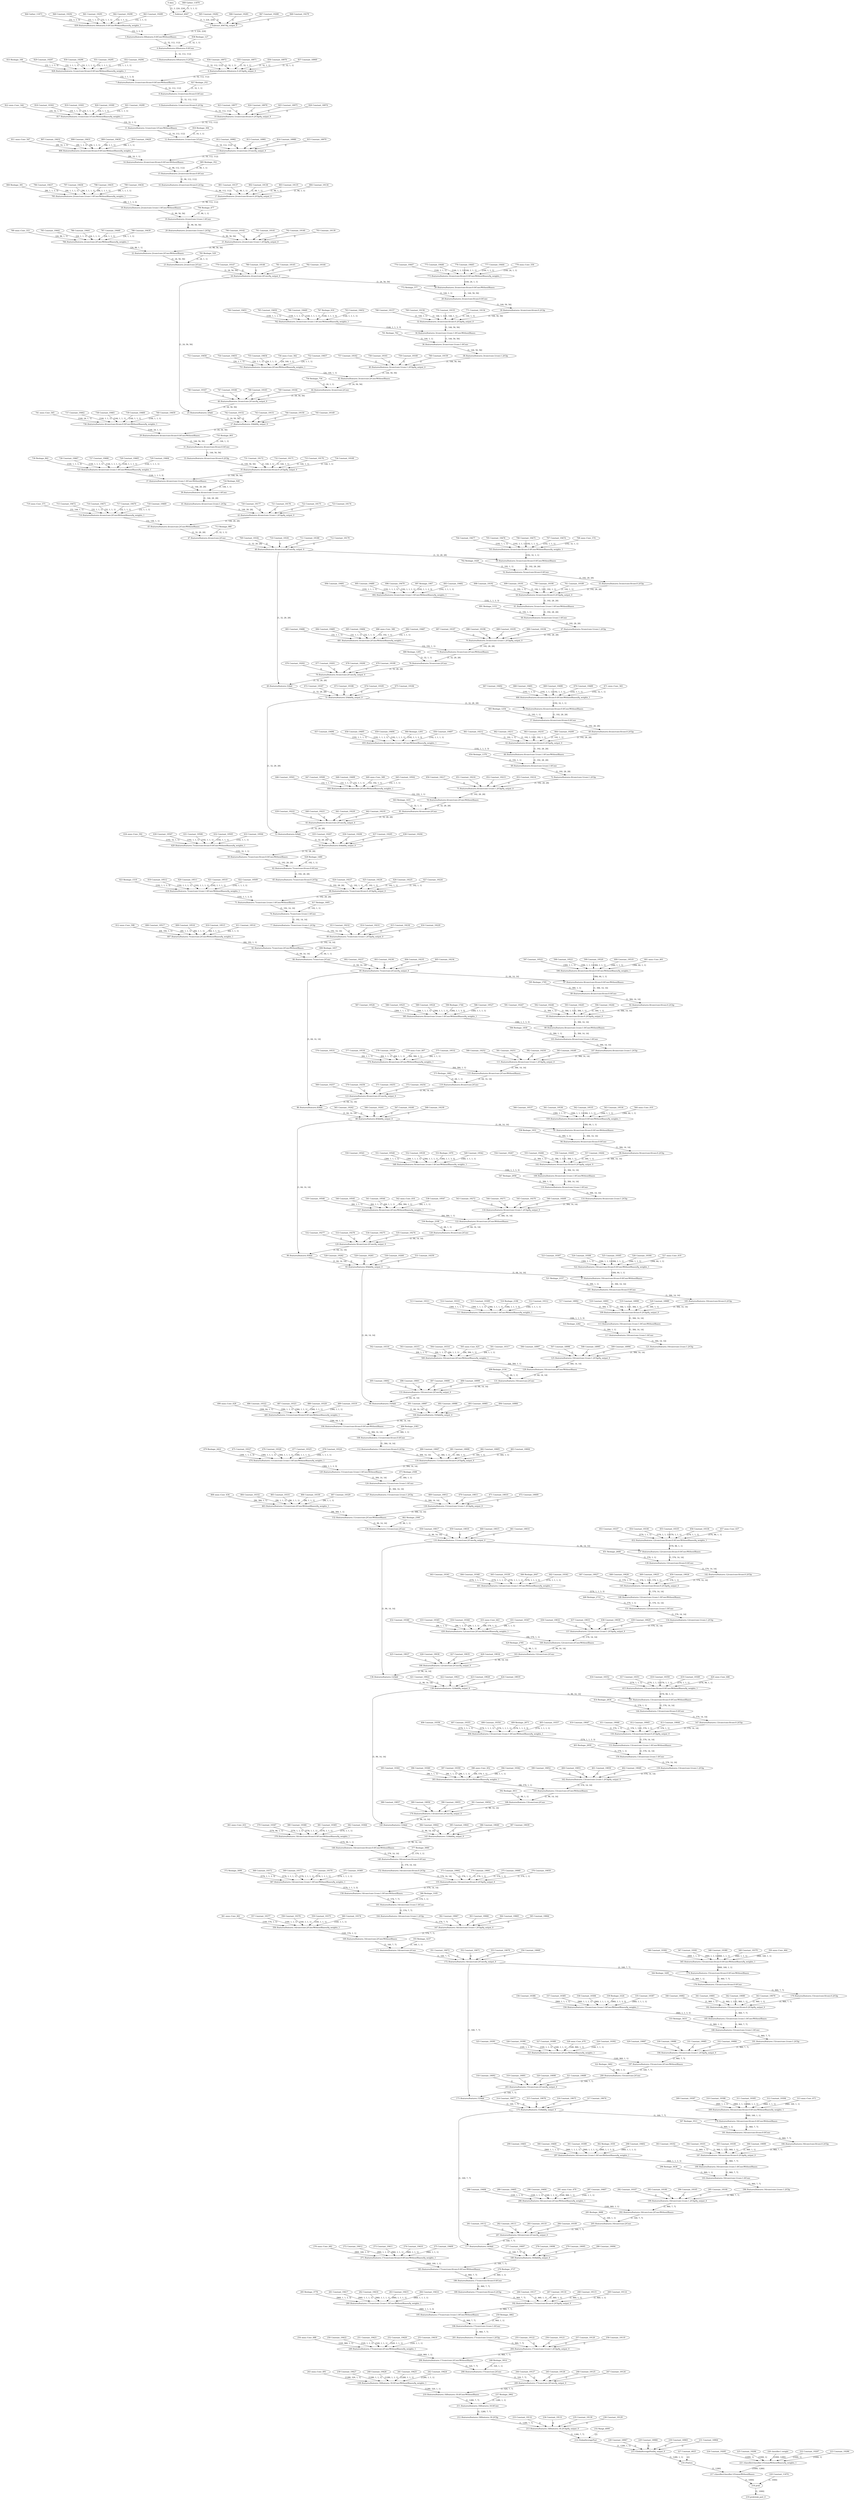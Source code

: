 strict digraph  {
"0 data" [id=0, type=Parameter];
"1 Subtract_4047" [id=1, type=Subtract];
"2 Subtract_4047/fq_output_0" [id=2, type=FakeQuantize];
"3 /features/features.0/features.0.0/Conv/WithoutBiases" [id=3, type=Convolution];
"4 /features/features.0/features.0.0/Conv" [id=4, type=Add];
"5 /features/features.0/features.0.2/Clip" [id=5, type=Clamp];
"6 /features/features.0/features.0.2/Clip/fq_output_0" [id=6, type=FakeQuantize];
"7 /features/features.1/conv/conv.0/conv.0.0/Conv/WithoutBiases" [id=7, type=GroupConvolution];
"8 /features/features.1/conv/conv.0/conv.0.0/Conv" [id=8, type=Add];
"9 /features/features.1/conv/conv.0/conv.0.2/Clip" [id=9, type=Clamp];
"10 /features/features.1/conv/conv.0/conv.0.2/Clip/fq_output_0" [id=10, type=FakeQuantize];
"11 /features/features.1/conv/conv.1/Conv/WithoutBiases" [id=11, type=Convolution];
"12 /features/features.1/conv/conv.1/Conv" [id=12, type=Add];
"13 /features/features.1/conv/conv.1/Conv/fq_output_0" [id=13, type=FakeQuantize];
"14 /features/features.2/conv/conv.0/conv.0.0/Conv/WithoutBiases" [id=14, type=Convolution];
"15 /features/features.2/conv/conv.0/conv.0.0/Conv" [id=15, type=Add];
"16 /features/features.2/conv/conv.0/conv.0.2/Clip" [id=16, type=Clamp];
"17 /features/features.2/conv/conv.0/conv.0.2/Clip/fq_output_0" [id=17, type=FakeQuantize];
"18 /features/features.2/conv/conv.1/conv.1.0/Conv/WithoutBiases" [id=18, type=GroupConvolution];
"19 /features/features.2/conv/conv.1/conv.1.0/Conv" [id=19, type=Add];
"20 /features/features.2/conv/conv.1/conv.1.2/Clip" [id=20, type=Clamp];
"21 /features/features.2/conv/conv.1/conv.1.2/Clip/fq_output_0" [id=21, type=FakeQuantize];
"22 /features/features.2/conv/conv.2/Conv/WithoutBiases" [id=22, type=Convolution];
"23 /features/features.2/conv/conv.2/Conv" [id=23, type=Add];
"24 /features/features.2/conv/conv.2/Conv/fq_output_0" [id=24, type=FakeQuantize];
"25 /features/features.3/Add" [id=25, type=Add];
"26 /features/features.3/conv/conv.0/conv.0.0/Conv/WithoutBiases" [id=26, type=Convolution];
"27 /features/features.3/Add/fq_output_0" [id=27, type=FakeQuantize];
"28 /features/features.3/conv/conv.0/conv.0.0/Conv" [id=28, type=Add];
"29 /features/features.4/conv/conv.0/conv.0.0/Conv/WithoutBiases" [id=29, type=Convolution];
"30 /features/features.3/conv/conv.0/conv.0.2/Clip" [id=30, type=Clamp];
"31 /features/features.4/conv/conv.0/conv.0.0/Conv" [id=31, type=Add];
"32 /features/features.3/conv/conv.0/conv.0.2/Clip/fq_output_0" [id=32, type=FakeQuantize];
"33 /features/features.4/conv/conv.0/conv.0.2/Clip" [id=33, type=Clamp];
"34 /features/features.3/conv/conv.1/conv.1.0/Conv/WithoutBiases" [id=34, type=GroupConvolution];
"35 /features/features.4/conv/conv.0/conv.0.2/Clip/fq_output_0" [id=35, type=FakeQuantize];
"36 /features/features.3/conv/conv.1/conv.1.0/Conv" [id=36, type=Add];
"37 /features/features.4/conv/conv.1/conv.1.0/Conv/WithoutBiases" [id=37, type=GroupConvolution];
"38 /features/features.3/conv/conv.1/conv.1.2/Clip" [id=38, type=Clamp];
"39 /features/features.4/conv/conv.1/conv.1.0/Conv" [id=39, type=Add];
"40 /features/features.3/conv/conv.1/conv.1.2/Clip/fq_output_0" [id=40, type=FakeQuantize];
"41 /features/features.4/conv/conv.1/conv.1.2/Clip" [id=41, type=Clamp];
"42 /features/features.3/conv/conv.2/Conv/WithoutBiases" [id=42, type=Convolution];
"43 /features/features.4/conv/conv.1/conv.1.2/Clip/fq_output_0" [id=43, type=FakeQuantize];
"44 /features/features.3/conv/conv.2/Conv" [id=44, type=Add];
"45 /features/features.4/conv/conv.2/Conv/WithoutBiases" [id=45, type=Convolution];
"46 /features/features.3/conv/conv.2/Conv/fq_output_0" [id=46, type=FakeQuantize];
"47 /features/features.4/conv/conv.2/Conv" [id=47, type=Add];
"48 /features/features.4/conv/conv.2/Conv/fq_output_0" [id=48, type=FakeQuantize];
"49 /features/features.5/Add" [id=49, type=Add];
"50 /features/features.5/conv/conv.0/conv.0.0/Conv/WithoutBiases" [id=50, type=Convolution];
"51 /features/features.5/Add/fq_output_0" [id=51, type=FakeQuantize];
"52 /features/features.5/conv/conv.0/conv.0.0/Conv" [id=52, type=Add];
"53 /features/features.6/Add" [id=53, type=Add];
"54 /features/features.6/conv/conv.0/conv.0.0/Conv/WithoutBiases" [id=54, type=Convolution];
"55 /features/features.5/conv/conv.0/conv.0.2/Clip" [id=55, type=Clamp];
"56 /features/features.6/Add/fq_output_0" [id=56, type=FakeQuantize];
"57 /features/features.6/conv/conv.0/conv.0.0/Conv" [id=57, type=Add];
"58 /features/features.5/conv/conv.0/conv.0.2/Clip/fq_output_0" [id=58, type=FakeQuantize];
"59 /features/features.7/conv/conv.0/conv.0.0/Conv/WithoutBiases" [id=59, type=Convolution];
"60 /features/features.6/conv/conv.0/conv.0.2/Clip" [id=60, type=Clamp];
"61 /features/features.5/conv/conv.1/conv.1.0/Conv/WithoutBiases" [id=61, type=GroupConvolution];
"62 /features/features.7/conv/conv.0/conv.0.0/Conv" [id=62, type=Add];
"63 /features/features.6/conv/conv.0/conv.0.2/Clip/fq_output_0" [id=63, type=FakeQuantize];
"64 /features/features.5/conv/conv.1/conv.1.0/Conv" [id=64, type=Add];
"65 /features/features.7/conv/conv.0/conv.0.2/Clip" [id=65, type=Clamp];
"66 /features/features.6/conv/conv.1/conv.1.0/Conv/WithoutBiases" [id=66, type=GroupConvolution];
"67 /features/features.5/conv/conv.1/conv.1.2/Clip" [id=67, type=Clamp];
"68 /features/features.7/conv/conv.0/conv.0.2/Clip/fq_output_0" [id=68, type=FakeQuantize];
"69 /features/features.6/conv/conv.1/conv.1.0/Conv" [id=69, type=Add];
"70 /features/features.5/conv/conv.1/conv.1.2/Clip/fq_output_0" [id=70, type=FakeQuantize];
"71 /features/features.7/conv/conv.1/conv.1.0/Conv/WithoutBiases" [id=71, type=GroupConvolution];
"72 /features/features.6/conv/conv.1/conv.1.2/Clip" [id=72, type=Clamp];
"73 /features/features.5/conv/conv.2/Conv/WithoutBiases" [id=73, type=Convolution];
"74 /features/features.7/conv/conv.1/conv.1.0/Conv" [id=74, type=Add];
"75 /features/features.6/conv/conv.1/conv.1.2/Clip/fq_output_0" [id=75, type=FakeQuantize];
"76 /features/features.5/conv/conv.2/Conv" [id=76, type=Add];
"77 /features/features.7/conv/conv.1/conv.1.2/Clip" [id=77, type=Clamp];
"78 /features/features.6/conv/conv.2/Conv/WithoutBiases" [id=78, type=Convolution];
"79 /features/features.5/conv/conv.2/Conv/fq_output_0" [id=79, type=FakeQuantize];
"80 /features/features.7/conv/conv.1/conv.1.2/Clip/fq_output_0" [id=80, type=FakeQuantize];
"81 /features/features.6/conv/conv.2/Conv" [id=81, type=Add];
"82 /features/features.7/conv/conv.2/Conv/WithoutBiases" [id=82, type=Convolution];
"83 /features/features.6/conv/conv.2/Conv/fq_output_0" [id=83, type=FakeQuantize];
"84 /features/features.7/conv/conv.2/Conv" [id=84, type=Add];
"85 /features/features.7/conv/conv.2/Conv/fq_output_0" [id=85, type=FakeQuantize];
"86 /features/features.8/Add" [id=86, type=Add];
"87 /features/features.8/conv/conv.0/conv.0.0/Conv/WithoutBiases" [id=87, type=Convolution];
"88 /features/features.8/Add/fq_output_0" [id=88, type=FakeQuantize];
"89 /features/features.8/conv/conv.0/conv.0.0/Conv" [id=89, type=Add];
"90 /features/features.9/Add" [id=90, type=Add];
"91 /features/features.9/conv/conv.0/conv.0.0/Conv/WithoutBiases" [id=91, type=Convolution];
"92 /features/features.8/conv/conv.0/conv.0.2/Clip" [id=92, type=Clamp];
"93 /features/features.9/Add/fq_output_0" [id=93, type=FakeQuantize];
"94 /features/features.9/conv/conv.0/conv.0.0/Conv" [id=94, type=Add];
"95 /features/features.8/conv/conv.0/conv.0.2/Clip/fq_output_0" [id=95, type=FakeQuantize];
"96 /features/features.10/Add" [id=96, type=Add];
"97 /features/features.10/conv/conv.0/conv.0.0/Conv/WithoutBiases" [id=97, type=Convolution];
"98 /features/features.9/conv/conv.0/conv.0.2/Clip" [id=98, type=Clamp];
"99 /features/features.8/conv/conv.1/conv.1.0/Conv/WithoutBiases" [id=99, type=GroupConvolution];
"100 /features/features.10/Add/fq_output_0" [id=100, type=FakeQuantize];
"101 /features/features.10/conv/conv.0/conv.0.0/Conv" [id=101, type=Add];
"102 /features/features.9/conv/conv.0/conv.0.2/Clip/fq_output_0" [id=102, type=FakeQuantize];
"103 /features/features.8/conv/conv.1/conv.1.0/Conv" [id=103, type=Add];
"104 /features/features.11/conv/conv.0/conv.0.0/Conv/WithoutBiases" [id=104, type=Convolution];
"105 /features/features.10/conv/conv.0/conv.0.2/Clip" [id=105, type=Clamp];
"106 /features/features.9/conv/conv.1/conv.1.0/Conv/WithoutBiases" [id=106, type=GroupConvolution];
"107 /features/features.8/conv/conv.1/conv.1.2/Clip" [id=107, type=Clamp];
"108 /features/features.11/conv/conv.0/conv.0.0/Conv" [id=108, type=Add];
"109 /features/features.10/conv/conv.0/conv.0.2/Clip/fq_output_0" [id=109, type=FakeQuantize];
"110 /features/features.9/conv/conv.1/conv.1.0/Conv" [id=110, type=Add];
"111 /features/features.8/conv/conv.1/conv.1.2/Clip/fq_output_0" [id=111, type=FakeQuantize];
"112 /features/features.11/conv/conv.0/conv.0.2/Clip" [id=112, type=Clamp];
"113 /features/features.10/conv/conv.1/conv.1.0/Conv/WithoutBiases" [id=113, type=GroupConvolution];
"114 /features/features.9/conv/conv.1/conv.1.2/Clip" [id=114, type=Clamp];
"115 /features/features.8/conv/conv.2/Conv/WithoutBiases" [id=115, type=Convolution];
"116 /features/features.11/conv/conv.0/conv.0.2/Clip/fq_output_0" [id=116, type=FakeQuantize];
"117 /features/features.10/conv/conv.1/conv.1.0/Conv" [id=117, type=Add];
"118 /features/features.9/conv/conv.1/conv.1.2/Clip/fq_output_0" [id=118, type=FakeQuantize];
"119 /features/features.8/conv/conv.2/Conv" [id=119, type=Add];
"120 /features/features.11/conv/conv.1/conv.1.0/Conv/WithoutBiases" [id=120, type=GroupConvolution];
"121 /features/features.10/conv/conv.1/conv.1.2/Clip" [id=121, type=Clamp];
"122 /features/features.9/conv/conv.2/Conv/WithoutBiases" [id=122, type=Convolution];
"123 /features/features.8/conv/conv.2/Conv/fq_output_0" [id=123, type=FakeQuantize];
"124 /features/features.11/conv/conv.1/conv.1.0/Conv" [id=124, type=Add];
"125 /features/features.10/conv/conv.1/conv.1.2/Clip/fq_output_0" [id=125, type=FakeQuantize];
"126 /features/features.9/conv/conv.2/Conv" [id=126, type=Add];
"127 /features/features.11/conv/conv.1/conv.1.2/Clip" [id=127, type=Clamp];
"128 /features/features.10/conv/conv.2/Conv/WithoutBiases" [id=128, type=Convolution];
"129 /features/features.9/conv/conv.2/Conv/fq_output_0" [id=129, type=FakeQuantize];
"130 /features/features.11/conv/conv.1/conv.1.2/Clip/fq_output_0" [id=130, type=FakeQuantize];
"131 /features/features.10/conv/conv.2/Conv" [id=131, type=Add];
"132 /features/features.11/conv/conv.2/Conv/WithoutBiases" [id=132, type=Convolution];
"133 /features/features.10/conv/conv.2/Conv/fq_output_0" [id=133, type=FakeQuantize];
"134 /features/features.11/conv/conv.2/Conv" [id=134, type=Add];
"135 /features/features.11/conv/conv.2/Conv/fq_output_0" [id=135, type=FakeQuantize];
"136 /features/features.12/Add" [id=136, type=Add];
"137 /features/features.12/conv/conv.0/conv.0.0/Conv/WithoutBiases" [id=137, type=Convolution];
"138 /features/features.12/Add/fq_output_0" [id=138, type=FakeQuantize];
"139 /features/features.12/conv/conv.0/conv.0.0/Conv" [id=139, type=Add];
"140 /features/features.13/Add" [id=140, type=Add];
"141 /features/features.13/conv/conv.0/conv.0.0/Conv/WithoutBiases" [id=141, type=Convolution];
"142 /features/features.12/conv/conv.0/conv.0.2/Clip" [id=142, type=Clamp];
"143 /features/features.13/Add/fq_output_0" [id=143, type=FakeQuantize];
"144 /features/features.13/conv/conv.0/conv.0.0/Conv" [id=144, type=Add];
"145 /features/features.12/conv/conv.0/conv.0.2/Clip/fq_output_0" [id=145, type=FakeQuantize];
"146 /features/features.14/conv/conv.0/conv.0.0/Conv/WithoutBiases" [id=146, type=Convolution];
"147 /features/features.13/conv/conv.0/conv.0.2/Clip" [id=147, type=Clamp];
"148 /features/features.12/conv/conv.1/conv.1.0/Conv/WithoutBiases" [id=148, type=GroupConvolution];
"149 /features/features.14/conv/conv.0/conv.0.0/Conv" [id=149, type=Add];
"150 /features/features.13/conv/conv.0/conv.0.2/Clip/fq_output_0" [id=150, type=FakeQuantize];
"151 /features/features.12/conv/conv.1/conv.1.0/Conv" [id=151, type=Add];
"152 /features/features.14/conv/conv.0/conv.0.2/Clip" [id=152, type=Clamp];
"153 /features/features.13/conv/conv.1/conv.1.0/Conv/WithoutBiases" [id=153, type=GroupConvolution];
"154 /features/features.12/conv/conv.1/conv.1.2/Clip" [id=154, type=Clamp];
"155 /features/features.14/conv/conv.0/conv.0.2/Clip/fq_output_0" [id=155, type=FakeQuantize];
"156 /features/features.13/conv/conv.1/conv.1.0/Conv" [id=156, type=Add];
"157 /features/features.12/conv/conv.1/conv.1.2/Clip/fq_output_0" [id=157, type=FakeQuantize];
"158 /features/features.14/conv/conv.1/conv.1.0/Conv/WithoutBiases" [id=158, type=GroupConvolution];
"159 /features/features.13/conv/conv.1/conv.1.2/Clip" [id=159, type=Clamp];
"160 /features/features.12/conv/conv.2/Conv/WithoutBiases" [id=160, type=Convolution];
"161 /features/features.14/conv/conv.1/conv.1.0/Conv" [id=161, type=Add];
"162 /features/features.13/conv/conv.1/conv.1.2/Clip/fq_output_0" [id=162, type=FakeQuantize];
"163 /features/features.12/conv/conv.2/Conv" [id=163, type=Add];
"164 /features/features.14/conv/conv.1/conv.1.2/Clip" [id=164, type=Clamp];
"165 /features/features.13/conv/conv.2/Conv/WithoutBiases" [id=165, type=Convolution];
"166 /features/features.12/conv/conv.2/Conv/fq_output_0" [id=166, type=FakeQuantize];
"167 /features/features.14/conv/conv.1/conv.1.2/Clip/fq_output_0" [id=167, type=FakeQuantize];
"168 /features/features.13/conv/conv.2/Conv" [id=168, type=Add];
"169 /features/features.14/conv/conv.2/Conv/WithoutBiases" [id=169, type=Convolution];
"170 /features/features.13/conv/conv.2/Conv/fq_output_0" [id=170, type=FakeQuantize];
"171 /features/features.14/conv/conv.2/Conv" [id=171, type=Add];
"172 /features/features.14/conv/conv.2/Conv/fq_output_0" [id=172, type=FakeQuantize];
"173 /features/features.15/Add" [id=173, type=Add];
"174 /features/features.15/conv/conv.0/conv.0.0/Conv/WithoutBiases" [id=174, type=Convolution];
"175 /features/features.15/Add/fq_output_0" [id=175, type=FakeQuantize];
"176 /features/features.15/conv/conv.0/conv.0.0/Conv" [id=176, type=Add];
"177 /features/features.16/Add" [id=177, type=Add];
"178 /features/features.16/conv/conv.0/conv.0.0/Conv/WithoutBiases" [id=178, type=Convolution];
"179 /features/features.15/conv/conv.0/conv.0.2/Clip" [id=179, type=Clamp];
"180 /features/features.16/Add/fq_output_0" [id=180, type=FakeQuantize];
"181 /features/features.16/conv/conv.0/conv.0.0/Conv" [id=181, type=Add];
"182 /features/features.15/conv/conv.0/conv.0.2/Clip/fq_output_0" [id=182, type=FakeQuantize];
"183 /features/features.17/conv/conv.0/conv.0.0/Conv/WithoutBiases" [id=183, type=Convolution];
"184 /features/features.16/conv/conv.0/conv.0.2/Clip" [id=184, type=Clamp];
"185 /features/features.15/conv/conv.1/conv.1.0/Conv/WithoutBiases" [id=185, type=GroupConvolution];
"186 /features/features.17/conv/conv.0/conv.0.0/Conv" [id=186, type=Add];
"187 /features/features.16/conv/conv.0/conv.0.2/Clip/fq_output_0" [id=187, type=FakeQuantize];
"188 /features/features.15/conv/conv.1/conv.1.0/Conv" [id=188, type=Add];
"189 /features/features.17/conv/conv.0/conv.0.2/Clip" [id=189, type=Clamp];
"190 /features/features.16/conv/conv.1/conv.1.0/Conv/WithoutBiases" [id=190, type=GroupConvolution];
"191 /features/features.15/conv/conv.1/conv.1.2/Clip" [id=191, type=Clamp];
"192 /features/features.17/conv/conv.0/conv.0.2/Clip/fq_output_0" [id=192, type=FakeQuantize];
"193 /features/features.16/conv/conv.1/conv.1.0/Conv" [id=193, type=Add];
"194 /features/features.15/conv/conv.1/conv.1.2/Clip/fq_output_0" [id=194, type=FakeQuantize];
"195 /features/features.17/conv/conv.1/conv.1.0/Conv/WithoutBiases" [id=195, type=GroupConvolution];
"196 /features/features.16/conv/conv.1/conv.1.2/Clip" [id=196, type=Clamp];
"197 /features/features.15/conv/conv.2/Conv/WithoutBiases" [id=197, type=Convolution];
"198 /features/features.17/conv/conv.1/conv.1.0/Conv" [id=198, type=Add];
"199 /features/features.16/conv/conv.1/conv.1.2/Clip/fq_output_0" [id=199, type=FakeQuantize];
"200 /features/features.15/conv/conv.2/Conv" [id=200, type=Add];
"201 /features/features.17/conv/conv.1/conv.1.2/Clip" [id=201, type=Clamp];
"202 /features/features.16/conv/conv.2/Conv/WithoutBiases" [id=202, type=Convolution];
"203 /features/features.15/conv/conv.2/Conv/fq_output_0" [id=203, type=FakeQuantize];
"204 /features/features.17/conv/conv.1/conv.1.2/Clip/fq_output_0" [id=204, type=FakeQuantize];
"205 /features/features.16/conv/conv.2/Conv" [id=205, type=Add];
"206 /features/features.17/conv/conv.2/Conv/WithoutBiases" [id=206, type=Convolution];
"207 /features/features.16/conv/conv.2/Conv/fq_output_0" [id=207, type=FakeQuantize];
"208 /features/features.17/conv/conv.2/Conv" [id=208, type=Add];
"209 /features/features.17/conv/conv.2/Conv/fq_output_0" [id=209, type=FakeQuantize];
"210 /features/features.18/features.18.0/Conv/WithoutBiases" [id=210, type=Convolution];
"211 /features/features.18/features.18.0/Conv" [id=211, type=Add];
"212 /features/features.18/features.18.2/Clip" [id=212, type=Clamp];
"213 /features/features.18/features.18.2/Clip/fq_output_0" [id=213, type=FakeQuantize];
"214 /GlobalAveragePool" [id=214, type=ReduceMean];
"215 /GlobalAveragePool/fq_output_0" [id=215, type=FakeQuantize];
"216 /Flatten" [id=216, type=Reshape];
"217 /classifier/classifier.1/Gemm/WithoutBiases" [id=217, type=MatMul];
"218 prob" [id=218, type=Add];
"219 prob/sink_port_0" [id=219, type=Result];
"220 Constant_11874" [id=220, type=Constant];
"221 /classifier/classifier.1/Gemm/WithoutBiases/fq_weights_1" [id=221, type=FakeQuantize];
"222 Constant_19287" [id=222, type=Constant];
"223 Constant_19286" [id=223, type=Constant];
"224 Constant_19285" [id=224, type=Constant];
"225 Constant_19284" [id=225, type=Constant];
"226 classifier.1.weight" [id=226, type=Constant];
"227 Constant_4025" [id=227, type=Constant];
"228 Constant_18967" [id=228, type=Constant];
"229 Constant_18966" [id=229, type=Constant];
"230 Constant_18965" [id=230, type=Constant];
"231 Constant_18964" [id=231, type=Constant];
"232 Range_4000" [id=232, type=Constant];
"233 Constant_19132" [id=233, type=Constant];
"234 Constant_19131" [id=234, type=Constant];
"235 Constant_19130" [id=235, type=Constant];
"236 Constant_19129" [id=236, type=Constant];
"237 Reshape_3962" [id=237, type=Constant];
"238 /features/features.18/features.18.0/Conv/WithoutBiases/fq_weights_1" [id=238, type=FakeQuantize];
"239 Constant_19427" [id=239, type=Constant];
"240 Constant_19426" [id=240, type=Constant];
"241 Constant_19425" [id=241, type=Constant];
"242 Constant_19424" [id=242, type=Constant];
"243 onnx^^Conv_691" [id=243, label="243 onnx::Conv_691", type=Constant];
"244 Constant_19127" [id=244, type=Constant];
"245 Constant_19126" [id=245, type=Constant];
"246 Constant_19125" [id=246, type=Constant];
"247 Constant_19124" [id=247, type=Constant];
"248 Reshape_3914" [id=248, type=Constant];
"249 /features/features.17/conv/conv.2/Conv/WithoutBiases/fq_weights_1" [id=249, type=FakeQuantize];
"250 Constant_19422" [id=250, type=Constant];
"251 Constant_19421" [id=251, type=Constant];
"252 Constant_19420" [id=252, type=Constant];
"253 Constant_19419" [id=253, type=Constant];
"254 onnx^^Conv_688" [id=254, label="254 onnx::Conv_688", type=Constant];
"255 Constant_19122" [id=255, type=Constant];
"256 Constant_19121" [id=256, type=Constant];
"257 Constant_19120" [id=257, type=Constant];
"258 Constant_19119" [id=258, type=Constant];
"259 Reshape_3862" [id=259, type=Constant];
"260 /features/features.17/conv/conv.1/conv.1.0/Conv/WithoutBiases/fq_weights_1" [id=260, type=FakeQuantize];
"261 Constant_19417" [id=261, type=Constant];
"262 Constant_19416" [id=262, type=Constant];
"263 Constant_19415" [id=263, type=Constant];
"264 Constant_19414" [id=264, type=Constant];
"265 Reshape_3776" [id=265, type=Constant];
"266 Constant_19117" [id=266, type=Constant];
"267 Constant_19116" [id=267, type=Constant];
"268 Constant_19115" [id=268, type=Constant];
"269 Constant_19114" [id=269, type=Constant];
"270 Reshape_3737" [id=270, type=Constant];
"271 /features/features.17/conv/conv.0/conv.0.0/Conv/WithoutBiases/fq_weights_1" [id=271, type=FakeQuantize];
"272 Constant_19412" [id=272, type=Constant];
"273 Constant_19411" [id=273, type=Constant];
"274 Constant_19410" [id=274, type=Constant];
"275 Constant_19409" [id=275, type=Constant];
"276 onnx^^Conv_682" [id=276, label="276 onnx::Conv_682", type=Constant];
"277 Constant_19097" [id=277, type=Constant];
"278 Constant_19096" [id=278, type=Constant];
"279 Constant_19095" [id=279, type=Constant];
"280 Constant_19094" [id=280, type=Constant];
"281 Constant_19112" [id=281, type=Constant];
"282 Constant_19111" [id=282, type=Constant];
"283 Constant_19110" [id=283, type=Constant];
"284 Constant_19109" [id=284, type=Constant];
"285 Reshape_3688" [id=285, type=Constant];
"286 /features/features.16/conv/conv.2/Conv/WithoutBiases/fq_weights_1" [id=286, type=FakeQuantize];
"287 Constant_19407" [id=287, type=Constant];
"288 Constant_19406" [id=288, type=Constant];
"289 Constant_19405" [id=289, type=Constant];
"290 Constant_19404" [id=290, type=Constant];
"291 onnx^^Conv_679" [id=291, label="291 onnx::Conv_679", type=Constant];
"292 Constant_19107" [id=292, type=Constant];
"293 Constant_19106" [id=293, type=Constant];
"294 Constant_19105" [id=294, type=Constant];
"295 Constant_19104" [id=295, type=Constant];
"296 Reshape_3636" [id=296, type=Constant];
"297 /features/features.16/conv/conv.1/conv.1.0/Conv/WithoutBiases/fq_weights_1" [id=297, type=FakeQuantize];
"298 Constant_19402" [id=298, type=Constant];
"299 Constant_19401" [id=299, type=Constant];
"300 Constant_19400" [id=300, type=Constant];
"301 Constant_19399" [id=301, type=Constant];
"302 Reshape_3550" [id=302, type=Constant];
"303 Constant_19102" [id=303, type=Constant];
"304 Constant_19101" [id=304, type=Constant];
"305 Constant_19100" [id=305, type=Constant];
"306 Constant_19099" [id=306, type=Constant];
"307 Reshape_3511" [id=307, type=Constant];
"308 /features/features.16/conv/conv.0/conv.0.0/Conv/WithoutBiases/fq_weights_1" [id=308, type=FakeQuantize];
"309 Constant_19397" [id=309, type=Constant];
"310 Constant_19396" [id=310, type=Constant];
"311 Constant_19395" [id=311, type=Constant];
"312 Constant_19394" [id=312, type=Constant];
"313 onnx^^Conv_673" [id=313, label="313 onnx::Conv_673", type=Constant];
"314 Constant_19077" [id=314, type=Constant];
"315 Constant_19076" [id=315, type=Constant];
"316 Constant_19075" [id=316, type=Constant];
"317 Constant_19074" [id=317, type=Constant];
"318 Constant_19092" [id=318, type=Constant];
"319 Constant_19091" [id=319, type=Constant];
"320 Constant_19090" [id=320, type=Constant];
"321 Constant_19089" [id=321, type=Constant];
"322 Reshape_3462" [id=322, type=Constant];
"323 /features/features.15/conv/conv.2/Conv/WithoutBiases/fq_weights_1" [id=323, type=FakeQuantize];
"324 Constant_19392" [id=324, type=Constant];
"325 Constant_19391" [id=325, type=Constant];
"326 Constant_19390" [id=326, type=Constant];
"327 Constant_19389" [id=327, type=Constant];
"328 onnx^^Conv_670" [id=328, label="328 onnx::Conv_670", type=Constant];
"329 Constant_19087" [id=329, type=Constant];
"330 Constant_19086" [id=330, type=Constant];
"331 Constant_19085" [id=331, type=Constant];
"332 Constant_19084" [id=332, type=Constant];
"333 Reshape_3410" [id=333, type=Constant];
"334 /features/features.15/conv/conv.1/conv.1.0/Conv/WithoutBiases/fq_weights_1" [id=334, type=FakeQuantize];
"335 Constant_19387" [id=335, type=Constant];
"336 Constant_19386" [id=336, type=Constant];
"337 Constant_19385" [id=337, type=Constant];
"338 Constant_19384" [id=338, type=Constant];
"339 Reshape_3324" [id=339, type=Constant];
"340 Constant_19082" [id=340, type=Constant];
"341 Constant_19081" [id=341, type=Constant];
"342 Constant_19080" [id=342, type=Constant];
"343 Constant_19079" [id=343, type=Constant];
"344 Reshape_3285" [id=344, type=Constant];
"345 /features/features.15/conv/conv.0/conv.0.0/Conv/WithoutBiases/fq_weights_1" [id=345, type=FakeQuantize];
"346 Constant_19382" [id=346, type=Constant];
"347 Constant_19381" [id=347, type=Constant];
"348 Constant_19380" [id=348, type=Constant];
"349 Constant_19379" [id=349, type=Constant];
"350 onnx^^Conv_664" [id=350, label="350 onnx::Conv_664", type=Constant];
"351 Constant_19072" [id=351, type=Constant];
"352 Constant_19071" [id=352, type=Constant];
"353 Constant_19070" [id=353, type=Constant];
"354 Constant_19069" [id=354, type=Constant];
"355 Reshape_3237" [id=355, type=Constant];
"356 /features/features.14/conv/conv.2/Conv/WithoutBiases/fq_weights_1" [id=356, type=FakeQuantize];
"357 Constant_19377" [id=357, type=Constant];
"358 Constant_19376" [id=358, type=Constant];
"359 Constant_19375" [id=359, type=Constant];
"360 Constant_19374" [id=360, type=Constant];
"361 onnx^^Conv_661" [id=361, label="361 onnx::Conv_661", type=Constant];
"362 Constant_19067" [id=362, type=Constant];
"363 Constant_19066" [id=363, type=Constant];
"364 Constant_19065" [id=364, type=Constant];
"365 Constant_19064" [id=365, type=Constant];
"366 Reshape_3185" [id=366, type=Constant];
"367 /features/features.14/conv/conv.1/conv.1.0/Conv/WithoutBiases/fq_weights_1" [id=367, type=FakeQuantize];
"368 Constant_19372" [id=368, type=Constant];
"369 Constant_19371" [id=369, type=Constant];
"370 Constant_19370" [id=370, type=Constant];
"371 Constant_19369" [id=371, type=Constant];
"372 Reshape_3099" [id=372, type=Constant];
"373 Constant_19062" [id=373, type=Constant];
"374 Constant_19061" [id=374, type=Constant];
"375 Constant_19060" [id=375, type=Constant];
"376 Constant_19059" [id=376, type=Constant];
"377 Reshape_3060" [id=377, type=Constant];
"378 /features/features.14/conv/conv.0/conv.0.0/Conv/WithoutBiases/fq_weights_1" [id=378, type=FakeQuantize];
"379 Constant_19367" [id=379, type=Constant];
"380 Constant_19366" [id=380, type=Constant];
"381 Constant_19365" [id=381, type=Constant];
"382 Constant_19364" [id=382, type=Constant];
"383 onnx^^Conv_655" [id=383, label="383 onnx::Conv_655", type=Constant];
"384 Constant_19042" [id=384, type=Constant];
"385 Constant_19041" [id=385, type=Constant];
"386 Constant_19040" [id=386, type=Constant];
"387 Constant_19039" [id=387, type=Constant];
"388 Constant_19057" [id=388, type=Constant];
"389 Constant_19056" [id=389, type=Constant];
"390 Constant_19055" [id=390, type=Constant];
"391 Constant_19054" [id=391, type=Constant];
"392 Reshape_3011" [id=392, type=Constant];
"393 /features/features.13/conv/conv.2/Conv/WithoutBiases/fq_weights_1" [id=393, type=FakeQuantize];
"394 Constant_19362" [id=394, type=Constant];
"395 Constant_19361" [id=395, type=Constant];
"396 Constant_19360" [id=396, type=Constant];
"397 Constant_19359" [id=397, type=Constant];
"398 onnx^^Conv_652" [id=398, label="398 onnx::Conv_652", type=Constant];
"399 Constant_19052" [id=399, type=Constant];
"400 Constant_19051" [id=400, type=Constant];
"401 Constant_19050" [id=401, type=Constant];
"402 Constant_19049" [id=402, type=Constant];
"403 Reshape_2959" [id=403, type=Constant];
"404 /features/features.13/conv/conv.1/conv.1.0/Conv/WithoutBiases/fq_weights_1" [id=404, type=FakeQuantize];
"405 Constant_19357" [id=405, type=Constant];
"406 Constant_19356" [id=406, type=Constant];
"407 Constant_19355" [id=407, type=Constant];
"408 Constant_19354" [id=408, type=Constant];
"409 Reshape_2873" [id=409, type=Constant];
"410 Constant_19047" [id=410, type=Constant];
"411 Constant_19046" [id=411, type=Constant];
"412 Constant_19045" [id=412, type=Constant];
"413 Constant_19044" [id=413, type=Constant];
"414 Reshape_2834" [id=414, type=Constant];
"415 /features/features.13/conv/conv.0/conv.0.0/Conv/WithoutBiases/fq_weights_1" [id=415, type=FakeQuantize];
"416 Constant_19352" [id=416, type=Constant];
"417 Constant_19351" [id=417, type=Constant];
"418 Constant_19350" [id=418, type=Constant];
"419 Constant_19349" [id=419, type=Constant];
"420 onnx^^Conv_646" [id=420, label="420 onnx::Conv_646", type=Constant];
"421 Constant_19022" [id=421, type=Constant];
"422 Constant_19021" [id=422, type=Constant];
"423 Constant_19020" [id=423, type=Constant];
"424 Constant_19019" [id=424, type=Constant];
"425 Constant_19037" [id=425, type=Constant];
"426 Constant_19036" [id=426, type=Constant];
"427 Constant_19035" [id=427, type=Constant];
"428 Constant_19034" [id=428, type=Constant];
"429 Reshape_2785" [id=429, type=Constant];
"430 /features/features.12/conv/conv.2/Conv/WithoutBiases/fq_weights_1" [id=430, type=FakeQuantize];
"431 Constant_19347" [id=431, type=Constant];
"432 Constant_19346" [id=432, type=Constant];
"433 Constant_19345" [id=433, type=Constant];
"434 Constant_19344" [id=434, type=Constant];
"435 onnx^^Conv_643" [id=435, label="435 onnx::Conv_643", type=Constant];
"436 Constant_19032" [id=436, type=Constant];
"437 Constant_19031" [id=437, type=Constant];
"438 Constant_19030" [id=438, type=Constant];
"439 Constant_19029" [id=439, type=Constant];
"440 Reshape_2733" [id=440, type=Constant];
"441 /features/features.12/conv/conv.1/conv.1.0/Conv/WithoutBiases/fq_weights_1" [id=441, type=FakeQuantize];
"442 Constant_19342" [id=442, type=Constant];
"443 Constant_19341" [id=443, type=Constant];
"444 Constant_19340" [id=444, type=Constant];
"445 Constant_19339" [id=445, type=Constant];
"446 Reshape_2647" [id=446, type=Constant];
"447 Constant_19027" [id=447, type=Constant];
"448 Constant_19026" [id=448, type=Constant];
"449 Constant_19025" [id=449, type=Constant];
"450 Constant_19024" [id=450, type=Constant];
"451 Reshape_2608" [id=451, type=Constant];
"452 /features/features.12/conv/conv.0/conv.0.0/Conv/WithoutBiases/fq_weights_1" [id=452, type=FakeQuantize];
"453 Constant_19337" [id=453, type=Constant];
"454 Constant_19336" [id=454, type=Constant];
"455 Constant_19335" [id=455, type=Constant];
"456 Constant_19334" [id=456, type=Constant];
"457 onnx^^Conv_637" [id=457, label="457 onnx::Conv_637", type=Constant];
"458 Constant_19017" [id=458, type=Constant];
"459 Constant_19016" [id=459, type=Constant];
"460 Constant_19015" [id=460, type=Constant];
"461 Constant_19014" [id=461, type=Constant];
"462 Reshape_2560" [id=462, type=Constant];
"463 /features/features.11/conv/conv.2/Conv/WithoutBiases/fq_weights_1" [id=463, type=FakeQuantize];
"464 Constant_19332" [id=464, type=Constant];
"465 Constant_19331" [id=465, type=Constant];
"466 Constant_19330" [id=466, type=Constant];
"467 Constant_19329" [id=467, type=Constant];
"468 onnx^^Conv_634" [id=468, label="468 onnx::Conv_634", type=Constant];
"469 Constant_19012" [id=469, type=Constant];
"470 Constant_19011" [id=470, type=Constant];
"471 Constant_19010" [id=471, type=Constant];
"472 Constant_19009" [id=472, type=Constant];
"473 Reshape_2508" [id=473, type=Constant];
"474 /features/features.11/conv/conv.1/conv.1.0/Conv/WithoutBiases/fq_weights_1" [id=474, type=FakeQuantize];
"475 Constant_19327" [id=475, type=Constant];
"476 Constant_19326" [id=476, type=Constant];
"477 Constant_19325" [id=477, type=Constant];
"478 Constant_19324" [id=478, type=Constant];
"479 Reshape_2422" [id=479, type=Constant];
"480 Constant_19007" [id=480, type=Constant];
"481 Constant_19006" [id=481, type=Constant];
"482 Constant_19005" [id=482, type=Constant];
"483 Constant_19004" [id=483, type=Constant];
"484 Reshape_2383" [id=484, type=Constant];
"485 /features/features.11/conv/conv.0/conv.0.0/Conv/WithoutBiases/fq_weights_1" [id=485, type=FakeQuantize];
"486 Constant_19322" [id=486, type=Constant];
"487 Constant_19321" [id=487, type=Constant];
"488 Constant_19320" [id=488, type=Constant];
"489 Constant_19319" [id=489, type=Constant];
"490 onnx^^Conv_628" [id=490, label="490 onnx::Conv_628", type=Constant];
"491 Constant_18987" [id=491, type=Constant];
"492 Constant_18986" [id=492, type=Constant];
"493 Constant_18985" [id=493, type=Constant];
"494 Constant_18984" [id=494, type=Constant];
"495 Constant_19002" [id=495, type=Constant];
"496 Constant_19001" [id=496, type=Constant];
"497 Constant_19000" [id=497, type=Constant];
"498 Constant_18999" [id=498, type=Constant];
"499 Reshape_2334" [id=499, type=Constant];
"500 /features/features.10/conv/conv.2/Conv/WithoutBiases/fq_weights_1" [id=500, type=FakeQuantize];
"501 Constant_19317" [id=501, type=Constant];
"502 Constant_19316" [id=502, type=Constant];
"503 Constant_19315" [id=503, type=Constant];
"504 Constant_19314" [id=504, type=Constant];
"505 onnx^^Conv_625" [id=505, label="505 onnx::Conv_625", type=Constant];
"506 Constant_18997" [id=506, type=Constant];
"507 Constant_18996" [id=507, type=Constant];
"508 Constant_18995" [id=508, type=Constant];
"509 Constant_18994" [id=509, type=Constant];
"510 Reshape_2282" [id=510, type=Constant];
"511 /features/features.10/conv/conv.1/conv.1.0/Conv/WithoutBiases/fq_weights_1" [id=511, type=FakeQuantize];
"512 Constant_19312" [id=512, type=Constant];
"513 Constant_19311" [id=513, type=Constant];
"514 Constant_19310" [id=514, type=Constant];
"515 Constant_19309" [id=515, type=Constant];
"516 Reshape_2196" [id=516, type=Constant];
"517 Constant_18992" [id=517, type=Constant];
"518 Constant_18991" [id=518, type=Constant];
"519 Constant_18990" [id=519, type=Constant];
"520 Constant_18989" [id=520, type=Constant];
"521 Reshape_2157" [id=521, type=Constant];
"522 /features/features.10/conv/conv.0/conv.0.0/Conv/WithoutBiases/fq_weights_1" [id=522, type=FakeQuantize];
"523 Constant_19307" [id=523, type=Constant];
"524 Constant_19306" [id=524, type=Constant];
"525 Constant_19305" [id=525, type=Constant];
"526 Constant_19304" [id=526, type=Constant];
"527 onnx^^Conv_619" [id=527, label="527 onnx::Conv_619", type=Constant];
"528 Constant_19262" [id=528, type=Constant];
"529 Constant_19261" [id=529, type=Constant];
"530 Constant_19260" [id=530, type=Constant];
"531 Constant_19259" [id=531, type=Constant];
"532 Constant_19277" [id=532, type=Constant];
"533 Constant_19276" [id=533, type=Constant];
"534 Constant_19275" [id=534, type=Constant];
"535 Constant_19274" [id=535, type=Constant];
"536 Reshape_2108" [id=536, type=Constant];
"537 /features/features.9/conv/conv.2/Conv/WithoutBiases/fq_weights_1" [id=537, type=FakeQuantize];
"538 Constant_19547" [id=538, type=Constant];
"539 Constant_19546" [id=539, type=Constant];
"540 Constant_19545" [id=540, type=Constant];
"541 Constant_19544" [id=541, type=Constant];
"542 onnx^^Conv_616" [id=542, label="542 onnx::Conv_616", type=Constant];
"543 Constant_19272" [id=543, type=Constant];
"544 Constant_19271" [id=544, type=Constant];
"545 Constant_19270" [id=545, type=Constant];
"546 Constant_19269" [id=546, type=Constant];
"547 Reshape_2056" [id=547, type=Constant];
"548 /features/features.9/conv/conv.1/conv.1.0/Conv/WithoutBiases/fq_weights_1" [id=548, type=FakeQuantize];
"549 Constant_19542" [id=549, type=Constant];
"550 Constant_19541" [id=550, type=Constant];
"551 Constant_19540" [id=551, type=Constant];
"552 Constant_19539" [id=552, type=Constant];
"553 Reshape_1970" [id=553, type=Constant];
"554 Constant_19267" [id=554, type=Constant];
"555 Constant_19266" [id=555, type=Constant];
"556 Constant_19265" [id=556, type=Constant];
"557 Constant_19264" [id=557, type=Constant];
"558 Reshape_1931" [id=558, type=Constant];
"559 /features/features.9/conv/conv.0/conv.0.0/Conv/WithoutBiases/fq_weights_1" [id=559, type=FakeQuantize];
"560 Constant_19537" [id=560, type=Constant];
"561 Constant_19536" [id=561, type=Constant];
"562 Constant_19535" [id=562, type=Constant];
"563 Constant_19534" [id=563, type=Constant];
"564 onnx^^Conv_610" [id=564, label="564 onnx::Conv_610", type=Constant];
"565 Constant_19242" [id=565, type=Constant];
"566 Constant_19241" [id=566, type=Constant];
"567 Constant_19240" [id=567, type=Constant];
"568 Constant_19239" [id=568, type=Constant];
"569 Constant_19257" [id=569, type=Constant];
"570 Constant_19256" [id=570, type=Constant];
"571 Constant_19255" [id=571, type=Constant];
"572 Constant_19254" [id=572, type=Constant];
"573 Reshape_1882" [id=573, type=Constant];
"574 /features/features.8/conv/conv.2/Conv/WithoutBiases/fq_weights_1" [id=574, type=FakeQuantize];
"575 Constant_19532" [id=575, type=Constant];
"576 Constant_19531" [id=576, type=Constant];
"577 Constant_19530" [id=577, type=Constant];
"578 Constant_19529" [id=578, type=Constant];
"579 onnx^^Conv_607" [id=579, label="579 onnx::Conv_607", type=Constant];
"580 Constant_19252" [id=580, type=Constant];
"581 Constant_19251" [id=581, type=Constant];
"582 Constant_19250" [id=582, type=Constant];
"583 Constant_19249" [id=583, type=Constant];
"584 Reshape_1830" [id=584, type=Constant];
"585 /features/features.8/conv/conv.1/conv.1.0/Conv/WithoutBiases/fq_weights_1" [id=585, type=FakeQuantize];
"586 Constant_19527" [id=586, type=Constant];
"587 Constant_19526" [id=587, type=Constant];
"588 Constant_19525" [id=588, type=Constant];
"589 Constant_19524" [id=589, type=Constant];
"590 Reshape_1744" [id=590, type=Constant];
"591 Constant_19247" [id=591, type=Constant];
"592 Constant_19246" [id=592, type=Constant];
"593 Constant_19245" [id=593, type=Constant];
"594 Constant_19244" [id=594, type=Constant];
"595 Reshape_1705" [id=595, type=Constant];
"596 /features/features.8/conv/conv.0/conv.0.0/Conv/WithoutBiases/fq_weights_1" [id=596, type=FakeQuantize];
"597 Constant_19522" [id=597, type=Constant];
"598 Constant_19521" [id=598, type=Constant];
"599 Constant_19520" [id=599, type=Constant];
"600 Constant_19519" [id=600, type=Constant];
"601 onnx^^Conv_601" [id=601, label="601 onnx::Conv_601", type=Constant];
"602 Constant_19237" [id=602, type=Constant];
"603 Constant_19236" [id=603, type=Constant];
"604 Constant_19235" [id=604, type=Constant];
"605 Constant_19234" [id=605, type=Constant];
"606 Reshape_1657" [id=606, type=Constant];
"607 /features/features.7/conv/conv.2/Conv/WithoutBiases/fq_weights_1" [id=607, type=FakeQuantize];
"608 Constant_19517" [id=608, type=Constant];
"609 Constant_19516" [id=609, type=Constant];
"610 Constant_19515" [id=610, type=Constant];
"611 Constant_19514" [id=611, type=Constant];
"612 onnx^^Conv_598" [id=612, label="612 onnx::Conv_598", type=Constant];
"613 Constant_19232" [id=613, type=Constant];
"614 Constant_19231" [id=614, type=Constant];
"615 Constant_19230" [id=615, type=Constant];
"616 Constant_19229" [id=616, type=Constant];
"617 Reshape_1605" [id=617, type=Constant];
"618 /features/features.7/conv/conv.1/conv.1.0/Conv/WithoutBiases/fq_weights_1" [id=618, type=FakeQuantize];
"619 Constant_19512" [id=619, type=Constant];
"620 Constant_19511" [id=620, type=Constant];
"621 Constant_19510" [id=621, type=Constant];
"622 Constant_19509" [id=622, type=Constant];
"623 Reshape_1519" [id=623, type=Constant];
"624 Constant_19227" [id=624, type=Constant];
"625 Constant_19226" [id=625, type=Constant];
"626 Constant_19225" [id=626, type=Constant];
"627 Constant_19224" [id=627, type=Constant];
"628 Reshape_1480" [id=628, type=Constant];
"629 /features/features.7/conv/conv.0/conv.0.0/Conv/WithoutBiases/fq_weights_1" [id=629, type=FakeQuantize];
"630 Constant_19507" [id=630, type=Constant];
"631 Constant_19506" [id=631, type=Constant];
"632 Constant_19505" [id=632, type=Constant];
"633 Constant_19504" [id=633, type=Constant];
"634 onnx^^Conv_592" [id=634, label="634 onnx::Conv_592", type=Constant];
"635 Constant_19207" [id=635, type=Constant];
"636 Constant_19206" [id=636, type=Constant];
"637 Constant_19205" [id=637, type=Constant];
"638 Constant_19204" [id=638, type=Constant];
"639 Constant_19222" [id=639, type=Constant];
"640 Constant_19221" [id=640, type=Constant];
"641 Constant_19220" [id=641, type=Constant];
"642 Constant_19219" [id=642, type=Constant];
"643 Reshape_1431" [id=643, type=Constant];
"644 /features/features.6/conv/conv.2/Conv/WithoutBiases/fq_weights_1" [id=644, type=FakeQuantize];
"645 Constant_19502" [id=645, type=Constant];
"646 Constant_19501" [id=646, type=Constant];
"647 Constant_19500" [id=647, type=Constant];
"648 Constant_19499" [id=648, type=Constant];
"649 onnx^^Conv_589" [id=649, label="649 onnx::Conv_589", type=Constant];
"650 Constant_19217" [id=650, type=Constant];
"651 Constant_19216" [id=651, type=Constant];
"652 Constant_19215" [id=652, type=Constant];
"653 Constant_19214" [id=653, type=Constant];
"654 Reshape_1379" [id=654, type=Constant];
"655 /features/features.6/conv/conv.1/conv.1.0/Conv/WithoutBiases/fq_weights_1" [id=655, type=FakeQuantize];
"656 Constant_19497" [id=656, type=Constant];
"657 Constant_19496" [id=657, type=Constant];
"658 Constant_19495" [id=658, type=Constant];
"659 Constant_19494" [id=659, type=Constant];
"660 Reshape_1293" [id=660, type=Constant];
"661 Constant_19212" [id=661, type=Constant];
"662 Constant_19211" [id=662, type=Constant];
"663 Constant_19210" [id=663, type=Constant];
"664 Constant_19209" [id=664, type=Constant];
"665 Reshape_1254" [id=665, type=Constant];
"666 /features/features.6/conv/conv.0/conv.0.0/Conv/WithoutBiases/fq_weights_1" [id=666, type=FakeQuantize];
"667 Constant_19492" [id=667, type=Constant];
"668 Constant_19491" [id=668, type=Constant];
"669 Constant_19490" [id=669, type=Constant];
"670 Constant_19489" [id=670, type=Constant];
"671 onnx^^Conv_583" [id=671, label="671 onnx::Conv_583", type=Constant];
"672 Constant_19187" [id=672, type=Constant];
"673 Constant_19186" [id=673, type=Constant];
"674 Constant_19185" [id=674, type=Constant];
"675 Constant_19184" [id=675, type=Constant];
"676 Constant_19202" [id=676, type=Constant];
"677 Constant_19201" [id=677, type=Constant];
"678 Constant_19200" [id=678, type=Constant];
"679 Constant_19199" [id=679, type=Constant];
"680 Reshape_1205" [id=680, type=Constant];
"681 /features/features.5/conv/conv.2/Conv/WithoutBiases/fq_weights_1" [id=681, type=FakeQuantize];
"682 Constant_19487" [id=682, type=Constant];
"683 Constant_19486" [id=683, type=Constant];
"684 Constant_19485" [id=684, type=Constant];
"685 Constant_19484" [id=685, type=Constant];
"686 onnx^^Conv_580" [id=686, label="686 onnx::Conv_580", type=Constant];
"687 Constant_19197" [id=687, type=Constant];
"688 Constant_19196" [id=688, type=Constant];
"689 Constant_19195" [id=689, type=Constant];
"690 Constant_19194" [id=690, type=Constant];
"691 Reshape_1153" [id=691, type=Constant];
"692 /features/features.5/conv/conv.1/conv.1.0/Conv/WithoutBiases/fq_weights_1" [id=692, type=FakeQuantize];
"693 Constant_19482" [id=693, type=Constant];
"694 Constant_19481" [id=694, type=Constant];
"695 Constant_19480" [id=695, type=Constant];
"696 Constant_19479" [id=696, type=Constant];
"697 Reshape_1067" [id=697, type=Constant];
"698 Constant_19192" [id=698, type=Constant];
"699 Constant_19191" [id=699, type=Constant];
"700 Constant_19190" [id=700, type=Constant];
"701 Constant_19189" [id=701, type=Constant];
"702 Reshape_1028" [id=702, type=Constant];
"703 /features/features.5/conv/conv.0/conv.0.0/Conv/WithoutBiases/fq_weights_1" [id=703, type=FakeQuantize];
"704 Constant_19477" [id=704, type=Constant];
"705 Constant_19476" [id=705, type=Constant];
"706 Constant_19475" [id=706, type=Constant];
"707 Constant_19474" [id=707, type=Constant];
"708 onnx^^Conv_574" [id=708, label="708 onnx::Conv_574", type=Constant];
"709 Constant_19182" [id=709, type=Constant];
"710 Constant_19181" [id=710, type=Constant];
"711 Constant_19180" [id=711, type=Constant];
"712 Constant_19179" [id=712, type=Constant];
"713 Reshape_980" [id=713, type=Constant];
"714 /features/features.4/conv/conv.2/Conv/WithoutBiases/fq_weights_1" [id=714, type=FakeQuantize];
"715 Constant_19472" [id=715, type=Constant];
"716 Constant_19471" [id=716, type=Constant];
"717 Constant_19470" [id=717, type=Constant];
"718 Constant_19469" [id=718, type=Constant];
"719 onnx^^Conv_571" [id=719, label="719 onnx::Conv_571", type=Constant];
"720 Constant_19177" [id=720, type=Constant];
"721 Constant_19176" [id=721, type=Constant];
"722 Constant_19175" [id=722, type=Constant];
"723 Constant_19174" [id=723, type=Constant];
"724 Reshape_928" [id=724, type=Constant];
"725 /features/features.4/conv/conv.1/conv.1.0/Conv/WithoutBiases/fq_weights_1" [id=725, type=FakeQuantize];
"726 Constant_19467" [id=726, type=Constant];
"727 Constant_19466" [id=727, type=Constant];
"728 Constant_19465" [id=728, type=Constant];
"729 Constant_19464" [id=729, type=Constant];
"730 Reshape_842" [id=730, type=Constant];
"731 Constant_19172" [id=731, type=Constant];
"732 Constant_19171" [id=732, type=Constant];
"733 Constant_19170" [id=733, type=Constant];
"734 Constant_19169" [id=734, type=Constant];
"735 Reshape_803" [id=735, type=Constant];
"736 /features/features.4/conv/conv.0/conv.0.0/Conv/WithoutBiases/fq_weights_1" [id=736, type=FakeQuantize];
"737 Constant_19462" [id=737, type=Constant];
"738 Constant_19461" [id=738, type=Constant];
"739 Constant_19460" [id=739, type=Constant];
"740 Constant_19459" [id=740, type=Constant];
"741 onnx^^Conv_565" [id=741, label="741 onnx::Conv_565", type=Constant];
"742 Constant_19152" [id=742, type=Constant];
"743 Constant_19151" [id=743, type=Constant];
"744 Constant_19150" [id=744, type=Constant];
"745 Constant_19149" [id=745, type=Constant];
"746 Constant_19167" [id=746, type=Constant];
"747 Constant_19166" [id=747, type=Constant];
"748 Constant_19165" [id=748, type=Constant];
"749 Constant_19164" [id=749, type=Constant];
"750 Reshape_754" [id=750, type=Constant];
"751 /features/features.3/conv/conv.2/Conv/WithoutBiases/fq_weights_1" [id=751, type=FakeQuantize];
"752 Constant_19457" [id=752, type=Constant];
"753 Constant_19456" [id=753, type=Constant];
"754 Constant_19455" [id=754, type=Constant];
"755 Constant_19454" [id=755, type=Constant];
"756 onnx^^Conv_562" [id=756, label="756 onnx::Conv_562", type=Constant];
"757 Constant_19162" [id=757, type=Constant];
"758 Constant_19161" [id=758, type=Constant];
"759 Constant_19160" [id=759, type=Constant];
"760 Constant_19159" [id=760, type=Constant];
"761 Reshape_702" [id=761, type=Constant];
"762 /features/features.3/conv/conv.1/conv.1.0/Conv/WithoutBiases/fq_weights_1" [id=762, type=FakeQuantize];
"763 Constant_19452" [id=763, type=Constant];
"764 Constant_19451" [id=764, type=Constant];
"765 Constant_19450" [id=765, type=Constant];
"766 Constant_19449" [id=766, type=Constant];
"767 Reshape_616" [id=767, type=Constant];
"768 Constant_19157" [id=768, type=Constant];
"769 Constant_19156" [id=769, type=Constant];
"770 Constant_19155" [id=770, type=Constant];
"771 Constant_19154" [id=771, type=Constant];
"772 Reshape_577" [id=772, type=Constant];
"773 /features/features.3/conv/conv.0/conv.0.0/Conv/WithoutBiases/fq_weights_1" [id=773, type=FakeQuantize];
"774 Constant_19447" [id=774, type=Constant];
"775 Constant_19446" [id=775, type=Constant];
"776 Constant_19445" [id=776, type=Constant];
"777 Constant_19444" [id=777, type=Constant];
"778 onnx^^Conv_556" [id=778, label="778 onnx::Conv_556", type=Constant];
"779 Constant_19147" [id=779, type=Constant];
"780 Constant_19146" [id=780, type=Constant];
"781 Constant_19145" [id=781, type=Constant];
"782 Constant_19144" [id=782, type=Constant];
"783 Reshape_529" [id=783, type=Constant];
"784 /features/features.2/conv/conv.2/Conv/WithoutBiases/fq_weights_1" [id=784, type=FakeQuantize];
"785 Constant_19442" [id=785, type=Constant];
"786 Constant_19441" [id=786, type=Constant];
"787 Constant_19440" [id=787, type=Constant];
"788 Constant_19439" [id=788, type=Constant];
"789 onnx^^Conv_553" [id=789, label="789 onnx::Conv_553", type=Constant];
"790 Constant_19142" [id=790, type=Constant];
"791 Constant_19141" [id=791, type=Constant];
"792 Constant_19140" [id=792, type=Constant];
"793 Constant_19139" [id=793, type=Constant];
"794 Reshape_477" [id=794, type=Constant];
"795 /features/features.2/conv/conv.1/conv.1.0/Conv/WithoutBiases/fq_weights_1" [id=795, type=FakeQuantize];
"796 Constant_19437" [id=796, type=Constant];
"797 Constant_19436" [id=797, type=Constant];
"798 Constant_19435" [id=798, type=Constant];
"799 Constant_19434" [id=799, type=Constant];
"800 Reshape_391" [id=800, type=Constant];
"801 Constant_19137" [id=801, type=Constant];
"802 Constant_19136" [id=802, type=Constant];
"803 Constant_19135" [id=803, type=Constant];
"804 Constant_19134" [id=804, type=Constant];
"805 Reshape_352" [id=805, type=Constant];
"806 /features/features.2/conv/conv.0/conv.0.0/Conv/WithoutBiases/fq_weights_1" [id=806, type=FakeQuantize];
"807 Constant_19432" [id=807, type=Constant];
"808 Constant_19431" [id=808, type=Constant];
"809 Constant_19430" [id=809, type=Constant];
"810 Constant_19429" [id=810, type=Constant];
"811 onnx^^Conv_547" [id=811, label="811 onnx::Conv_547", type=Constant];
"812 Constant_18982" [id=812, type=Constant];
"813 Constant_18981" [id=813, type=Constant];
"814 Constant_18980" [id=814, type=Constant];
"815 Constant_18979" [id=815, type=Constant];
"816 Reshape_304" [id=816, type=Constant];
"817 /features/features.1/conv/conv.1/Conv/WithoutBiases/fq_weights_1" [id=817, type=FakeQuantize];
"818 Constant_19302" [id=818, type=Constant];
"819 Constant_19301" [id=819, type=Constant];
"820 Constant_19300" [id=820, type=Constant];
"821 Constant_19299" [id=821, type=Constant];
"822 onnx^^Conv_544" [id=822, label="822 onnx::Conv_544", type=Constant];
"823 Constant_18977" [id=823, type=Constant];
"824 Constant_18976" [id=824, type=Constant];
"825 Constant_18975" [id=825, type=Constant];
"826 Constant_18974" [id=826, type=Constant];
"827 Reshape_252" [id=827, type=Constant];
"828 /features/features.1/conv/conv.0/conv.0.0/Conv/WithoutBiases/fq_weights_1" [id=828, type=FakeQuantize];
"829 Constant_19297" [id=829, type=Constant];
"830 Constant_19296" [id=830, type=Constant];
"831 Constant_19295" [id=831, type=Constant];
"832 Constant_19294" [id=832, type=Constant];
"833 Reshape_166" [id=833, type=Constant];
"834 Constant_18972" [id=834, type=Constant];
"835 Constant_18971" [id=835, type=Constant];
"836 Constant_18970" [id=836, type=Constant];
"837 Constant_18969" [id=837, type=Constant];
"838 Reshape_127" [id=838, type=Constant];
"839 /features/features.0/features.0.0/Conv/WithoutBiases/fq_weights_1" [id=839, type=FakeQuantize];
"840 Constant_19292" [id=840, type=Constant];
"841 Constant_19291" [id=841, type=Constant];
"842 Constant_19290" [id=842, type=Constant];
"843 Constant_19289" [id=843, type=Constant];
"844 Gather_11873" [id=844, type=Constant];
"845 Constant_19282" [id=845, type=Constant];
"846 Constant_19281" [id=846, type=Constant];
"847 Constant_19280" [id=847, type=Constant];
"848 Constant_19279" [id=848, type=Constant];
"849 Gather_11870" [id=849, type=Constant];
"0 data" -> "1 Subtract_4047"  [label="[1, 3, 224, 224]", style=solid];
"1 Subtract_4047" -> "2 Subtract_4047/fq_output_0"  [label="[1, 3, 224, 224]", style=solid];
"2 Subtract_4047/fq_output_0" -> "3 /features/features.0/features.0.0/Conv/WithoutBiases"  [label="[1, 3, 224, 224]", style=solid];
"3 /features/features.0/features.0.0/Conv/WithoutBiases" -> "4 /features/features.0/features.0.0/Conv"  [label="[1, 32, 112, 112]", style=solid];
"4 /features/features.0/features.0.0/Conv" -> "5 /features/features.0/features.0.2/Clip"  [label="[1, 32, 112, 112]", style=solid];
"5 /features/features.0/features.0.2/Clip" -> "6 /features/features.0/features.0.2/Clip/fq_output_0"  [label="[1, 32, 112, 112]", style=solid];
"6 /features/features.0/features.0.2/Clip/fq_output_0" -> "7 /features/features.1/conv/conv.0/conv.0.0/Conv/WithoutBiases"  [label="[1, 32, 112, 112]", style=solid];
"7 /features/features.1/conv/conv.0/conv.0.0/Conv/WithoutBiases" -> "8 /features/features.1/conv/conv.0/conv.0.0/Conv"  [label="[1, 32, 112, 112]", style=solid];
"8 /features/features.1/conv/conv.0/conv.0.0/Conv" -> "9 /features/features.1/conv/conv.0/conv.0.2/Clip"  [label="[1, 32, 112, 112]", style=solid];
"9 /features/features.1/conv/conv.0/conv.0.2/Clip" -> "10 /features/features.1/conv/conv.0/conv.0.2/Clip/fq_output_0"  [label="[1, 32, 112, 112]", style=solid];
"10 /features/features.1/conv/conv.0/conv.0.2/Clip/fq_output_0" -> "11 /features/features.1/conv/conv.1/Conv/WithoutBiases"  [label="[1, 32, 112, 112]", style=solid];
"11 /features/features.1/conv/conv.1/Conv/WithoutBiases" -> "12 /features/features.1/conv/conv.1/Conv"  [label="[1, 16, 112, 112]", style=solid];
"12 /features/features.1/conv/conv.1/Conv" -> "13 /features/features.1/conv/conv.1/Conv/fq_output_0"  [label="[1, 16, 112, 112]", style=solid];
"13 /features/features.1/conv/conv.1/Conv/fq_output_0" -> "14 /features/features.2/conv/conv.0/conv.0.0/Conv/WithoutBiases"  [label="[1, 16, 112, 112]", style=solid];
"14 /features/features.2/conv/conv.0/conv.0.0/Conv/WithoutBiases" -> "15 /features/features.2/conv/conv.0/conv.0.0/Conv"  [label="[1, 96, 112, 112]", style=solid];
"15 /features/features.2/conv/conv.0/conv.0.0/Conv" -> "16 /features/features.2/conv/conv.0/conv.0.2/Clip"  [label="[1, 96, 112, 112]", style=solid];
"16 /features/features.2/conv/conv.0/conv.0.2/Clip" -> "17 /features/features.2/conv/conv.0/conv.0.2/Clip/fq_output_0"  [label="[1, 96, 112, 112]", style=solid];
"17 /features/features.2/conv/conv.0/conv.0.2/Clip/fq_output_0" -> "18 /features/features.2/conv/conv.1/conv.1.0/Conv/WithoutBiases"  [label="[1, 96, 112, 112]", style=solid];
"18 /features/features.2/conv/conv.1/conv.1.0/Conv/WithoutBiases" -> "19 /features/features.2/conv/conv.1/conv.1.0/Conv"  [label="[1, 96, 56, 56]", style=solid];
"19 /features/features.2/conv/conv.1/conv.1.0/Conv" -> "20 /features/features.2/conv/conv.1/conv.1.2/Clip"  [label="[1, 96, 56, 56]", style=solid];
"20 /features/features.2/conv/conv.1/conv.1.2/Clip" -> "21 /features/features.2/conv/conv.1/conv.1.2/Clip/fq_output_0"  [label="[1, 96, 56, 56]", style=solid];
"21 /features/features.2/conv/conv.1/conv.1.2/Clip/fq_output_0" -> "22 /features/features.2/conv/conv.2/Conv/WithoutBiases"  [label="[1, 96, 56, 56]", style=solid];
"22 /features/features.2/conv/conv.2/Conv/WithoutBiases" -> "23 /features/features.2/conv/conv.2/Conv"  [label="[1, 24, 56, 56]", style=solid];
"23 /features/features.2/conv/conv.2/Conv" -> "24 /features/features.2/conv/conv.2/Conv/fq_output_0"  [label="[1, 24, 56, 56]", style=solid];
"24 /features/features.2/conv/conv.2/Conv/fq_output_0" -> "25 /features/features.3/Add"  [label="[1, 24, 56, 56]", style=solid];
"24 /features/features.2/conv/conv.2/Conv/fq_output_0" -> "26 /features/features.3/conv/conv.0/conv.0.0/Conv/WithoutBiases"  [label="[1, 24, 56, 56]", style=solid];
"25 /features/features.3/Add" -> "27 /features/features.3/Add/fq_output_0"  [label="[1, 24, 56, 56]", style=solid];
"26 /features/features.3/conv/conv.0/conv.0.0/Conv/WithoutBiases" -> "28 /features/features.3/conv/conv.0/conv.0.0/Conv"  [label="[1, 144, 56, 56]", style=solid];
"27 /features/features.3/Add/fq_output_0" -> "29 /features/features.4/conv/conv.0/conv.0.0/Conv/WithoutBiases"  [label="[1, 24, 56, 56]", style=solid];
"28 /features/features.3/conv/conv.0/conv.0.0/Conv" -> "30 /features/features.3/conv/conv.0/conv.0.2/Clip"  [label="[1, 144, 56, 56]", style=solid];
"29 /features/features.4/conv/conv.0/conv.0.0/Conv/WithoutBiases" -> "31 /features/features.4/conv/conv.0/conv.0.0/Conv"  [label="[1, 144, 56, 56]", style=solid];
"30 /features/features.3/conv/conv.0/conv.0.2/Clip" -> "32 /features/features.3/conv/conv.0/conv.0.2/Clip/fq_output_0"  [label="[1, 144, 56, 56]", style=solid];
"31 /features/features.4/conv/conv.0/conv.0.0/Conv" -> "33 /features/features.4/conv/conv.0/conv.0.2/Clip"  [label="[1, 144, 56, 56]", style=solid];
"32 /features/features.3/conv/conv.0/conv.0.2/Clip/fq_output_0" -> "34 /features/features.3/conv/conv.1/conv.1.0/Conv/WithoutBiases"  [label="[1, 144, 56, 56]", style=solid];
"33 /features/features.4/conv/conv.0/conv.0.2/Clip" -> "35 /features/features.4/conv/conv.0/conv.0.2/Clip/fq_output_0"  [label="[1, 144, 56, 56]", style=solid];
"34 /features/features.3/conv/conv.1/conv.1.0/Conv/WithoutBiases" -> "36 /features/features.3/conv/conv.1/conv.1.0/Conv"  [label="[1, 144, 56, 56]", style=solid];
"35 /features/features.4/conv/conv.0/conv.0.2/Clip/fq_output_0" -> "37 /features/features.4/conv/conv.1/conv.1.0/Conv/WithoutBiases"  [label="[1, 144, 56, 56]", style=solid];
"36 /features/features.3/conv/conv.1/conv.1.0/Conv" -> "38 /features/features.3/conv/conv.1/conv.1.2/Clip"  [label="[1, 144, 56, 56]", style=solid];
"37 /features/features.4/conv/conv.1/conv.1.0/Conv/WithoutBiases" -> "39 /features/features.4/conv/conv.1/conv.1.0/Conv"  [label="[1, 144, 28, 28]", style=solid];
"38 /features/features.3/conv/conv.1/conv.1.2/Clip" -> "40 /features/features.3/conv/conv.1/conv.1.2/Clip/fq_output_0"  [label="[1, 144, 56, 56]", style=solid];
"39 /features/features.4/conv/conv.1/conv.1.0/Conv" -> "41 /features/features.4/conv/conv.1/conv.1.2/Clip"  [label="[1, 144, 28, 28]", style=solid];
"40 /features/features.3/conv/conv.1/conv.1.2/Clip/fq_output_0" -> "42 /features/features.3/conv/conv.2/Conv/WithoutBiases"  [label="[1, 144, 56, 56]", style=solid];
"41 /features/features.4/conv/conv.1/conv.1.2/Clip" -> "43 /features/features.4/conv/conv.1/conv.1.2/Clip/fq_output_0"  [label="[1, 144, 28, 28]", style=solid];
"42 /features/features.3/conv/conv.2/Conv/WithoutBiases" -> "44 /features/features.3/conv/conv.2/Conv"  [label="[1, 24, 56, 56]", style=solid];
"43 /features/features.4/conv/conv.1/conv.1.2/Clip/fq_output_0" -> "45 /features/features.4/conv/conv.2/Conv/WithoutBiases"  [label="[1, 144, 28, 28]", style=solid];
"44 /features/features.3/conv/conv.2/Conv" -> "46 /features/features.3/conv/conv.2/Conv/fq_output_0"  [label="[1, 24, 56, 56]", style=solid];
"45 /features/features.4/conv/conv.2/Conv/WithoutBiases" -> "47 /features/features.4/conv/conv.2/Conv"  [label="[1, 32, 28, 28]", style=solid];
"46 /features/features.3/conv/conv.2/Conv/fq_output_0" -> "25 /features/features.3/Add"  [label="[1, 24, 56, 56]", style=solid];
"47 /features/features.4/conv/conv.2/Conv" -> "48 /features/features.4/conv/conv.2/Conv/fq_output_0"  [label="[1, 32, 28, 28]", style=solid];
"48 /features/features.4/conv/conv.2/Conv/fq_output_0" -> "49 /features/features.5/Add"  [label="[1, 32, 28, 28]", style=solid];
"48 /features/features.4/conv/conv.2/Conv/fq_output_0" -> "50 /features/features.5/conv/conv.0/conv.0.0/Conv/WithoutBiases"  [label="[1, 32, 28, 28]", style=solid];
"49 /features/features.5/Add" -> "51 /features/features.5/Add/fq_output_0"  [label="[1, 32, 28, 28]", style=solid];
"50 /features/features.5/conv/conv.0/conv.0.0/Conv/WithoutBiases" -> "52 /features/features.5/conv/conv.0/conv.0.0/Conv"  [label="[1, 192, 28, 28]", style=solid];
"51 /features/features.5/Add/fq_output_0" -> "53 /features/features.6/Add"  [label="[1, 32, 28, 28]", style=solid];
"51 /features/features.5/Add/fq_output_0" -> "54 /features/features.6/conv/conv.0/conv.0.0/Conv/WithoutBiases"  [label="[1, 32, 28, 28]", style=solid];
"52 /features/features.5/conv/conv.0/conv.0.0/Conv" -> "55 /features/features.5/conv/conv.0/conv.0.2/Clip"  [label="[1, 192, 28, 28]", style=solid];
"53 /features/features.6/Add" -> "56 /features/features.6/Add/fq_output_0"  [label="[1, 32, 28, 28]", style=solid];
"54 /features/features.6/conv/conv.0/conv.0.0/Conv/WithoutBiases" -> "57 /features/features.6/conv/conv.0/conv.0.0/Conv"  [label="[1, 192, 28, 28]", style=solid];
"55 /features/features.5/conv/conv.0/conv.0.2/Clip" -> "58 /features/features.5/conv/conv.0/conv.0.2/Clip/fq_output_0"  [label="[1, 192, 28, 28]", style=solid];
"56 /features/features.6/Add/fq_output_0" -> "59 /features/features.7/conv/conv.0/conv.0.0/Conv/WithoutBiases"  [label="[1, 32, 28, 28]", style=solid];
"57 /features/features.6/conv/conv.0/conv.0.0/Conv" -> "60 /features/features.6/conv/conv.0/conv.0.2/Clip"  [label="[1, 192, 28, 28]", style=solid];
"58 /features/features.5/conv/conv.0/conv.0.2/Clip/fq_output_0" -> "61 /features/features.5/conv/conv.1/conv.1.0/Conv/WithoutBiases"  [label="[1, 192, 28, 28]", style=solid];
"59 /features/features.7/conv/conv.0/conv.0.0/Conv/WithoutBiases" -> "62 /features/features.7/conv/conv.0/conv.0.0/Conv"  [label="[1, 192, 28, 28]", style=solid];
"60 /features/features.6/conv/conv.0/conv.0.2/Clip" -> "63 /features/features.6/conv/conv.0/conv.0.2/Clip/fq_output_0"  [label="[1, 192, 28, 28]", style=solid];
"61 /features/features.5/conv/conv.1/conv.1.0/Conv/WithoutBiases" -> "64 /features/features.5/conv/conv.1/conv.1.0/Conv"  [label="[1, 192, 28, 28]", style=solid];
"62 /features/features.7/conv/conv.0/conv.0.0/Conv" -> "65 /features/features.7/conv/conv.0/conv.0.2/Clip"  [label="[1, 192, 28, 28]", style=solid];
"63 /features/features.6/conv/conv.0/conv.0.2/Clip/fq_output_0" -> "66 /features/features.6/conv/conv.1/conv.1.0/Conv/WithoutBiases"  [label="[1, 192, 28, 28]", style=solid];
"64 /features/features.5/conv/conv.1/conv.1.0/Conv" -> "67 /features/features.5/conv/conv.1/conv.1.2/Clip"  [label="[1, 192, 28, 28]", style=solid];
"65 /features/features.7/conv/conv.0/conv.0.2/Clip" -> "68 /features/features.7/conv/conv.0/conv.0.2/Clip/fq_output_0"  [label="[1, 192, 28, 28]", style=solid];
"66 /features/features.6/conv/conv.1/conv.1.0/Conv/WithoutBiases" -> "69 /features/features.6/conv/conv.1/conv.1.0/Conv"  [label="[1, 192, 28, 28]", style=solid];
"67 /features/features.5/conv/conv.1/conv.1.2/Clip" -> "70 /features/features.5/conv/conv.1/conv.1.2/Clip/fq_output_0"  [label="[1, 192, 28, 28]", style=solid];
"68 /features/features.7/conv/conv.0/conv.0.2/Clip/fq_output_0" -> "71 /features/features.7/conv/conv.1/conv.1.0/Conv/WithoutBiases"  [label="[1, 192, 28, 28]", style=solid];
"69 /features/features.6/conv/conv.1/conv.1.0/Conv" -> "72 /features/features.6/conv/conv.1/conv.1.2/Clip"  [label="[1, 192, 28, 28]", style=solid];
"70 /features/features.5/conv/conv.1/conv.1.2/Clip/fq_output_0" -> "73 /features/features.5/conv/conv.2/Conv/WithoutBiases"  [label="[1, 192, 28, 28]", style=solid];
"71 /features/features.7/conv/conv.1/conv.1.0/Conv/WithoutBiases" -> "74 /features/features.7/conv/conv.1/conv.1.0/Conv"  [label="[1, 192, 14, 14]", style=solid];
"72 /features/features.6/conv/conv.1/conv.1.2/Clip" -> "75 /features/features.6/conv/conv.1/conv.1.2/Clip/fq_output_0"  [label="[1, 192, 28, 28]", style=solid];
"73 /features/features.5/conv/conv.2/Conv/WithoutBiases" -> "76 /features/features.5/conv/conv.2/Conv"  [label="[1, 32, 28, 28]", style=solid];
"74 /features/features.7/conv/conv.1/conv.1.0/Conv" -> "77 /features/features.7/conv/conv.1/conv.1.2/Clip"  [label="[1, 192, 14, 14]", style=solid];
"75 /features/features.6/conv/conv.1/conv.1.2/Clip/fq_output_0" -> "78 /features/features.6/conv/conv.2/Conv/WithoutBiases"  [label="[1, 192, 28, 28]", style=solid];
"76 /features/features.5/conv/conv.2/Conv" -> "79 /features/features.5/conv/conv.2/Conv/fq_output_0"  [label="[1, 32, 28, 28]", style=solid];
"77 /features/features.7/conv/conv.1/conv.1.2/Clip" -> "80 /features/features.7/conv/conv.1/conv.1.2/Clip/fq_output_0"  [label="[1, 192, 14, 14]", style=solid];
"78 /features/features.6/conv/conv.2/Conv/WithoutBiases" -> "81 /features/features.6/conv/conv.2/Conv"  [label="[1, 32, 28, 28]", style=solid];
"79 /features/features.5/conv/conv.2/Conv/fq_output_0" -> "49 /features/features.5/Add"  [label="[1, 32, 28, 28]", style=solid];
"80 /features/features.7/conv/conv.1/conv.1.2/Clip/fq_output_0" -> "82 /features/features.7/conv/conv.2/Conv/WithoutBiases"  [label="[1, 192, 14, 14]", style=solid];
"81 /features/features.6/conv/conv.2/Conv" -> "83 /features/features.6/conv/conv.2/Conv/fq_output_0"  [label="[1, 32, 28, 28]", style=solid];
"82 /features/features.7/conv/conv.2/Conv/WithoutBiases" -> "84 /features/features.7/conv/conv.2/Conv"  [label="[1, 64, 14, 14]", style=solid];
"83 /features/features.6/conv/conv.2/Conv/fq_output_0" -> "53 /features/features.6/Add"  [label="[1, 32, 28, 28]", style=solid];
"84 /features/features.7/conv/conv.2/Conv" -> "85 /features/features.7/conv/conv.2/Conv/fq_output_0"  [label="[1, 64, 14, 14]", style=solid];
"85 /features/features.7/conv/conv.2/Conv/fq_output_0" -> "86 /features/features.8/Add"  [label="[1, 64, 14, 14]", style=solid];
"85 /features/features.7/conv/conv.2/Conv/fq_output_0" -> "87 /features/features.8/conv/conv.0/conv.0.0/Conv/WithoutBiases"  [label="[1, 64, 14, 14]", style=solid];
"86 /features/features.8/Add" -> "88 /features/features.8/Add/fq_output_0"  [label="[1, 64, 14, 14]", style=solid];
"87 /features/features.8/conv/conv.0/conv.0.0/Conv/WithoutBiases" -> "89 /features/features.8/conv/conv.0/conv.0.0/Conv"  [label="[1, 384, 14, 14]", style=solid];
"88 /features/features.8/Add/fq_output_0" -> "90 /features/features.9/Add"  [label="[1, 64, 14, 14]", style=solid];
"88 /features/features.8/Add/fq_output_0" -> "91 /features/features.9/conv/conv.0/conv.0.0/Conv/WithoutBiases"  [label="[1, 64, 14, 14]", style=solid];
"89 /features/features.8/conv/conv.0/conv.0.0/Conv" -> "92 /features/features.8/conv/conv.0/conv.0.2/Clip"  [label="[1, 384, 14, 14]", style=solid];
"90 /features/features.9/Add" -> "93 /features/features.9/Add/fq_output_0"  [label="[1, 64, 14, 14]", style=solid];
"91 /features/features.9/conv/conv.0/conv.0.0/Conv/WithoutBiases" -> "94 /features/features.9/conv/conv.0/conv.0.0/Conv"  [label="[1, 384, 14, 14]", style=solid];
"92 /features/features.8/conv/conv.0/conv.0.2/Clip" -> "95 /features/features.8/conv/conv.0/conv.0.2/Clip/fq_output_0"  [label="[1, 384, 14, 14]", style=solid];
"93 /features/features.9/Add/fq_output_0" -> "96 /features/features.10/Add"  [label="[1, 64, 14, 14]", style=solid];
"93 /features/features.9/Add/fq_output_0" -> "97 /features/features.10/conv/conv.0/conv.0.0/Conv/WithoutBiases"  [label="[1, 64, 14, 14]", style=solid];
"94 /features/features.9/conv/conv.0/conv.0.0/Conv" -> "98 /features/features.9/conv/conv.0/conv.0.2/Clip"  [label="[1, 384, 14, 14]", style=solid];
"95 /features/features.8/conv/conv.0/conv.0.2/Clip/fq_output_0" -> "99 /features/features.8/conv/conv.1/conv.1.0/Conv/WithoutBiases"  [label="[1, 384, 14, 14]", style=solid];
"96 /features/features.10/Add" -> "100 /features/features.10/Add/fq_output_0"  [label="[1, 64, 14, 14]", style=solid];
"97 /features/features.10/conv/conv.0/conv.0.0/Conv/WithoutBiases" -> "101 /features/features.10/conv/conv.0/conv.0.0/Conv"  [label="[1, 384, 14, 14]", style=solid];
"98 /features/features.9/conv/conv.0/conv.0.2/Clip" -> "102 /features/features.9/conv/conv.0/conv.0.2/Clip/fq_output_0"  [label="[1, 384, 14, 14]", style=solid];
"99 /features/features.8/conv/conv.1/conv.1.0/Conv/WithoutBiases" -> "103 /features/features.8/conv/conv.1/conv.1.0/Conv"  [label="[1, 384, 14, 14]", style=solid];
"100 /features/features.10/Add/fq_output_0" -> "104 /features/features.11/conv/conv.0/conv.0.0/Conv/WithoutBiases"  [label="[1, 64, 14, 14]", style=solid];
"101 /features/features.10/conv/conv.0/conv.0.0/Conv" -> "105 /features/features.10/conv/conv.0/conv.0.2/Clip"  [label="[1, 384, 14, 14]", style=solid];
"102 /features/features.9/conv/conv.0/conv.0.2/Clip/fq_output_0" -> "106 /features/features.9/conv/conv.1/conv.1.0/Conv/WithoutBiases"  [label="[1, 384, 14, 14]", style=solid];
"103 /features/features.8/conv/conv.1/conv.1.0/Conv" -> "107 /features/features.8/conv/conv.1/conv.1.2/Clip"  [label="[1, 384, 14, 14]", style=solid];
"104 /features/features.11/conv/conv.0/conv.0.0/Conv/WithoutBiases" -> "108 /features/features.11/conv/conv.0/conv.0.0/Conv"  [label="[1, 384, 14, 14]", style=solid];
"105 /features/features.10/conv/conv.0/conv.0.2/Clip" -> "109 /features/features.10/conv/conv.0/conv.0.2/Clip/fq_output_0"  [label="[1, 384, 14, 14]", style=solid];
"106 /features/features.9/conv/conv.1/conv.1.0/Conv/WithoutBiases" -> "110 /features/features.9/conv/conv.1/conv.1.0/Conv"  [label="[1, 384, 14, 14]", style=solid];
"107 /features/features.8/conv/conv.1/conv.1.2/Clip" -> "111 /features/features.8/conv/conv.1/conv.1.2/Clip/fq_output_0"  [label="[1, 384, 14, 14]", style=solid];
"108 /features/features.11/conv/conv.0/conv.0.0/Conv" -> "112 /features/features.11/conv/conv.0/conv.0.2/Clip"  [label="[1, 384, 14, 14]", style=solid];
"109 /features/features.10/conv/conv.0/conv.0.2/Clip/fq_output_0" -> "113 /features/features.10/conv/conv.1/conv.1.0/Conv/WithoutBiases"  [label="[1, 384, 14, 14]", style=solid];
"110 /features/features.9/conv/conv.1/conv.1.0/Conv" -> "114 /features/features.9/conv/conv.1/conv.1.2/Clip"  [label="[1, 384, 14, 14]", style=solid];
"111 /features/features.8/conv/conv.1/conv.1.2/Clip/fq_output_0" -> "115 /features/features.8/conv/conv.2/Conv/WithoutBiases"  [label="[1, 384, 14, 14]", style=solid];
"112 /features/features.11/conv/conv.0/conv.0.2/Clip" -> "116 /features/features.11/conv/conv.0/conv.0.2/Clip/fq_output_0"  [label="[1, 384, 14, 14]", style=solid];
"113 /features/features.10/conv/conv.1/conv.1.0/Conv/WithoutBiases" -> "117 /features/features.10/conv/conv.1/conv.1.0/Conv"  [label="[1, 384, 14, 14]", style=solid];
"114 /features/features.9/conv/conv.1/conv.1.2/Clip" -> "118 /features/features.9/conv/conv.1/conv.1.2/Clip/fq_output_0"  [label="[1, 384, 14, 14]", style=solid];
"115 /features/features.8/conv/conv.2/Conv/WithoutBiases" -> "119 /features/features.8/conv/conv.2/Conv"  [label="[1, 64, 14, 14]", style=solid];
"116 /features/features.11/conv/conv.0/conv.0.2/Clip/fq_output_0" -> "120 /features/features.11/conv/conv.1/conv.1.0/Conv/WithoutBiases"  [label="[1, 384, 14, 14]", style=solid];
"117 /features/features.10/conv/conv.1/conv.1.0/Conv" -> "121 /features/features.10/conv/conv.1/conv.1.2/Clip"  [label="[1, 384, 14, 14]", style=solid];
"118 /features/features.9/conv/conv.1/conv.1.2/Clip/fq_output_0" -> "122 /features/features.9/conv/conv.2/Conv/WithoutBiases"  [label="[1, 384, 14, 14]", style=solid];
"119 /features/features.8/conv/conv.2/Conv" -> "123 /features/features.8/conv/conv.2/Conv/fq_output_0"  [label="[1, 64, 14, 14]", style=solid];
"120 /features/features.11/conv/conv.1/conv.1.0/Conv/WithoutBiases" -> "124 /features/features.11/conv/conv.1/conv.1.0/Conv"  [label="[1, 384, 14, 14]", style=solid];
"121 /features/features.10/conv/conv.1/conv.1.2/Clip" -> "125 /features/features.10/conv/conv.1/conv.1.2/Clip/fq_output_0"  [label="[1, 384, 14, 14]", style=solid];
"122 /features/features.9/conv/conv.2/Conv/WithoutBiases" -> "126 /features/features.9/conv/conv.2/Conv"  [label="[1, 64, 14, 14]", style=solid];
"123 /features/features.8/conv/conv.2/Conv/fq_output_0" -> "86 /features/features.8/Add"  [label="[1, 64, 14, 14]", style=solid];
"124 /features/features.11/conv/conv.1/conv.1.0/Conv" -> "127 /features/features.11/conv/conv.1/conv.1.2/Clip"  [label="[1, 384, 14, 14]", style=solid];
"125 /features/features.10/conv/conv.1/conv.1.2/Clip/fq_output_0" -> "128 /features/features.10/conv/conv.2/Conv/WithoutBiases"  [label="[1, 384, 14, 14]", style=solid];
"126 /features/features.9/conv/conv.2/Conv" -> "129 /features/features.9/conv/conv.2/Conv/fq_output_0"  [label="[1, 64, 14, 14]", style=solid];
"127 /features/features.11/conv/conv.1/conv.1.2/Clip" -> "130 /features/features.11/conv/conv.1/conv.1.2/Clip/fq_output_0"  [label="[1, 384, 14, 14]", style=solid];
"128 /features/features.10/conv/conv.2/Conv/WithoutBiases" -> "131 /features/features.10/conv/conv.2/Conv"  [label="[1, 64, 14, 14]", style=solid];
"129 /features/features.9/conv/conv.2/Conv/fq_output_0" -> "90 /features/features.9/Add"  [label="[1, 64, 14, 14]", style=solid];
"130 /features/features.11/conv/conv.1/conv.1.2/Clip/fq_output_0" -> "132 /features/features.11/conv/conv.2/Conv/WithoutBiases"  [label="[1, 384, 14, 14]", style=solid];
"131 /features/features.10/conv/conv.2/Conv" -> "133 /features/features.10/conv/conv.2/Conv/fq_output_0"  [label="[1, 64, 14, 14]", style=solid];
"132 /features/features.11/conv/conv.2/Conv/WithoutBiases" -> "134 /features/features.11/conv/conv.2/Conv"  [label="[1, 96, 14, 14]", style=solid];
"133 /features/features.10/conv/conv.2/Conv/fq_output_0" -> "96 /features/features.10/Add"  [label="[1, 64, 14, 14]", style=solid];
"134 /features/features.11/conv/conv.2/Conv" -> "135 /features/features.11/conv/conv.2/Conv/fq_output_0"  [label="[1, 96, 14, 14]", style=solid];
"135 /features/features.11/conv/conv.2/Conv/fq_output_0" -> "136 /features/features.12/Add"  [label="[1, 96, 14, 14]", style=solid];
"135 /features/features.11/conv/conv.2/Conv/fq_output_0" -> "137 /features/features.12/conv/conv.0/conv.0.0/Conv/WithoutBiases"  [label="[1, 96, 14, 14]", style=solid];
"136 /features/features.12/Add" -> "138 /features/features.12/Add/fq_output_0"  [label="[1, 96, 14, 14]", style=solid];
"137 /features/features.12/conv/conv.0/conv.0.0/Conv/WithoutBiases" -> "139 /features/features.12/conv/conv.0/conv.0.0/Conv"  [label="[1, 576, 14, 14]", style=solid];
"138 /features/features.12/Add/fq_output_0" -> "140 /features/features.13/Add"  [label="[1, 96, 14, 14]", style=solid];
"138 /features/features.12/Add/fq_output_0" -> "141 /features/features.13/conv/conv.0/conv.0.0/Conv/WithoutBiases"  [label="[1, 96, 14, 14]", style=solid];
"139 /features/features.12/conv/conv.0/conv.0.0/Conv" -> "142 /features/features.12/conv/conv.0/conv.0.2/Clip"  [label="[1, 576, 14, 14]", style=solid];
"140 /features/features.13/Add" -> "143 /features/features.13/Add/fq_output_0"  [label="[1, 96, 14, 14]", style=solid];
"141 /features/features.13/conv/conv.0/conv.0.0/Conv/WithoutBiases" -> "144 /features/features.13/conv/conv.0/conv.0.0/Conv"  [label="[1, 576, 14, 14]", style=solid];
"142 /features/features.12/conv/conv.0/conv.0.2/Clip" -> "145 /features/features.12/conv/conv.0/conv.0.2/Clip/fq_output_0"  [label="[1, 576, 14, 14]", style=solid];
"143 /features/features.13/Add/fq_output_0" -> "146 /features/features.14/conv/conv.0/conv.0.0/Conv/WithoutBiases"  [label="[1, 96, 14, 14]", style=solid];
"144 /features/features.13/conv/conv.0/conv.0.0/Conv" -> "147 /features/features.13/conv/conv.0/conv.0.2/Clip"  [label="[1, 576, 14, 14]", style=solid];
"145 /features/features.12/conv/conv.0/conv.0.2/Clip/fq_output_0" -> "148 /features/features.12/conv/conv.1/conv.1.0/Conv/WithoutBiases"  [label="[1, 576, 14, 14]", style=solid];
"146 /features/features.14/conv/conv.0/conv.0.0/Conv/WithoutBiases" -> "149 /features/features.14/conv/conv.0/conv.0.0/Conv"  [label="[1, 576, 14, 14]", style=solid];
"147 /features/features.13/conv/conv.0/conv.0.2/Clip" -> "150 /features/features.13/conv/conv.0/conv.0.2/Clip/fq_output_0"  [label="[1, 576, 14, 14]", style=solid];
"148 /features/features.12/conv/conv.1/conv.1.0/Conv/WithoutBiases" -> "151 /features/features.12/conv/conv.1/conv.1.0/Conv"  [label="[1, 576, 14, 14]", style=solid];
"149 /features/features.14/conv/conv.0/conv.0.0/Conv" -> "152 /features/features.14/conv/conv.0/conv.0.2/Clip"  [label="[1, 576, 14, 14]", style=solid];
"150 /features/features.13/conv/conv.0/conv.0.2/Clip/fq_output_0" -> "153 /features/features.13/conv/conv.1/conv.1.0/Conv/WithoutBiases"  [label="[1, 576, 14, 14]", style=solid];
"151 /features/features.12/conv/conv.1/conv.1.0/Conv" -> "154 /features/features.12/conv/conv.1/conv.1.2/Clip"  [label="[1, 576, 14, 14]", style=solid];
"152 /features/features.14/conv/conv.0/conv.0.2/Clip" -> "155 /features/features.14/conv/conv.0/conv.0.2/Clip/fq_output_0"  [label="[1, 576, 14, 14]", style=solid];
"153 /features/features.13/conv/conv.1/conv.1.0/Conv/WithoutBiases" -> "156 /features/features.13/conv/conv.1/conv.1.0/Conv"  [label="[1, 576, 14, 14]", style=solid];
"154 /features/features.12/conv/conv.1/conv.1.2/Clip" -> "157 /features/features.12/conv/conv.1/conv.1.2/Clip/fq_output_0"  [label="[1, 576, 14, 14]", style=solid];
"155 /features/features.14/conv/conv.0/conv.0.2/Clip/fq_output_0" -> "158 /features/features.14/conv/conv.1/conv.1.0/Conv/WithoutBiases"  [label="[1, 576, 14, 14]", style=solid];
"156 /features/features.13/conv/conv.1/conv.1.0/Conv" -> "159 /features/features.13/conv/conv.1/conv.1.2/Clip"  [label="[1, 576, 14, 14]", style=solid];
"157 /features/features.12/conv/conv.1/conv.1.2/Clip/fq_output_0" -> "160 /features/features.12/conv/conv.2/Conv/WithoutBiases"  [label="[1, 576, 14, 14]", style=solid];
"158 /features/features.14/conv/conv.1/conv.1.0/Conv/WithoutBiases" -> "161 /features/features.14/conv/conv.1/conv.1.0/Conv"  [label="[1, 576, 7, 7]", style=solid];
"159 /features/features.13/conv/conv.1/conv.1.2/Clip" -> "162 /features/features.13/conv/conv.1/conv.1.2/Clip/fq_output_0"  [label="[1, 576, 14, 14]", style=solid];
"160 /features/features.12/conv/conv.2/Conv/WithoutBiases" -> "163 /features/features.12/conv/conv.2/Conv"  [label="[1, 96, 14, 14]", style=solid];
"161 /features/features.14/conv/conv.1/conv.1.0/Conv" -> "164 /features/features.14/conv/conv.1/conv.1.2/Clip"  [label="[1, 576, 7, 7]", style=solid];
"162 /features/features.13/conv/conv.1/conv.1.2/Clip/fq_output_0" -> "165 /features/features.13/conv/conv.2/Conv/WithoutBiases"  [label="[1, 576, 14, 14]", style=solid];
"163 /features/features.12/conv/conv.2/Conv" -> "166 /features/features.12/conv/conv.2/Conv/fq_output_0"  [label="[1, 96, 14, 14]", style=solid];
"164 /features/features.14/conv/conv.1/conv.1.2/Clip" -> "167 /features/features.14/conv/conv.1/conv.1.2/Clip/fq_output_0"  [label="[1, 576, 7, 7]", style=solid];
"165 /features/features.13/conv/conv.2/Conv/WithoutBiases" -> "168 /features/features.13/conv/conv.2/Conv"  [label="[1, 96, 14, 14]", style=solid];
"166 /features/features.12/conv/conv.2/Conv/fq_output_0" -> "136 /features/features.12/Add"  [label="[1, 96, 14, 14]", style=solid];
"167 /features/features.14/conv/conv.1/conv.1.2/Clip/fq_output_0" -> "169 /features/features.14/conv/conv.2/Conv/WithoutBiases"  [label="[1, 576, 7, 7]", style=solid];
"168 /features/features.13/conv/conv.2/Conv" -> "170 /features/features.13/conv/conv.2/Conv/fq_output_0"  [label="[1, 96, 14, 14]", style=solid];
"169 /features/features.14/conv/conv.2/Conv/WithoutBiases" -> "171 /features/features.14/conv/conv.2/Conv"  [label="[1, 160, 7, 7]", style=solid];
"170 /features/features.13/conv/conv.2/Conv/fq_output_0" -> "140 /features/features.13/Add"  [label="[1, 96, 14, 14]", style=solid];
"171 /features/features.14/conv/conv.2/Conv" -> "172 /features/features.14/conv/conv.2/Conv/fq_output_0"  [label="[1, 160, 7, 7]", style=solid];
"172 /features/features.14/conv/conv.2/Conv/fq_output_0" -> "173 /features/features.15/Add"  [label="[1, 160, 7, 7]", style=solid];
"172 /features/features.14/conv/conv.2/Conv/fq_output_0" -> "174 /features/features.15/conv/conv.0/conv.0.0/Conv/WithoutBiases"  [label="[1, 160, 7, 7]", style=solid];
"173 /features/features.15/Add" -> "175 /features/features.15/Add/fq_output_0"  [label="[1, 160, 7, 7]", style=solid];
"174 /features/features.15/conv/conv.0/conv.0.0/Conv/WithoutBiases" -> "176 /features/features.15/conv/conv.0/conv.0.0/Conv"  [label="[1, 960, 7, 7]", style=solid];
"175 /features/features.15/Add/fq_output_0" -> "177 /features/features.16/Add"  [label="[1, 160, 7, 7]", style=solid];
"175 /features/features.15/Add/fq_output_0" -> "178 /features/features.16/conv/conv.0/conv.0.0/Conv/WithoutBiases"  [label="[1, 160, 7, 7]", style=solid];
"176 /features/features.15/conv/conv.0/conv.0.0/Conv" -> "179 /features/features.15/conv/conv.0/conv.0.2/Clip"  [label="[1, 960, 7, 7]", style=solid];
"177 /features/features.16/Add" -> "180 /features/features.16/Add/fq_output_0"  [label="[1, 160, 7, 7]", style=solid];
"178 /features/features.16/conv/conv.0/conv.0.0/Conv/WithoutBiases" -> "181 /features/features.16/conv/conv.0/conv.0.0/Conv"  [label="[1, 960, 7, 7]", style=solid];
"179 /features/features.15/conv/conv.0/conv.0.2/Clip" -> "182 /features/features.15/conv/conv.0/conv.0.2/Clip/fq_output_0"  [label="[1, 960, 7, 7]", style=solid];
"180 /features/features.16/Add/fq_output_0" -> "183 /features/features.17/conv/conv.0/conv.0.0/Conv/WithoutBiases"  [label="[1, 160, 7, 7]", style=solid];
"181 /features/features.16/conv/conv.0/conv.0.0/Conv" -> "184 /features/features.16/conv/conv.0/conv.0.2/Clip"  [label="[1, 960, 7, 7]", style=solid];
"182 /features/features.15/conv/conv.0/conv.0.2/Clip/fq_output_0" -> "185 /features/features.15/conv/conv.1/conv.1.0/Conv/WithoutBiases"  [label="[1, 960, 7, 7]", style=solid];
"183 /features/features.17/conv/conv.0/conv.0.0/Conv/WithoutBiases" -> "186 /features/features.17/conv/conv.0/conv.0.0/Conv"  [label="[1, 960, 7, 7]", style=solid];
"184 /features/features.16/conv/conv.0/conv.0.2/Clip" -> "187 /features/features.16/conv/conv.0/conv.0.2/Clip/fq_output_0"  [label="[1, 960, 7, 7]", style=solid];
"185 /features/features.15/conv/conv.1/conv.1.0/Conv/WithoutBiases" -> "188 /features/features.15/conv/conv.1/conv.1.0/Conv"  [label="[1, 960, 7, 7]", style=solid];
"186 /features/features.17/conv/conv.0/conv.0.0/Conv" -> "189 /features/features.17/conv/conv.0/conv.0.2/Clip"  [label="[1, 960, 7, 7]", style=solid];
"187 /features/features.16/conv/conv.0/conv.0.2/Clip/fq_output_0" -> "190 /features/features.16/conv/conv.1/conv.1.0/Conv/WithoutBiases"  [label="[1, 960, 7, 7]", style=solid];
"188 /features/features.15/conv/conv.1/conv.1.0/Conv" -> "191 /features/features.15/conv/conv.1/conv.1.2/Clip"  [label="[1, 960, 7, 7]", style=solid];
"189 /features/features.17/conv/conv.0/conv.0.2/Clip" -> "192 /features/features.17/conv/conv.0/conv.0.2/Clip/fq_output_0"  [label="[1, 960, 7, 7]", style=solid];
"190 /features/features.16/conv/conv.1/conv.1.0/Conv/WithoutBiases" -> "193 /features/features.16/conv/conv.1/conv.1.0/Conv"  [label="[1, 960, 7, 7]", style=solid];
"191 /features/features.15/conv/conv.1/conv.1.2/Clip" -> "194 /features/features.15/conv/conv.1/conv.1.2/Clip/fq_output_0"  [label="[1, 960, 7, 7]", style=solid];
"192 /features/features.17/conv/conv.0/conv.0.2/Clip/fq_output_0" -> "195 /features/features.17/conv/conv.1/conv.1.0/Conv/WithoutBiases"  [label="[1, 960, 7, 7]", style=solid];
"193 /features/features.16/conv/conv.1/conv.1.0/Conv" -> "196 /features/features.16/conv/conv.1/conv.1.2/Clip"  [label="[1, 960, 7, 7]", style=solid];
"194 /features/features.15/conv/conv.1/conv.1.2/Clip/fq_output_0" -> "197 /features/features.15/conv/conv.2/Conv/WithoutBiases"  [label="[1, 960, 7, 7]", style=solid];
"195 /features/features.17/conv/conv.1/conv.1.0/Conv/WithoutBiases" -> "198 /features/features.17/conv/conv.1/conv.1.0/Conv"  [label="[1, 960, 7, 7]", style=solid];
"196 /features/features.16/conv/conv.1/conv.1.2/Clip" -> "199 /features/features.16/conv/conv.1/conv.1.2/Clip/fq_output_0"  [label="[1, 960, 7, 7]", style=solid];
"197 /features/features.15/conv/conv.2/Conv/WithoutBiases" -> "200 /features/features.15/conv/conv.2/Conv"  [label="[1, 160, 7, 7]", style=solid];
"198 /features/features.17/conv/conv.1/conv.1.0/Conv" -> "201 /features/features.17/conv/conv.1/conv.1.2/Clip"  [label="[1, 960, 7, 7]", style=solid];
"199 /features/features.16/conv/conv.1/conv.1.2/Clip/fq_output_0" -> "202 /features/features.16/conv/conv.2/Conv/WithoutBiases"  [label="[1, 960, 7, 7]", style=solid];
"200 /features/features.15/conv/conv.2/Conv" -> "203 /features/features.15/conv/conv.2/Conv/fq_output_0"  [label="[1, 160, 7, 7]", style=solid];
"201 /features/features.17/conv/conv.1/conv.1.2/Clip" -> "204 /features/features.17/conv/conv.1/conv.1.2/Clip/fq_output_0"  [label="[1, 960, 7, 7]", style=solid];
"202 /features/features.16/conv/conv.2/Conv/WithoutBiases" -> "205 /features/features.16/conv/conv.2/Conv"  [label="[1, 160, 7, 7]", style=solid];
"203 /features/features.15/conv/conv.2/Conv/fq_output_0" -> "173 /features/features.15/Add"  [label="[1, 160, 7, 7]", style=solid];
"204 /features/features.17/conv/conv.1/conv.1.2/Clip/fq_output_0" -> "206 /features/features.17/conv/conv.2/Conv/WithoutBiases"  [label="[1, 960, 7, 7]", style=solid];
"205 /features/features.16/conv/conv.2/Conv" -> "207 /features/features.16/conv/conv.2/Conv/fq_output_0"  [label="[1, 160, 7, 7]", style=solid];
"206 /features/features.17/conv/conv.2/Conv/WithoutBiases" -> "208 /features/features.17/conv/conv.2/Conv"  [label="[1, 320, 7, 7]", style=solid];
"207 /features/features.16/conv/conv.2/Conv/fq_output_0" -> "177 /features/features.16/Add"  [label="[1, 160, 7, 7]", style=solid];
"208 /features/features.17/conv/conv.2/Conv" -> "209 /features/features.17/conv/conv.2/Conv/fq_output_0"  [label="[1, 320, 7, 7]", style=solid];
"209 /features/features.17/conv/conv.2/Conv/fq_output_0" -> "210 /features/features.18/features.18.0/Conv/WithoutBiases"  [label="[1, 320, 7, 7]", style=solid];
"210 /features/features.18/features.18.0/Conv/WithoutBiases" -> "211 /features/features.18/features.18.0/Conv"  [label="[1, 1280, 7, 7]", style=solid];
"211 /features/features.18/features.18.0/Conv" -> "212 /features/features.18/features.18.2/Clip"  [label="[1, 1280, 7, 7]", style=solid];
"212 /features/features.18/features.18.2/Clip" -> "213 /features/features.18/features.18.2/Clip/fq_output_0"  [label="[1, 1280, 7, 7]", style=solid];
"213 /features/features.18/features.18.2/Clip/fq_output_0" -> "214 /GlobalAveragePool"  [label="[1, 1280, 7, 7]", style=solid];
"214 /GlobalAveragePool" -> "215 /GlobalAveragePool/fq_output_0"  [label="[1, 1280, 1, 1]", style=solid];
"215 /GlobalAveragePool/fq_output_0" -> "216 /Flatten"  [label="[1, 1280, 1, 1]", style=solid];
"216 /Flatten" -> "217 /classifier/classifier.1/Gemm/WithoutBiases"  [label="[1, 1280]", style=solid];
"217 /classifier/classifier.1/Gemm/WithoutBiases" -> "218 prob"  [label="[1, 1000]", style=solid];
"218 prob" -> "219 prob/sink_port_0"  [label="[1, 1000]", style=solid];
"220 Constant_11874" -> "218 prob"  [label="[1, 1000]", style=solid];
"221 /classifier/classifier.1/Gemm/WithoutBiases/fq_weights_1" -> "217 /classifier/classifier.1/Gemm/WithoutBiases"  [label="[1000, 1280]", style=solid];
"222 Constant_19287" -> "221 /classifier/classifier.1/Gemm/WithoutBiases/fq_weights_1"  [label="[1000, 1]", style=solid];
"223 Constant_19286" -> "221 /classifier/classifier.1/Gemm/WithoutBiases/fq_weights_1"  [label="[1000, 1]", style=solid];
"224 Constant_19285" -> "221 /classifier/classifier.1/Gemm/WithoutBiases/fq_weights_1"  [label="[1000, 1]", style=solid];
"225 Constant_19284" -> "221 /classifier/classifier.1/Gemm/WithoutBiases/fq_weights_1"  [label="[1000, 1]", style=solid];
"226 classifier.1.weight" -> "221 /classifier/classifier.1/Gemm/WithoutBiases/fq_weights_1"  [label="[1000, 1280]", style=solid];
"227 Constant_4025" -> "216 /Flatten"  [label="[2]", style=dashed];
"228 Constant_18967" -> "215 /GlobalAveragePool/fq_output_0"  [label="[]", style=solid];
"229 Constant_18966" -> "215 /GlobalAveragePool/fq_output_0"  [label="[]", style=solid];
"230 Constant_18965" -> "215 /GlobalAveragePool/fq_output_0"  [label="[]", style=solid];
"231 Constant_18964" -> "215 /GlobalAveragePool/fq_output_0"  [label="[]", style=solid];
"232 Range_4000" -> "214 /GlobalAveragePool"  [label="[2]", style=dashed];
"233 Constant_19132" -> "213 /features/features.18/features.18.2/Clip/fq_output_0"  [label="[]", style=solid];
"234 Constant_19131" -> "213 /features/features.18/features.18.2/Clip/fq_output_0"  [label="[]", style=solid];
"235 Constant_19130" -> "213 /features/features.18/features.18.2/Clip/fq_output_0"  [label="[]", style=solid];
"236 Constant_19129" -> "213 /features/features.18/features.18.2/Clip/fq_output_0"  [label="[]", style=solid];
"237 Reshape_3962" -> "211 /features/features.18/features.18.0/Conv"  [label="[1, 1280, 1, 1]", style=solid];
"238 /features/features.18/features.18.0/Conv/WithoutBiases/fq_weights_1" -> "210 /features/features.18/features.18.0/Conv/WithoutBiases"  [label="[1280, 320, 1, 1]", style=solid];
"239 Constant_19427" -> "238 /features/features.18/features.18.0/Conv/WithoutBiases/fq_weights_1"  [label="[1280, 1, 1, 1]", style=solid];
"240 Constant_19426" -> "238 /features/features.18/features.18.0/Conv/WithoutBiases/fq_weights_1"  [label="[1280, 1, 1, 1]", style=solid];
"241 Constant_19425" -> "238 /features/features.18/features.18.0/Conv/WithoutBiases/fq_weights_1"  [label="[1280, 1, 1, 1]", style=solid];
"242 Constant_19424" -> "238 /features/features.18/features.18.0/Conv/WithoutBiases/fq_weights_1"  [label="[1280, 1, 1, 1]", style=solid];
"243 onnx^^Conv_691" -> "238 /features/features.18/features.18.0/Conv/WithoutBiases/fq_weights_1"  [label="[1280, 320, 1, 1]", style=solid];
"244 Constant_19127" -> "209 /features/features.17/conv/conv.2/Conv/fq_output_0"  [label="[]", style=solid];
"245 Constant_19126" -> "209 /features/features.17/conv/conv.2/Conv/fq_output_0"  [label="[]", style=solid];
"246 Constant_19125" -> "209 /features/features.17/conv/conv.2/Conv/fq_output_0"  [label="[]", style=solid];
"247 Constant_19124" -> "209 /features/features.17/conv/conv.2/Conv/fq_output_0"  [label="[]", style=solid];
"248 Reshape_3914" -> "208 /features/features.17/conv/conv.2/Conv"  [label="[1, 320, 1, 1]", style=solid];
"249 /features/features.17/conv/conv.2/Conv/WithoutBiases/fq_weights_1" -> "206 /features/features.17/conv/conv.2/Conv/WithoutBiases"  [label="[320, 960, 1, 1]", style=solid];
"250 Constant_19422" -> "249 /features/features.17/conv/conv.2/Conv/WithoutBiases/fq_weights_1"  [label="[320, 1, 1, 1]", style=solid];
"251 Constant_19421" -> "249 /features/features.17/conv/conv.2/Conv/WithoutBiases/fq_weights_1"  [label="[320, 1, 1, 1]", style=solid];
"252 Constant_19420" -> "249 /features/features.17/conv/conv.2/Conv/WithoutBiases/fq_weights_1"  [label="[320, 1, 1, 1]", style=solid];
"253 Constant_19419" -> "249 /features/features.17/conv/conv.2/Conv/WithoutBiases/fq_weights_1"  [label="[320, 1, 1, 1]", style=solid];
"254 onnx^^Conv_688" -> "249 /features/features.17/conv/conv.2/Conv/WithoutBiases/fq_weights_1"  [label="[320, 960, 1, 1]", style=solid];
"255 Constant_19122" -> "204 /features/features.17/conv/conv.1/conv.1.2/Clip/fq_output_0"  [label="[]", style=solid];
"256 Constant_19121" -> "204 /features/features.17/conv/conv.1/conv.1.2/Clip/fq_output_0"  [label="[]", style=solid];
"257 Constant_19120" -> "204 /features/features.17/conv/conv.1/conv.1.2/Clip/fq_output_0"  [label="[]", style=solid];
"258 Constant_19119" -> "204 /features/features.17/conv/conv.1/conv.1.2/Clip/fq_output_0"  [label="[]", style=solid];
"259 Reshape_3862" -> "198 /features/features.17/conv/conv.1/conv.1.0/Conv"  [label="[1, 960, 1, 1]", style=solid];
"260 /features/features.17/conv/conv.1/conv.1.0/Conv/WithoutBiases/fq_weights_1" -> "195 /features/features.17/conv/conv.1/conv.1.0/Conv/WithoutBiases"  [label="[960, 1, 1, 3, 3]", style=solid];
"261 Constant_19417" -> "260 /features/features.17/conv/conv.1/conv.1.0/Conv/WithoutBiases/fq_weights_1"  [label="[960, 1, 1, 1, 1]", style=solid];
"262 Constant_19416" -> "260 /features/features.17/conv/conv.1/conv.1.0/Conv/WithoutBiases/fq_weights_1"  [label="[960, 1, 1, 1, 1]", style=solid];
"263 Constant_19415" -> "260 /features/features.17/conv/conv.1/conv.1.0/Conv/WithoutBiases/fq_weights_1"  [label="[960, 1, 1, 1, 1]", style=solid];
"264 Constant_19414" -> "260 /features/features.17/conv/conv.1/conv.1.0/Conv/WithoutBiases/fq_weights_1"  [label="[960, 1, 1, 1, 1]", style=solid];
"265 Reshape_3776" -> "260 /features/features.17/conv/conv.1/conv.1.0/Conv/WithoutBiases/fq_weights_1"  [label="[960, 1, 1, 3, 3]", style=solid];
"266 Constant_19117" -> "192 /features/features.17/conv/conv.0/conv.0.2/Clip/fq_output_0"  [label="[1, 960, 1, 1]", style=solid];
"267 Constant_19116" -> "192 /features/features.17/conv/conv.0/conv.0.2/Clip/fq_output_0"  [label="[1, 960, 1, 1]", style=solid];
"268 Constant_19115" -> "192 /features/features.17/conv/conv.0/conv.0.2/Clip/fq_output_0"  [label="[1, 960, 1, 1]", style=solid];
"269 Constant_19114" -> "192 /features/features.17/conv/conv.0/conv.0.2/Clip/fq_output_0"  [label="[1, 960, 1, 1]", style=solid];
"270 Reshape_3737" -> "186 /features/features.17/conv/conv.0/conv.0.0/Conv"  [label="[1, 960, 1, 1]", style=solid];
"271 /features/features.17/conv/conv.0/conv.0.0/Conv/WithoutBiases/fq_weights_1" -> "183 /features/features.17/conv/conv.0/conv.0.0/Conv/WithoutBiases"  [label="[960, 160, 1, 1]", style=solid];
"272 Constant_19412" -> "271 /features/features.17/conv/conv.0/conv.0.0/Conv/WithoutBiases/fq_weights_1"  [label="[960, 1, 1, 1]", style=solid];
"273 Constant_19411" -> "271 /features/features.17/conv/conv.0/conv.0.0/Conv/WithoutBiases/fq_weights_1"  [label="[960, 1, 1, 1]", style=solid];
"274 Constant_19410" -> "271 /features/features.17/conv/conv.0/conv.0.0/Conv/WithoutBiases/fq_weights_1"  [label="[960, 1, 1, 1]", style=solid];
"275 Constant_19409" -> "271 /features/features.17/conv/conv.0/conv.0.0/Conv/WithoutBiases/fq_weights_1"  [label="[960, 1, 1, 1]", style=solid];
"276 onnx^^Conv_682" -> "271 /features/features.17/conv/conv.0/conv.0.0/Conv/WithoutBiases/fq_weights_1"  [label="[960, 160, 1, 1]", style=solid];
"277 Constant_19097" -> "180 /features/features.16/Add/fq_output_0"  [label="[]", style=solid];
"278 Constant_19096" -> "180 /features/features.16/Add/fq_output_0"  [label="[]", style=solid];
"279 Constant_19095" -> "180 /features/features.16/Add/fq_output_0"  [label="[]", style=solid];
"280 Constant_19094" -> "180 /features/features.16/Add/fq_output_0"  [label="[]", style=solid];
"281 Constant_19112" -> "207 /features/features.16/conv/conv.2/Conv/fq_output_0"  [label="[]", style=solid];
"282 Constant_19111" -> "207 /features/features.16/conv/conv.2/Conv/fq_output_0"  [label="[]", style=solid];
"283 Constant_19110" -> "207 /features/features.16/conv/conv.2/Conv/fq_output_0"  [label="[]", style=solid];
"284 Constant_19109" -> "207 /features/features.16/conv/conv.2/Conv/fq_output_0"  [label="[]", style=solid];
"285 Reshape_3688" -> "205 /features/features.16/conv/conv.2/Conv"  [label="[1, 160, 1, 1]", style=solid];
"286 /features/features.16/conv/conv.2/Conv/WithoutBiases/fq_weights_1" -> "202 /features/features.16/conv/conv.2/Conv/WithoutBiases"  [label="[160, 960, 1, 1]", style=solid];
"287 Constant_19407" -> "286 /features/features.16/conv/conv.2/Conv/WithoutBiases/fq_weights_1"  [label="[160, 1, 1, 1]", style=solid];
"288 Constant_19406" -> "286 /features/features.16/conv/conv.2/Conv/WithoutBiases/fq_weights_1"  [label="[160, 1, 1, 1]", style=solid];
"289 Constant_19405" -> "286 /features/features.16/conv/conv.2/Conv/WithoutBiases/fq_weights_1"  [label="[160, 1, 1, 1]", style=solid];
"290 Constant_19404" -> "286 /features/features.16/conv/conv.2/Conv/WithoutBiases/fq_weights_1"  [label="[160, 1, 1, 1]", style=solid];
"291 onnx^^Conv_679" -> "286 /features/features.16/conv/conv.2/Conv/WithoutBiases/fq_weights_1"  [label="[160, 960, 1, 1]", style=solid];
"292 Constant_19107" -> "199 /features/features.16/conv/conv.1/conv.1.2/Clip/fq_output_0"  [label="[]", style=solid];
"293 Constant_19106" -> "199 /features/features.16/conv/conv.1/conv.1.2/Clip/fq_output_0"  [label="[]", style=solid];
"294 Constant_19105" -> "199 /features/features.16/conv/conv.1/conv.1.2/Clip/fq_output_0"  [label="[]", style=solid];
"295 Constant_19104" -> "199 /features/features.16/conv/conv.1/conv.1.2/Clip/fq_output_0"  [label="[]", style=solid];
"296 Reshape_3636" -> "193 /features/features.16/conv/conv.1/conv.1.0/Conv"  [label="[1, 960, 1, 1]", style=solid];
"297 /features/features.16/conv/conv.1/conv.1.0/Conv/WithoutBiases/fq_weights_1" -> "190 /features/features.16/conv/conv.1/conv.1.0/Conv/WithoutBiases"  [label="[960, 1, 1, 3, 3]", style=solid];
"298 Constant_19402" -> "297 /features/features.16/conv/conv.1/conv.1.0/Conv/WithoutBiases/fq_weights_1"  [label="[960, 1, 1, 1, 1]", style=solid];
"299 Constant_19401" -> "297 /features/features.16/conv/conv.1/conv.1.0/Conv/WithoutBiases/fq_weights_1"  [label="[960, 1, 1, 1, 1]", style=solid];
"300 Constant_19400" -> "297 /features/features.16/conv/conv.1/conv.1.0/Conv/WithoutBiases/fq_weights_1"  [label="[960, 1, 1, 1, 1]", style=solid];
"301 Constant_19399" -> "297 /features/features.16/conv/conv.1/conv.1.0/Conv/WithoutBiases/fq_weights_1"  [label="[960, 1, 1, 1, 1]", style=solid];
"302 Reshape_3550" -> "297 /features/features.16/conv/conv.1/conv.1.0/Conv/WithoutBiases/fq_weights_1"  [label="[960, 1, 1, 3, 3]", style=solid];
"303 Constant_19102" -> "187 /features/features.16/conv/conv.0/conv.0.2/Clip/fq_output_0"  [label="[1, 960, 1, 1]", style=solid];
"304 Constant_19101" -> "187 /features/features.16/conv/conv.0/conv.0.2/Clip/fq_output_0"  [label="[1, 960, 1, 1]", style=solid];
"305 Constant_19100" -> "187 /features/features.16/conv/conv.0/conv.0.2/Clip/fq_output_0"  [label="[1, 960, 1, 1]", style=solid];
"306 Constant_19099" -> "187 /features/features.16/conv/conv.0/conv.0.2/Clip/fq_output_0"  [label="[1, 960, 1, 1]", style=solid];
"307 Reshape_3511" -> "181 /features/features.16/conv/conv.0/conv.0.0/Conv"  [label="[1, 960, 1, 1]", style=solid];
"308 /features/features.16/conv/conv.0/conv.0.0/Conv/WithoutBiases/fq_weights_1" -> "178 /features/features.16/conv/conv.0/conv.0.0/Conv/WithoutBiases"  [label="[960, 160, 1, 1]", style=solid];
"309 Constant_19397" -> "308 /features/features.16/conv/conv.0/conv.0.0/Conv/WithoutBiases/fq_weights_1"  [label="[960, 1, 1, 1]", style=solid];
"310 Constant_19396" -> "308 /features/features.16/conv/conv.0/conv.0.0/Conv/WithoutBiases/fq_weights_1"  [label="[960, 1, 1, 1]", style=solid];
"311 Constant_19395" -> "308 /features/features.16/conv/conv.0/conv.0.0/Conv/WithoutBiases/fq_weights_1"  [label="[960, 1, 1, 1]", style=solid];
"312 Constant_19394" -> "308 /features/features.16/conv/conv.0/conv.0.0/Conv/WithoutBiases/fq_weights_1"  [label="[960, 1, 1, 1]", style=solid];
"313 onnx^^Conv_673" -> "308 /features/features.16/conv/conv.0/conv.0.0/Conv/WithoutBiases/fq_weights_1"  [label="[960, 160, 1, 1]", style=solid];
"314 Constant_19077" -> "175 /features/features.15/Add/fq_output_0"  [label="[]", style=solid];
"315 Constant_19076" -> "175 /features/features.15/Add/fq_output_0"  [label="[]", style=solid];
"316 Constant_19075" -> "175 /features/features.15/Add/fq_output_0"  [label="[]", style=solid];
"317 Constant_19074" -> "175 /features/features.15/Add/fq_output_0"  [label="[]", style=solid];
"318 Constant_19092" -> "203 /features/features.15/conv/conv.2/Conv/fq_output_0"  [label="[]", style=solid];
"319 Constant_19091" -> "203 /features/features.15/conv/conv.2/Conv/fq_output_0"  [label="[]", style=solid];
"320 Constant_19090" -> "203 /features/features.15/conv/conv.2/Conv/fq_output_0"  [label="[]", style=solid];
"321 Constant_19089" -> "203 /features/features.15/conv/conv.2/Conv/fq_output_0"  [label="[]", style=solid];
"322 Reshape_3462" -> "200 /features/features.15/conv/conv.2/Conv"  [label="[1, 160, 1, 1]", style=solid];
"323 /features/features.15/conv/conv.2/Conv/WithoutBiases/fq_weights_1" -> "197 /features/features.15/conv/conv.2/Conv/WithoutBiases"  [label="[160, 960, 1, 1]", style=solid];
"324 Constant_19392" -> "323 /features/features.15/conv/conv.2/Conv/WithoutBiases/fq_weights_1"  [label="[160, 1, 1, 1]", style=solid];
"325 Constant_19391" -> "323 /features/features.15/conv/conv.2/Conv/WithoutBiases/fq_weights_1"  [label="[160, 1, 1, 1]", style=solid];
"326 Constant_19390" -> "323 /features/features.15/conv/conv.2/Conv/WithoutBiases/fq_weights_1"  [label="[160, 1, 1, 1]", style=solid];
"327 Constant_19389" -> "323 /features/features.15/conv/conv.2/Conv/WithoutBiases/fq_weights_1"  [label="[160, 1, 1, 1]", style=solid];
"328 onnx^^Conv_670" -> "323 /features/features.15/conv/conv.2/Conv/WithoutBiases/fq_weights_1"  [label="[160, 960, 1, 1]", style=solid];
"329 Constant_19087" -> "194 /features/features.15/conv/conv.1/conv.1.2/Clip/fq_output_0"  [label="[]", style=solid];
"330 Constant_19086" -> "194 /features/features.15/conv/conv.1/conv.1.2/Clip/fq_output_0"  [label="[]", style=solid];
"331 Constant_19085" -> "194 /features/features.15/conv/conv.1/conv.1.2/Clip/fq_output_0"  [label="[]", style=solid];
"332 Constant_19084" -> "194 /features/features.15/conv/conv.1/conv.1.2/Clip/fq_output_0"  [label="[]", style=solid];
"333 Reshape_3410" -> "188 /features/features.15/conv/conv.1/conv.1.0/Conv"  [label="[1, 960, 1, 1]", style=solid];
"334 /features/features.15/conv/conv.1/conv.1.0/Conv/WithoutBiases/fq_weights_1" -> "185 /features/features.15/conv/conv.1/conv.1.0/Conv/WithoutBiases"  [label="[960, 1, 1, 3, 3]", style=solid];
"335 Constant_19387" -> "334 /features/features.15/conv/conv.1/conv.1.0/Conv/WithoutBiases/fq_weights_1"  [label="[960, 1, 1, 1, 1]", style=solid];
"336 Constant_19386" -> "334 /features/features.15/conv/conv.1/conv.1.0/Conv/WithoutBiases/fq_weights_1"  [label="[960, 1, 1, 1, 1]", style=solid];
"337 Constant_19385" -> "334 /features/features.15/conv/conv.1/conv.1.0/Conv/WithoutBiases/fq_weights_1"  [label="[960, 1, 1, 1, 1]", style=solid];
"338 Constant_19384" -> "334 /features/features.15/conv/conv.1/conv.1.0/Conv/WithoutBiases/fq_weights_1"  [label="[960, 1, 1, 1, 1]", style=solid];
"339 Reshape_3324" -> "334 /features/features.15/conv/conv.1/conv.1.0/Conv/WithoutBiases/fq_weights_1"  [label="[960, 1, 1, 3, 3]", style=solid];
"340 Constant_19082" -> "182 /features/features.15/conv/conv.0/conv.0.2/Clip/fq_output_0"  [label="[1, 960, 1, 1]", style=solid];
"341 Constant_19081" -> "182 /features/features.15/conv/conv.0/conv.0.2/Clip/fq_output_0"  [label="[1, 960, 1, 1]", style=solid];
"342 Constant_19080" -> "182 /features/features.15/conv/conv.0/conv.0.2/Clip/fq_output_0"  [label="[1, 960, 1, 1]", style=solid];
"343 Constant_19079" -> "182 /features/features.15/conv/conv.0/conv.0.2/Clip/fq_output_0"  [label="[1, 960, 1, 1]", style=solid];
"344 Reshape_3285" -> "176 /features/features.15/conv/conv.0/conv.0.0/Conv"  [label="[1, 960, 1, 1]", style=solid];
"345 /features/features.15/conv/conv.0/conv.0.0/Conv/WithoutBiases/fq_weights_1" -> "174 /features/features.15/conv/conv.0/conv.0.0/Conv/WithoutBiases"  [label="[960, 160, 1, 1]", style=solid];
"346 Constant_19382" -> "345 /features/features.15/conv/conv.0/conv.0.0/Conv/WithoutBiases/fq_weights_1"  [label="[960, 1, 1, 1]", style=solid];
"347 Constant_19381" -> "345 /features/features.15/conv/conv.0/conv.0.0/Conv/WithoutBiases/fq_weights_1"  [label="[960, 1, 1, 1]", style=solid];
"348 Constant_19380" -> "345 /features/features.15/conv/conv.0/conv.0.0/Conv/WithoutBiases/fq_weights_1"  [label="[960, 1, 1, 1]", style=solid];
"349 Constant_19379" -> "345 /features/features.15/conv/conv.0/conv.0.0/Conv/WithoutBiases/fq_weights_1"  [label="[960, 1, 1, 1]", style=solid];
"350 onnx^^Conv_664" -> "345 /features/features.15/conv/conv.0/conv.0.0/Conv/WithoutBiases/fq_weights_1"  [label="[960, 160, 1, 1]", style=solid];
"351 Constant_19072" -> "172 /features/features.14/conv/conv.2/Conv/fq_output_0"  [label="[]", style=solid];
"352 Constant_19071" -> "172 /features/features.14/conv/conv.2/Conv/fq_output_0"  [label="[]", style=solid];
"353 Constant_19070" -> "172 /features/features.14/conv/conv.2/Conv/fq_output_0"  [label="[]", style=solid];
"354 Constant_19069" -> "172 /features/features.14/conv/conv.2/Conv/fq_output_0"  [label="[]", style=solid];
"355 Reshape_3237" -> "171 /features/features.14/conv/conv.2/Conv"  [label="[1, 160, 1, 1]", style=solid];
"356 /features/features.14/conv/conv.2/Conv/WithoutBiases/fq_weights_1" -> "169 /features/features.14/conv/conv.2/Conv/WithoutBiases"  [label="[160, 576, 1, 1]", style=solid];
"357 Constant_19377" -> "356 /features/features.14/conv/conv.2/Conv/WithoutBiases/fq_weights_1"  [label="[160, 1, 1, 1]", style=solid];
"358 Constant_19376" -> "356 /features/features.14/conv/conv.2/Conv/WithoutBiases/fq_weights_1"  [label="[160, 1, 1, 1]", style=solid];
"359 Constant_19375" -> "356 /features/features.14/conv/conv.2/Conv/WithoutBiases/fq_weights_1"  [label="[160, 1, 1, 1]", style=solid];
"360 Constant_19374" -> "356 /features/features.14/conv/conv.2/Conv/WithoutBiases/fq_weights_1"  [label="[160, 1, 1, 1]", style=solid];
"361 onnx^^Conv_661" -> "356 /features/features.14/conv/conv.2/Conv/WithoutBiases/fq_weights_1"  [label="[160, 576, 1, 1]", style=solid];
"362 Constant_19067" -> "167 /features/features.14/conv/conv.1/conv.1.2/Clip/fq_output_0"  [label="[]", style=solid];
"363 Constant_19066" -> "167 /features/features.14/conv/conv.1/conv.1.2/Clip/fq_output_0"  [label="[]", style=solid];
"364 Constant_19065" -> "167 /features/features.14/conv/conv.1/conv.1.2/Clip/fq_output_0"  [label="[]", style=solid];
"365 Constant_19064" -> "167 /features/features.14/conv/conv.1/conv.1.2/Clip/fq_output_0"  [label="[]", style=solid];
"366 Reshape_3185" -> "161 /features/features.14/conv/conv.1/conv.1.0/Conv"  [label="[1, 576, 1, 1]", style=solid];
"367 /features/features.14/conv/conv.1/conv.1.0/Conv/WithoutBiases/fq_weights_1" -> "158 /features/features.14/conv/conv.1/conv.1.0/Conv/WithoutBiases"  [label="[576, 1, 1, 3, 3]", style=solid];
"368 Constant_19372" -> "367 /features/features.14/conv/conv.1/conv.1.0/Conv/WithoutBiases/fq_weights_1"  [label="[576, 1, 1, 1, 1]", style=solid];
"369 Constant_19371" -> "367 /features/features.14/conv/conv.1/conv.1.0/Conv/WithoutBiases/fq_weights_1"  [label="[576, 1, 1, 1, 1]", style=solid];
"370 Constant_19370" -> "367 /features/features.14/conv/conv.1/conv.1.0/Conv/WithoutBiases/fq_weights_1"  [label="[576, 1, 1, 1, 1]", style=solid];
"371 Constant_19369" -> "367 /features/features.14/conv/conv.1/conv.1.0/Conv/WithoutBiases/fq_weights_1"  [label="[576, 1, 1, 1, 1]", style=solid];
"372 Reshape_3099" -> "367 /features/features.14/conv/conv.1/conv.1.0/Conv/WithoutBiases/fq_weights_1"  [label="[576, 1, 1, 3, 3]", style=solid];
"373 Constant_19062" -> "155 /features/features.14/conv/conv.0/conv.0.2/Clip/fq_output_0"  [label="[1, 576, 1, 1]", style=solid];
"374 Constant_19061" -> "155 /features/features.14/conv/conv.0/conv.0.2/Clip/fq_output_0"  [label="[1, 576, 1, 1]", style=solid];
"375 Constant_19060" -> "155 /features/features.14/conv/conv.0/conv.0.2/Clip/fq_output_0"  [label="[1, 576, 1, 1]", style=solid];
"376 Constant_19059" -> "155 /features/features.14/conv/conv.0/conv.0.2/Clip/fq_output_0"  [label="[1, 576, 1, 1]", style=solid];
"377 Reshape_3060" -> "149 /features/features.14/conv/conv.0/conv.0.0/Conv"  [label="[1, 576, 1, 1]", style=solid];
"378 /features/features.14/conv/conv.0/conv.0.0/Conv/WithoutBiases/fq_weights_1" -> "146 /features/features.14/conv/conv.0/conv.0.0/Conv/WithoutBiases"  [label="[576, 96, 1, 1]", style=solid];
"379 Constant_19367" -> "378 /features/features.14/conv/conv.0/conv.0.0/Conv/WithoutBiases/fq_weights_1"  [label="[576, 1, 1, 1]", style=solid];
"380 Constant_19366" -> "378 /features/features.14/conv/conv.0/conv.0.0/Conv/WithoutBiases/fq_weights_1"  [label="[576, 1, 1, 1]", style=solid];
"381 Constant_19365" -> "378 /features/features.14/conv/conv.0/conv.0.0/Conv/WithoutBiases/fq_weights_1"  [label="[576, 1, 1, 1]", style=solid];
"382 Constant_19364" -> "378 /features/features.14/conv/conv.0/conv.0.0/Conv/WithoutBiases/fq_weights_1"  [label="[576, 1, 1, 1]", style=solid];
"383 onnx^^Conv_655" -> "378 /features/features.14/conv/conv.0/conv.0.0/Conv/WithoutBiases/fq_weights_1"  [label="[576, 96, 1, 1]", style=solid];
"384 Constant_19042" -> "143 /features/features.13/Add/fq_output_0"  [label="[]", style=solid];
"385 Constant_19041" -> "143 /features/features.13/Add/fq_output_0"  [label="[]", style=solid];
"386 Constant_19040" -> "143 /features/features.13/Add/fq_output_0"  [label="[]", style=solid];
"387 Constant_19039" -> "143 /features/features.13/Add/fq_output_0"  [label="[]", style=solid];
"388 Constant_19057" -> "170 /features/features.13/conv/conv.2/Conv/fq_output_0"  [label="[]", style=solid];
"389 Constant_19056" -> "170 /features/features.13/conv/conv.2/Conv/fq_output_0"  [label="[]", style=solid];
"390 Constant_19055" -> "170 /features/features.13/conv/conv.2/Conv/fq_output_0"  [label="[]", style=solid];
"391 Constant_19054" -> "170 /features/features.13/conv/conv.2/Conv/fq_output_0"  [label="[]", style=solid];
"392 Reshape_3011" -> "168 /features/features.13/conv/conv.2/Conv"  [label="[1, 96, 1, 1]", style=solid];
"393 /features/features.13/conv/conv.2/Conv/WithoutBiases/fq_weights_1" -> "165 /features/features.13/conv/conv.2/Conv/WithoutBiases"  [label="[96, 576, 1, 1]", style=solid];
"394 Constant_19362" -> "393 /features/features.13/conv/conv.2/Conv/WithoutBiases/fq_weights_1"  [label="[96, 1, 1, 1]", style=solid];
"395 Constant_19361" -> "393 /features/features.13/conv/conv.2/Conv/WithoutBiases/fq_weights_1"  [label="[96, 1, 1, 1]", style=solid];
"396 Constant_19360" -> "393 /features/features.13/conv/conv.2/Conv/WithoutBiases/fq_weights_1"  [label="[96, 1, 1, 1]", style=solid];
"397 Constant_19359" -> "393 /features/features.13/conv/conv.2/Conv/WithoutBiases/fq_weights_1"  [label="[96, 1, 1, 1]", style=solid];
"398 onnx^^Conv_652" -> "393 /features/features.13/conv/conv.2/Conv/WithoutBiases/fq_weights_1"  [label="[96, 576, 1, 1]", style=solid];
"399 Constant_19052" -> "162 /features/features.13/conv/conv.1/conv.1.2/Clip/fq_output_0"  [label="[]", style=solid];
"400 Constant_19051" -> "162 /features/features.13/conv/conv.1/conv.1.2/Clip/fq_output_0"  [label="[]", style=solid];
"401 Constant_19050" -> "162 /features/features.13/conv/conv.1/conv.1.2/Clip/fq_output_0"  [label="[]", style=solid];
"402 Constant_19049" -> "162 /features/features.13/conv/conv.1/conv.1.2/Clip/fq_output_0"  [label="[]", style=solid];
"403 Reshape_2959" -> "156 /features/features.13/conv/conv.1/conv.1.0/Conv"  [label="[1, 576, 1, 1]", style=solid];
"404 /features/features.13/conv/conv.1/conv.1.0/Conv/WithoutBiases/fq_weights_1" -> "153 /features/features.13/conv/conv.1/conv.1.0/Conv/WithoutBiases"  [label="[576, 1, 1, 3, 3]", style=solid];
"405 Constant_19357" -> "404 /features/features.13/conv/conv.1/conv.1.0/Conv/WithoutBiases/fq_weights_1"  [label="[576, 1, 1, 1, 1]", style=solid];
"406 Constant_19356" -> "404 /features/features.13/conv/conv.1/conv.1.0/Conv/WithoutBiases/fq_weights_1"  [label="[576, 1, 1, 1, 1]", style=solid];
"407 Constant_19355" -> "404 /features/features.13/conv/conv.1/conv.1.0/Conv/WithoutBiases/fq_weights_1"  [label="[576, 1, 1, 1, 1]", style=solid];
"408 Constant_19354" -> "404 /features/features.13/conv/conv.1/conv.1.0/Conv/WithoutBiases/fq_weights_1"  [label="[576, 1, 1, 1, 1]", style=solid];
"409 Reshape_2873" -> "404 /features/features.13/conv/conv.1/conv.1.0/Conv/WithoutBiases/fq_weights_1"  [label="[576, 1, 1, 3, 3]", style=solid];
"410 Constant_19047" -> "150 /features/features.13/conv/conv.0/conv.0.2/Clip/fq_output_0"  [label="[1, 576, 1, 1]", style=solid];
"411 Constant_19046" -> "150 /features/features.13/conv/conv.0/conv.0.2/Clip/fq_output_0"  [label="[1, 576, 1, 1]", style=solid];
"412 Constant_19045" -> "150 /features/features.13/conv/conv.0/conv.0.2/Clip/fq_output_0"  [label="[1, 576, 1, 1]", style=solid];
"413 Constant_19044" -> "150 /features/features.13/conv/conv.0/conv.0.2/Clip/fq_output_0"  [label="[1, 576, 1, 1]", style=solid];
"414 Reshape_2834" -> "144 /features/features.13/conv/conv.0/conv.0.0/Conv"  [label="[1, 576, 1, 1]", style=solid];
"415 /features/features.13/conv/conv.0/conv.0.0/Conv/WithoutBiases/fq_weights_1" -> "141 /features/features.13/conv/conv.0/conv.0.0/Conv/WithoutBiases"  [label="[576, 96, 1, 1]", style=solid];
"416 Constant_19352" -> "415 /features/features.13/conv/conv.0/conv.0.0/Conv/WithoutBiases/fq_weights_1"  [label="[576, 1, 1, 1]", style=solid];
"417 Constant_19351" -> "415 /features/features.13/conv/conv.0/conv.0.0/Conv/WithoutBiases/fq_weights_1"  [label="[576, 1, 1, 1]", style=solid];
"418 Constant_19350" -> "415 /features/features.13/conv/conv.0/conv.0.0/Conv/WithoutBiases/fq_weights_1"  [label="[576, 1, 1, 1]", style=solid];
"419 Constant_19349" -> "415 /features/features.13/conv/conv.0/conv.0.0/Conv/WithoutBiases/fq_weights_1"  [label="[576, 1, 1, 1]", style=solid];
"420 onnx^^Conv_646" -> "415 /features/features.13/conv/conv.0/conv.0.0/Conv/WithoutBiases/fq_weights_1"  [label="[576, 96, 1, 1]", style=solid];
"421 Constant_19022" -> "138 /features/features.12/Add/fq_output_0"  [label="[]", style=solid];
"422 Constant_19021" -> "138 /features/features.12/Add/fq_output_0"  [label="[]", style=solid];
"423 Constant_19020" -> "138 /features/features.12/Add/fq_output_0"  [label="[]", style=solid];
"424 Constant_19019" -> "138 /features/features.12/Add/fq_output_0"  [label="[]", style=solid];
"425 Constant_19037" -> "166 /features/features.12/conv/conv.2/Conv/fq_output_0"  [label="[]", style=solid];
"426 Constant_19036" -> "166 /features/features.12/conv/conv.2/Conv/fq_output_0"  [label="[]", style=solid];
"427 Constant_19035" -> "166 /features/features.12/conv/conv.2/Conv/fq_output_0"  [label="[]", style=solid];
"428 Constant_19034" -> "166 /features/features.12/conv/conv.2/Conv/fq_output_0"  [label="[]", style=solid];
"429 Reshape_2785" -> "163 /features/features.12/conv/conv.2/Conv"  [label="[1, 96, 1, 1]", style=solid];
"430 /features/features.12/conv/conv.2/Conv/WithoutBiases/fq_weights_1" -> "160 /features/features.12/conv/conv.2/Conv/WithoutBiases"  [label="[96, 576, 1, 1]", style=solid];
"431 Constant_19347" -> "430 /features/features.12/conv/conv.2/Conv/WithoutBiases/fq_weights_1"  [label="[96, 1, 1, 1]", style=solid];
"432 Constant_19346" -> "430 /features/features.12/conv/conv.2/Conv/WithoutBiases/fq_weights_1"  [label="[96, 1, 1, 1]", style=solid];
"433 Constant_19345" -> "430 /features/features.12/conv/conv.2/Conv/WithoutBiases/fq_weights_1"  [label="[96, 1, 1, 1]", style=solid];
"434 Constant_19344" -> "430 /features/features.12/conv/conv.2/Conv/WithoutBiases/fq_weights_1"  [label="[96, 1, 1, 1]", style=solid];
"435 onnx^^Conv_643" -> "430 /features/features.12/conv/conv.2/Conv/WithoutBiases/fq_weights_1"  [label="[96, 576, 1, 1]", style=solid];
"436 Constant_19032" -> "157 /features/features.12/conv/conv.1/conv.1.2/Clip/fq_output_0"  [label="[]", style=solid];
"437 Constant_19031" -> "157 /features/features.12/conv/conv.1/conv.1.2/Clip/fq_output_0"  [label="[]", style=solid];
"438 Constant_19030" -> "157 /features/features.12/conv/conv.1/conv.1.2/Clip/fq_output_0"  [label="[]", style=solid];
"439 Constant_19029" -> "157 /features/features.12/conv/conv.1/conv.1.2/Clip/fq_output_0"  [label="[]", style=solid];
"440 Reshape_2733" -> "151 /features/features.12/conv/conv.1/conv.1.0/Conv"  [label="[1, 576, 1, 1]", style=solid];
"441 /features/features.12/conv/conv.1/conv.1.0/Conv/WithoutBiases/fq_weights_1" -> "148 /features/features.12/conv/conv.1/conv.1.0/Conv/WithoutBiases"  [label="[576, 1, 1, 3, 3]", style=solid];
"442 Constant_19342" -> "441 /features/features.12/conv/conv.1/conv.1.0/Conv/WithoutBiases/fq_weights_1"  [label="[576, 1, 1, 1, 1]", style=solid];
"443 Constant_19341" -> "441 /features/features.12/conv/conv.1/conv.1.0/Conv/WithoutBiases/fq_weights_1"  [label="[576, 1, 1, 1, 1]", style=solid];
"444 Constant_19340" -> "441 /features/features.12/conv/conv.1/conv.1.0/Conv/WithoutBiases/fq_weights_1"  [label="[576, 1, 1, 1, 1]", style=solid];
"445 Constant_19339" -> "441 /features/features.12/conv/conv.1/conv.1.0/Conv/WithoutBiases/fq_weights_1"  [label="[576, 1, 1, 1, 1]", style=solid];
"446 Reshape_2647" -> "441 /features/features.12/conv/conv.1/conv.1.0/Conv/WithoutBiases/fq_weights_1"  [label="[576, 1, 1, 3, 3]", style=solid];
"447 Constant_19027" -> "145 /features/features.12/conv/conv.0/conv.0.2/Clip/fq_output_0"  [label="[1, 576, 1, 1]", style=solid];
"448 Constant_19026" -> "145 /features/features.12/conv/conv.0/conv.0.2/Clip/fq_output_0"  [label="[1, 576, 1, 1]", style=solid];
"449 Constant_19025" -> "145 /features/features.12/conv/conv.0/conv.0.2/Clip/fq_output_0"  [label="[1, 576, 1, 1]", style=solid];
"450 Constant_19024" -> "145 /features/features.12/conv/conv.0/conv.0.2/Clip/fq_output_0"  [label="[1, 576, 1, 1]", style=solid];
"451 Reshape_2608" -> "139 /features/features.12/conv/conv.0/conv.0.0/Conv"  [label="[1, 576, 1, 1]", style=solid];
"452 /features/features.12/conv/conv.0/conv.0.0/Conv/WithoutBiases/fq_weights_1" -> "137 /features/features.12/conv/conv.0/conv.0.0/Conv/WithoutBiases"  [label="[576, 96, 1, 1]", style=solid];
"453 Constant_19337" -> "452 /features/features.12/conv/conv.0/conv.0.0/Conv/WithoutBiases/fq_weights_1"  [label="[576, 1, 1, 1]", style=solid];
"454 Constant_19336" -> "452 /features/features.12/conv/conv.0/conv.0.0/Conv/WithoutBiases/fq_weights_1"  [label="[576, 1, 1, 1]", style=solid];
"455 Constant_19335" -> "452 /features/features.12/conv/conv.0/conv.0.0/Conv/WithoutBiases/fq_weights_1"  [label="[576, 1, 1, 1]", style=solid];
"456 Constant_19334" -> "452 /features/features.12/conv/conv.0/conv.0.0/Conv/WithoutBiases/fq_weights_1"  [label="[576, 1, 1, 1]", style=solid];
"457 onnx^^Conv_637" -> "452 /features/features.12/conv/conv.0/conv.0.0/Conv/WithoutBiases/fq_weights_1"  [label="[576, 96, 1, 1]", style=solid];
"458 Constant_19017" -> "135 /features/features.11/conv/conv.2/Conv/fq_output_0"  [label="[]", style=solid];
"459 Constant_19016" -> "135 /features/features.11/conv/conv.2/Conv/fq_output_0"  [label="[]", style=solid];
"460 Constant_19015" -> "135 /features/features.11/conv/conv.2/Conv/fq_output_0"  [label="[]", style=solid];
"461 Constant_19014" -> "135 /features/features.11/conv/conv.2/Conv/fq_output_0"  [label="[]", style=solid];
"462 Reshape_2560" -> "134 /features/features.11/conv/conv.2/Conv"  [label="[1, 96, 1, 1]", style=solid];
"463 /features/features.11/conv/conv.2/Conv/WithoutBiases/fq_weights_1" -> "132 /features/features.11/conv/conv.2/Conv/WithoutBiases"  [label="[96, 384, 1, 1]", style=solid];
"464 Constant_19332" -> "463 /features/features.11/conv/conv.2/Conv/WithoutBiases/fq_weights_1"  [label="[96, 1, 1, 1]", style=solid];
"465 Constant_19331" -> "463 /features/features.11/conv/conv.2/Conv/WithoutBiases/fq_weights_1"  [label="[96, 1, 1, 1]", style=solid];
"466 Constant_19330" -> "463 /features/features.11/conv/conv.2/Conv/WithoutBiases/fq_weights_1"  [label="[96, 1, 1, 1]", style=solid];
"467 Constant_19329" -> "463 /features/features.11/conv/conv.2/Conv/WithoutBiases/fq_weights_1"  [label="[96, 1, 1, 1]", style=solid];
"468 onnx^^Conv_634" -> "463 /features/features.11/conv/conv.2/Conv/WithoutBiases/fq_weights_1"  [label="[96, 384, 1, 1]", style=solid];
"469 Constant_19012" -> "130 /features/features.11/conv/conv.1/conv.1.2/Clip/fq_output_0"  [label="[]", style=solid];
"470 Constant_19011" -> "130 /features/features.11/conv/conv.1/conv.1.2/Clip/fq_output_0"  [label="[]", style=solid];
"471 Constant_19010" -> "130 /features/features.11/conv/conv.1/conv.1.2/Clip/fq_output_0"  [label="[]", style=solid];
"472 Constant_19009" -> "130 /features/features.11/conv/conv.1/conv.1.2/Clip/fq_output_0"  [label="[]", style=solid];
"473 Reshape_2508" -> "124 /features/features.11/conv/conv.1/conv.1.0/Conv"  [label="[1, 384, 1, 1]", style=solid];
"474 /features/features.11/conv/conv.1/conv.1.0/Conv/WithoutBiases/fq_weights_1" -> "120 /features/features.11/conv/conv.1/conv.1.0/Conv/WithoutBiases"  [label="[384, 1, 1, 3, 3]", style=solid];
"475 Constant_19327" -> "474 /features/features.11/conv/conv.1/conv.1.0/Conv/WithoutBiases/fq_weights_1"  [label="[384, 1, 1, 1, 1]", style=solid];
"476 Constant_19326" -> "474 /features/features.11/conv/conv.1/conv.1.0/Conv/WithoutBiases/fq_weights_1"  [label="[384, 1, 1, 1, 1]", style=solid];
"477 Constant_19325" -> "474 /features/features.11/conv/conv.1/conv.1.0/Conv/WithoutBiases/fq_weights_1"  [label="[384, 1, 1, 1, 1]", style=solid];
"478 Constant_19324" -> "474 /features/features.11/conv/conv.1/conv.1.0/Conv/WithoutBiases/fq_weights_1"  [label="[384, 1, 1, 1, 1]", style=solid];
"479 Reshape_2422" -> "474 /features/features.11/conv/conv.1/conv.1.0/Conv/WithoutBiases/fq_weights_1"  [label="[384, 1, 1, 3, 3]", style=solid];
"480 Constant_19007" -> "116 /features/features.11/conv/conv.0/conv.0.2/Clip/fq_output_0"  [label="[1, 384, 1, 1]", style=solid];
"481 Constant_19006" -> "116 /features/features.11/conv/conv.0/conv.0.2/Clip/fq_output_0"  [label="[1, 384, 1, 1]", style=solid];
"482 Constant_19005" -> "116 /features/features.11/conv/conv.0/conv.0.2/Clip/fq_output_0"  [label="[1, 384, 1, 1]", style=solid];
"483 Constant_19004" -> "116 /features/features.11/conv/conv.0/conv.0.2/Clip/fq_output_0"  [label="[1, 384, 1, 1]", style=solid];
"484 Reshape_2383" -> "108 /features/features.11/conv/conv.0/conv.0.0/Conv"  [label="[1, 384, 1, 1]", style=solid];
"485 /features/features.11/conv/conv.0/conv.0.0/Conv/WithoutBiases/fq_weights_1" -> "104 /features/features.11/conv/conv.0/conv.0.0/Conv/WithoutBiases"  [label="[384, 64, 1, 1]", style=solid];
"486 Constant_19322" -> "485 /features/features.11/conv/conv.0/conv.0.0/Conv/WithoutBiases/fq_weights_1"  [label="[384, 1, 1, 1]", style=solid];
"487 Constant_19321" -> "485 /features/features.11/conv/conv.0/conv.0.0/Conv/WithoutBiases/fq_weights_1"  [label="[384, 1, 1, 1]", style=solid];
"488 Constant_19320" -> "485 /features/features.11/conv/conv.0/conv.0.0/Conv/WithoutBiases/fq_weights_1"  [label="[384, 1, 1, 1]", style=solid];
"489 Constant_19319" -> "485 /features/features.11/conv/conv.0/conv.0.0/Conv/WithoutBiases/fq_weights_1"  [label="[384, 1, 1, 1]", style=solid];
"490 onnx^^Conv_628" -> "485 /features/features.11/conv/conv.0/conv.0.0/Conv/WithoutBiases/fq_weights_1"  [label="[384, 64, 1, 1]", style=solid];
"491 Constant_18987" -> "100 /features/features.10/Add/fq_output_0"  [label="[]", style=solid];
"492 Constant_18986" -> "100 /features/features.10/Add/fq_output_0"  [label="[]", style=solid];
"493 Constant_18985" -> "100 /features/features.10/Add/fq_output_0"  [label="[]", style=solid];
"494 Constant_18984" -> "100 /features/features.10/Add/fq_output_0"  [label="[]", style=solid];
"495 Constant_19002" -> "133 /features/features.10/conv/conv.2/Conv/fq_output_0"  [label="[]", style=solid];
"496 Constant_19001" -> "133 /features/features.10/conv/conv.2/Conv/fq_output_0"  [label="[]", style=solid];
"497 Constant_19000" -> "133 /features/features.10/conv/conv.2/Conv/fq_output_0"  [label="[]", style=solid];
"498 Constant_18999" -> "133 /features/features.10/conv/conv.2/Conv/fq_output_0"  [label="[]", style=solid];
"499 Reshape_2334" -> "131 /features/features.10/conv/conv.2/Conv"  [label="[1, 64, 1, 1]", style=solid];
"500 /features/features.10/conv/conv.2/Conv/WithoutBiases/fq_weights_1" -> "128 /features/features.10/conv/conv.2/Conv/WithoutBiases"  [label="[64, 384, 1, 1]", style=solid];
"501 Constant_19317" -> "500 /features/features.10/conv/conv.2/Conv/WithoutBiases/fq_weights_1"  [label="[64, 1, 1, 1]", style=solid];
"502 Constant_19316" -> "500 /features/features.10/conv/conv.2/Conv/WithoutBiases/fq_weights_1"  [label="[64, 1, 1, 1]", style=solid];
"503 Constant_19315" -> "500 /features/features.10/conv/conv.2/Conv/WithoutBiases/fq_weights_1"  [label="[64, 1, 1, 1]", style=solid];
"504 Constant_19314" -> "500 /features/features.10/conv/conv.2/Conv/WithoutBiases/fq_weights_1"  [label="[64, 1, 1, 1]", style=solid];
"505 onnx^^Conv_625" -> "500 /features/features.10/conv/conv.2/Conv/WithoutBiases/fq_weights_1"  [label="[64, 384, 1, 1]", style=solid];
"506 Constant_18997" -> "125 /features/features.10/conv/conv.1/conv.1.2/Clip/fq_output_0"  [label="[]", style=solid];
"507 Constant_18996" -> "125 /features/features.10/conv/conv.1/conv.1.2/Clip/fq_output_0"  [label="[]", style=solid];
"508 Constant_18995" -> "125 /features/features.10/conv/conv.1/conv.1.2/Clip/fq_output_0"  [label="[]", style=solid];
"509 Constant_18994" -> "125 /features/features.10/conv/conv.1/conv.1.2/Clip/fq_output_0"  [label="[]", style=solid];
"510 Reshape_2282" -> "117 /features/features.10/conv/conv.1/conv.1.0/Conv"  [label="[1, 384, 1, 1]", style=solid];
"511 /features/features.10/conv/conv.1/conv.1.0/Conv/WithoutBiases/fq_weights_1" -> "113 /features/features.10/conv/conv.1/conv.1.0/Conv/WithoutBiases"  [label="[384, 1, 1, 3, 3]", style=solid];
"512 Constant_19312" -> "511 /features/features.10/conv/conv.1/conv.1.0/Conv/WithoutBiases/fq_weights_1"  [label="[384, 1, 1, 1, 1]", style=solid];
"513 Constant_19311" -> "511 /features/features.10/conv/conv.1/conv.1.0/Conv/WithoutBiases/fq_weights_1"  [label="[384, 1, 1, 1, 1]", style=solid];
"514 Constant_19310" -> "511 /features/features.10/conv/conv.1/conv.1.0/Conv/WithoutBiases/fq_weights_1"  [label="[384, 1, 1, 1, 1]", style=solid];
"515 Constant_19309" -> "511 /features/features.10/conv/conv.1/conv.1.0/Conv/WithoutBiases/fq_weights_1"  [label="[384, 1, 1, 1, 1]", style=solid];
"516 Reshape_2196" -> "511 /features/features.10/conv/conv.1/conv.1.0/Conv/WithoutBiases/fq_weights_1"  [label="[384, 1, 1, 3, 3]", style=solid];
"517 Constant_18992" -> "109 /features/features.10/conv/conv.0/conv.0.2/Clip/fq_output_0"  [label="[1, 384, 1, 1]", style=solid];
"518 Constant_18991" -> "109 /features/features.10/conv/conv.0/conv.0.2/Clip/fq_output_0"  [label="[1, 384, 1, 1]", style=solid];
"519 Constant_18990" -> "109 /features/features.10/conv/conv.0/conv.0.2/Clip/fq_output_0"  [label="[1, 384, 1, 1]", style=solid];
"520 Constant_18989" -> "109 /features/features.10/conv/conv.0/conv.0.2/Clip/fq_output_0"  [label="[1, 384, 1, 1]", style=solid];
"521 Reshape_2157" -> "101 /features/features.10/conv/conv.0/conv.0.0/Conv"  [label="[1, 384, 1, 1]", style=solid];
"522 /features/features.10/conv/conv.0/conv.0.0/Conv/WithoutBiases/fq_weights_1" -> "97 /features/features.10/conv/conv.0/conv.0.0/Conv/WithoutBiases"  [label="[384, 64, 1, 1]", style=solid];
"523 Constant_19307" -> "522 /features/features.10/conv/conv.0/conv.0.0/Conv/WithoutBiases/fq_weights_1"  [label="[384, 1, 1, 1]", style=solid];
"524 Constant_19306" -> "522 /features/features.10/conv/conv.0/conv.0.0/Conv/WithoutBiases/fq_weights_1"  [label="[384, 1, 1, 1]", style=solid];
"525 Constant_19305" -> "522 /features/features.10/conv/conv.0/conv.0.0/Conv/WithoutBiases/fq_weights_1"  [label="[384, 1, 1, 1]", style=solid];
"526 Constant_19304" -> "522 /features/features.10/conv/conv.0/conv.0.0/Conv/WithoutBiases/fq_weights_1"  [label="[384, 1, 1, 1]", style=solid];
"527 onnx^^Conv_619" -> "522 /features/features.10/conv/conv.0/conv.0.0/Conv/WithoutBiases/fq_weights_1"  [label="[384, 64, 1, 1]", style=solid];
"528 Constant_19262" -> "93 /features/features.9/Add/fq_output_0"  [label="[]", style=solid];
"529 Constant_19261" -> "93 /features/features.9/Add/fq_output_0"  [label="[]", style=solid];
"530 Constant_19260" -> "93 /features/features.9/Add/fq_output_0"  [label="[]", style=solid];
"531 Constant_19259" -> "93 /features/features.9/Add/fq_output_0"  [label="[]", style=solid];
"532 Constant_19277" -> "129 /features/features.9/conv/conv.2/Conv/fq_output_0"  [label="[]", style=solid];
"533 Constant_19276" -> "129 /features/features.9/conv/conv.2/Conv/fq_output_0"  [label="[]", style=solid];
"534 Constant_19275" -> "129 /features/features.9/conv/conv.2/Conv/fq_output_0"  [label="[]", style=solid];
"535 Constant_19274" -> "129 /features/features.9/conv/conv.2/Conv/fq_output_0"  [label="[]", style=solid];
"536 Reshape_2108" -> "126 /features/features.9/conv/conv.2/Conv"  [label="[1, 64, 1, 1]", style=solid];
"537 /features/features.9/conv/conv.2/Conv/WithoutBiases/fq_weights_1" -> "122 /features/features.9/conv/conv.2/Conv/WithoutBiases"  [label="[64, 384, 1, 1]", style=solid];
"538 Constant_19547" -> "537 /features/features.9/conv/conv.2/Conv/WithoutBiases/fq_weights_1"  [label="[64, 1, 1, 1]", style=solid];
"539 Constant_19546" -> "537 /features/features.9/conv/conv.2/Conv/WithoutBiases/fq_weights_1"  [label="[64, 1, 1, 1]", style=solid];
"540 Constant_19545" -> "537 /features/features.9/conv/conv.2/Conv/WithoutBiases/fq_weights_1"  [label="[64, 1, 1, 1]", style=solid];
"541 Constant_19544" -> "537 /features/features.9/conv/conv.2/Conv/WithoutBiases/fq_weights_1"  [label="[64, 1, 1, 1]", style=solid];
"542 onnx^^Conv_616" -> "537 /features/features.9/conv/conv.2/Conv/WithoutBiases/fq_weights_1"  [label="[64, 384, 1, 1]", style=solid];
"543 Constant_19272" -> "118 /features/features.9/conv/conv.1/conv.1.2/Clip/fq_output_0"  [label="[]", style=solid];
"544 Constant_19271" -> "118 /features/features.9/conv/conv.1/conv.1.2/Clip/fq_output_0"  [label="[]", style=solid];
"545 Constant_19270" -> "118 /features/features.9/conv/conv.1/conv.1.2/Clip/fq_output_0"  [label="[]", style=solid];
"546 Constant_19269" -> "118 /features/features.9/conv/conv.1/conv.1.2/Clip/fq_output_0"  [label="[]", style=solid];
"547 Reshape_2056" -> "110 /features/features.9/conv/conv.1/conv.1.0/Conv"  [label="[1, 384, 1, 1]", style=solid];
"548 /features/features.9/conv/conv.1/conv.1.0/Conv/WithoutBiases/fq_weights_1" -> "106 /features/features.9/conv/conv.1/conv.1.0/Conv/WithoutBiases"  [label="[384, 1, 1, 3, 3]", style=solid];
"549 Constant_19542" -> "548 /features/features.9/conv/conv.1/conv.1.0/Conv/WithoutBiases/fq_weights_1"  [label="[384, 1, 1, 1, 1]", style=solid];
"550 Constant_19541" -> "548 /features/features.9/conv/conv.1/conv.1.0/Conv/WithoutBiases/fq_weights_1"  [label="[384, 1, 1, 1, 1]", style=solid];
"551 Constant_19540" -> "548 /features/features.9/conv/conv.1/conv.1.0/Conv/WithoutBiases/fq_weights_1"  [label="[384, 1, 1, 1, 1]", style=solid];
"552 Constant_19539" -> "548 /features/features.9/conv/conv.1/conv.1.0/Conv/WithoutBiases/fq_weights_1"  [label="[384, 1, 1, 1, 1]", style=solid];
"553 Reshape_1970" -> "548 /features/features.9/conv/conv.1/conv.1.0/Conv/WithoutBiases/fq_weights_1"  [label="[384, 1, 1, 3, 3]", style=solid];
"554 Constant_19267" -> "102 /features/features.9/conv/conv.0/conv.0.2/Clip/fq_output_0"  [label="[1, 384, 1, 1]", style=solid];
"555 Constant_19266" -> "102 /features/features.9/conv/conv.0/conv.0.2/Clip/fq_output_0"  [label="[1, 384, 1, 1]", style=solid];
"556 Constant_19265" -> "102 /features/features.9/conv/conv.0/conv.0.2/Clip/fq_output_0"  [label="[1, 384, 1, 1]", style=solid];
"557 Constant_19264" -> "102 /features/features.9/conv/conv.0/conv.0.2/Clip/fq_output_0"  [label="[1, 384, 1, 1]", style=solid];
"558 Reshape_1931" -> "94 /features/features.9/conv/conv.0/conv.0.0/Conv"  [label="[1, 384, 1, 1]", style=solid];
"559 /features/features.9/conv/conv.0/conv.0.0/Conv/WithoutBiases/fq_weights_1" -> "91 /features/features.9/conv/conv.0/conv.0.0/Conv/WithoutBiases"  [label="[384, 64, 1, 1]", style=solid];
"560 Constant_19537" -> "559 /features/features.9/conv/conv.0/conv.0.0/Conv/WithoutBiases/fq_weights_1"  [label="[384, 1, 1, 1]", style=solid];
"561 Constant_19536" -> "559 /features/features.9/conv/conv.0/conv.0.0/Conv/WithoutBiases/fq_weights_1"  [label="[384, 1, 1, 1]", style=solid];
"562 Constant_19535" -> "559 /features/features.9/conv/conv.0/conv.0.0/Conv/WithoutBiases/fq_weights_1"  [label="[384, 1, 1, 1]", style=solid];
"563 Constant_19534" -> "559 /features/features.9/conv/conv.0/conv.0.0/Conv/WithoutBiases/fq_weights_1"  [label="[384, 1, 1, 1]", style=solid];
"564 onnx^^Conv_610" -> "559 /features/features.9/conv/conv.0/conv.0.0/Conv/WithoutBiases/fq_weights_1"  [label="[384, 64, 1, 1]", style=solid];
"565 Constant_19242" -> "88 /features/features.8/Add/fq_output_0"  [label="[]", style=solid];
"566 Constant_19241" -> "88 /features/features.8/Add/fq_output_0"  [label="[]", style=solid];
"567 Constant_19240" -> "88 /features/features.8/Add/fq_output_0"  [label="[]", style=solid];
"568 Constant_19239" -> "88 /features/features.8/Add/fq_output_0"  [label="[]", style=solid];
"569 Constant_19257" -> "123 /features/features.8/conv/conv.2/Conv/fq_output_0"  [label="[]", style=solid];
"570 Constant_19256" -> "123 /features/features.8/conv/conv.2/Conv/fq_output_0"  [label="[]", style=solid];
"571 Constant_19255" -> "123 /features/features.8/conv/conv.2/Conv/fq_output_0"  [label="[]", style=solid];
"572 Constant_19254" -> "123 /features/features.8/conv/conv.2/Conv/fq_output_0"  [label="[]", style=solid];
"573 Reshape_1882" -> "119 /features/features.8/conv/conv.2/Conv"  [label="[1, 64, 1, 1]", style=solid];
"574 /features/features.8/conv/conv.2/Conv/WithoutBiases/fq_weights_1" -> "115 /features/features.8/conv/conv.2/Conv/WithoutBiases"  [label="[64, 384, 1, 1]", style=solid];
"575 Constant_19532" -> "574 /features/features.8/conv/conv.2/Conv/WithoutBiases/fq_weights_1"  [label="[64, 1, 1, 1]", style=solid];
"576 Constant_19531" -> "574 /features/features.8/conv/conv.2/Conv/WithoutBiases/fq_weights_1"  [label="[64, 1, 1, 1]", style=solid];
"577 Constant_19530" -> "574 /features/features.8/conv/conv.2/Conv/WithoutBiases/fq_weights_1"  [label="[64, 1, 1, 1]", style=solid];
"578 Constant_19529" -> "574 /features/features.8/conv/conv.2/Conv/WithoutBiases/fq_weights_1"  [label="[64, 1, 1, 1]", style=solid];
"579 onnx^^Conv_607" -> "574 /features/features.8/conv/conv.2/Conv/WithoutBiases/fq_weights_1"  [label="[64, 384, 1, 1]", style=solid];
"580 Constant_19252" -> "111 /features/features.8/conv/conv.1/conv.1.2/Clip/fq_output_0"  [label="[]", style=solid];
"581 Constant_19251" -> "111 /features/features.8/conv/conv.1/conv.1.2/Clip/fq_output_0"  [label="[]", style=solid];
"582 Constant_19250" -> "111 /features/features.8/conv/conv.1/conv.1.2/Clip/fq_output_0"  [label="[]", style=solid];
"583 Constant_19249" -> "111 /features/features.8/conv/conv.1/conv.1.2/Clip/fq_output_0"  [label="[]", style=solid];
"584 Reshape_1830" -> "103 /features/features.8/conv/conv.1/conv.1.0/Conv"  [label="[1, 384, 1, 1]", style=solid];
"585 /features/features.8/conv/conv.1/conv.1.0/Conv/WithoutBiases/fq_weights_1" -> "99 /features/features.8/conv/conv.1/conv.1.0/Conv/WithoutBiases"  [label="[384, 1, 1, 3, 3]", style=solid];
"586 Constant_19527" -> "585 /features/features.8/conv/conv.1/conv.1.0/Conv/WithoutBiases/fq_weights_1"  [label="[384, 1, 1, 1, 1]", style=solid];
"587 Constant_19526" -> "585 /features/features.8/conv/conv.1/conv.1.0/Conv/WithoutBiases/fq_weights_1"  [label="[384, 1, 1, 1, 1]", style=solid];
"588 Constant_19525" -> "585 /features/features.8/conv/conv.1/conv.1.0/Conv/WithoutBiases/fq_weights_1"  [label="[384, 1, 1, 1, 1]", style=solid];
"589 Constant_19524" -> "585 /features/features.8/conv/conv.1/conv.1.0/Conv/WithoutBiases/fq_weights_1"  [label="[384, 1, 1, 1, 1]", style=solid];
"590 Reshape_1744" -> "585 /features/features.8/conv/conv.1/conv.1.0/Conv/WithoutBiases/fq_weights_1"  [label="[384, 1, 1, 3, 3]", style=solid];
"591 Constant_19247" -> "95 /features/features.8/conv/conv.0/conv.0.2/Clip/fq_output_0"  [label="[1, 384, 1, 1]", style=solid];
"592 Constant_19246" -> "95 /features/features.8/conv/conv.0/conv.0.2/Clip/fq_output_0"  [label="[1, 384, 1, 1]", style=solid];
"593 Constant_19245" -> "95 /features/features.8/conv/conv.0/conv.0.2/Clip/fq_output_0"  [label="[1, 384, 1, 1]", style=solid];
"594 Constant_19244" -> "95 /features/features.8/conv/conv.0/conv.0.2/Clip/fq_output_0"  [label="[1, 384, 1, 1]", style=solid];
"595 Reshape_1705" -> "89 /features/features.8/conv/conv.0/conv.0.0/Conv"  [label="[1, 384, 1, 1]", style=solid];
"596 /features/features.8/conv/conv.0/conv.0.0/Conv/WithoutBiases/fq_weights_1" -> "87 /features/features.8/conv/conv.0/conv.0.0/Conv/WithoutBiases"  [label="[384, 64, 1, 1]", style=solid];
"597 Constant_19522" -> "596 /features/features.8/conv/conv.0/conv.0.0/Conv/WithoutBiases/fq_weights_1"  [label="[384, 1, 1, 1]", style=solid];
"598 Constant_19521" -> "596 /features/features.8/conv/conv.0/conv.0.0/Conv/WithoutBiases/fq_weights_1"  [label="[384, 1, 1, 1]", style=solid];
"599 Constant_19520" -> "596 /features/features.8/conv/conv.0/conv.0.0/Conv/WithoutBiases/fq_weights_1"  [label="[384, 1, 1, 1]", style=solid];
"600 Constant_19519" -> "596 /features/features.8/conv/conv.0/conv.0.0/Conv/WithoutBiases/fq_weights_1"  [label="[384, 1, 1, 1]", style=solid];
"601 onnx^^Conv_601" -> "596 /features/features.8/conv/conv.0/conv.0.0/Conv/WithoutBiases/fq_weights_1"  [label="[384, 64, 1, 1]", style=solid];
"602 Constant_19237" -> "85 /features/features.7/conv/conv.2/Conv/fq_output_0"  [label="[]", style=solid];
"603 Constant_19236" -> "85 /features/features.7/conv/conv.2/Conv/fq_output_0"  [label="[]", style=solid];
"604 Constant_19235" -> "85 /features/features.7/conv/conv.2/Conv/fq_output_0"  [label="[]", style=solid];
"605 Constant_19234" -> "85 /features/features.7/conv/conv.2/Conv/fq_output_0"  [label="[]", style=solid];
"606 Reshape_1657" -> "84 /features/features.7/conv/conv.2/Conv"  [label="[1, 64, 1, 1]", style=solid];
"607 /features/features.7/conv/conv.2/Conv/WithoutBiases/fq_weights_1" -> "82 /features/features.7/conv/conv.2/Conv/WithoutBiases"  [label="[64, 192, 1, 1]", style=solid];
"608 Constant_19517" -> "607 /features/features.7/conv/conv.2/Conv/WithoutBiases/fq_weights_1"  [label="[64, 1, 1, 1]", style=solid];
"609 Constant_19516" -> "607 /features/features.7/conv/conv.2/Conv/WithoutBiases/fq_weights_1"  [label="[64, 1, 1, 1]", style=solid];
"610 Constant_19515" -> "607 /features/features.7/conv/conv.2/Conv/WithoutBiases/fq_weights_1"  [label="[64, 1, 1, 1]", style=solid];
"611 Constant_19514" -> "607 /features/features.7/conv/conv.2/Conv/WithoutBiases/fq_weights_1"  [label="[64, 1, 1, 1]", style=solid];
"612 onnx^^Conv_598" -> "607 /features/features.7/conv/conv.2/Conv/WithoutBiases/fq_weights_1"  [label="[64, 192, 1, 1]", style=solid];
"613 Constant_19232" -> "80 /features/features.7/conv/conv.1/conv.1.2/Clip/fq_output_0"  [label="[]", style=solid];
"614 Constant_19231" -> "80 /features/features.7/conv/conv.1/conv.1.2/Clip/fq_output_0"  [label="[]", style=solid];
"615 Constant_19230" -> "80 /features/features.7/conv/conv.1/conv.1.2/Clip/fq_output_0"  [label="[]", style=solid];
"616 Constant_19229" -> "80 /features/features.7/conv/conv.1/conv.1.2/Clip/fq_output_0"  [label="[]", style=solid];
"617 Reshape_1605" -> "74 /features/features.7/conv/conv.1/conv.1.0/Conv"  [label="[1, 192, 1, 1]", style=solid];
"618 /features/features.7/conv/conv.1/conv.1.0/Conv/WithoutBiases/fq_weights_1" -> "71 /features/features.7/conv/conv.1/conv.1.0/Conv/WithoutBiases"  [label="[192, 1, 1, 3, 3]", style=solid];
"619 Constant_19512" -> "618 /features/features.7/conv/conv.1/conv.1.0/Conv/WithoutBiases/fq_weights_1"  [label="[192, 1, 1, 1, 1]", style=solid];
"620 Constant_19511" -> "618 /features/features.7/conv/conv.1/conv.1.0/Conv/WithoutBiases/fq_weights_1"  [label="[192, 1, 1, 1, 1]", style=solid];
"621 Constant_19510" -> "618 /features/features.7/conv/conv.1/conv.1.0/Conv/WithoutBiases/fq_weights_1"  [label="[192, 1, 1, 1, 1]", style=solid];
"622 Constant_19509" -> "618 /features/features.7/conv/conv.1/conv.1.0/Conv/WithoutBiases/fq_weights_1"  [label="[192, 1, 1, 1, 1]", style=solid];
"623 Reshape_1519" -> "618 /features/features.7/conv/conv.1/conv.1.0/Conv/WithoutBiases/fq_weights_1"  [label="[192, 1, 1, 3, 3]", style=solid];
"624 Constant_19227" -> "68 /features/features.7/conv/conv.0/conv.0.2/Clip/fq_output_0"  [label="[1, 192, 1, 1]", style=solid];
"625 Constant_19226" -> "68 /features/features.7/conv/conv.0/conv.0.2/Clip/fq_output_0"  [label="[1, 192, 1, 1]", style=solid];
"626 Constant_19225" -> "68 /features/features.7/conv/conv.0/conv.0.2/Clip/fq_output_0"  [label="[1, 192, 1, 1]", style=solid];
"627 Constant_19224" -> "68 /features/features.7/conv/conv.0/conv.0.2/Clip/fq_output_0"  [label="[1, 192, 1, 1]", style=solid];
"628 Reshape_1480" -> "62 /features/features.7/conv/conv.0/conv.0.0/Conv"  [label="[1, 192, 1, 1]", style=solid];
"629 /features/features.7/conv/conv.0/conv.0.0/Conv/WithoutBiases/fq_weights_1" -> "59 /features/features.7/conv/conv.0/conv.0.0/Conv/WithoutBiases"  [label="[192, 32, 1, 1]", style=solid];
"630 Constant_19507" -> "629 /features/features.7/conv/conv.0/conv.0.0/Conv/WithoutBiases/fq_weights_1"  [label="[192, 1, 1, 1]", style=solid];
"631 Constant_19506" -> "629 /features/features.7/conv/conv.0/conv.0.0/Conv/WithoutBiases/fq_weights_1"  [label="[192, 1, 1, 1]", style=solid];
"632 Constant_19505" -> "629 /features/features.7/conv/conv.0/conv.0.0/Conv/WithoutBiases/fq_weights_1"  [label="[192, 1, 1, 1]", style=solid];
"633 Constant_19504" -> "629 /features/features.7/conv/conv.0/conv.0.0/Conv/WithoutBiases/fq_weights_1"  [label="[192, 1, 1, 1]", style=solid];
"634 onnx^^Conv_592" -> "629 /features/features.7/conv/conv.0/conv.0.0/Conv/WithoutBiases/fq_weights_1"  [label="[192, 32, 1, 1]", style=solid];
"635 Constant_19207" -> "56 /features/features.6/Add/fq_output_0"  [label="[]", style=solid];
"636 Constant_19206" -> "56 /features/features.6/Add/fq_output_0"  [label="[]", style=solid];
"637 Constant_19205" -> "56 /features/features.6/Add/fq_output_0"  [label="[]", style=solid];
"638 Constant_19204" -> "56 /features/features.6/Add/fq_output_0"  [label="[]", style=solid];
"639 Constant_19222" -> "83 /features/features.6/conv/conv.2/Conv/fq_output_0"  [label="[]", style=solid];
"640 Constant_19221" -> "83 /features/features.6/conv/conv.2/Conv/fq_output_0"  [label="[]", style=solid];
"641 Constant_19220" -> "83 /features/features.6/conv/conv.2/Conv/fq_output_0"  [label="[]", style=solid];
"642 Constant_19219" -> "83 /features/features.6/conv/conv.2/Conv/fq_output_0"  [label="[]", style=solid];
"643 Reshape_1431" -> "81 /features/features.6/conv/conv.2/Conv"  [label="[1, 32, 1, 1]", style=solid];
"644 /features/features.6/conv/conv.2/Conv/WithoutBiases/fq_weights_1" -> "78 /features/features.6/conv/conv.2/Conv/WithoutBiases"  [label="[32, 192, 1, 1]", style=solid];
"645 Constant_19502" -> "644 /features/features.6/conv/conv.2/Conv/WithoutBiases/fq_weights_1"  [label="[32, 1, 1, 1]", style=solid];
"646 Constant_19501" -> "644 /features/features.6/conv/conv.2/Conv/WithoutBiases/fq_weights_1"  [label="[32, 1, 1, 1]", style=solid];
"647 Constant_19500" -> "644 /features/features.6/conv/conv.2/Conv/WithoutBiases/fq_weights_1"  [label="[32, 1, 1, 1]", style=solid];
"648 Constant_19499" -> "644 /features/features.6/conv/conv.2/Conv/WithoutBiases/fq_weights_1"  [label="[32, 1, 1, 1]", style=solid];
"649 onnx^^Conv_589" -> "644 /features/features.6/conv/conv.2/Conv/WithoutBiases/fq_weights_1"  [label="[32, 192, 1, 1]", style=solid];
"650 Constant_19217" -> "75 /features/features.6/conv/conv.1/conv.1.2/Clip/fq_output_0"  [label="[]", style=solid];
"651 Constant_19216" -> "75 /features/features.6/conv/conv.1/conv.1.2/Clip/fq_output_0"  [label="[]", style=solid];
"652 Constant_19215" -> "75 /features/features.6/conv/conv.1/conv.1.2/Clip/fq_output_0"  [label="[]", style=solid];
"653 Constant_19214" -> "75 /features/features.6/conv/conv.1/conv.1.2/Clip/fq_output_0"  [label="[]", style=solid];
"654 Reshape_1379" -> "69 /features/features.6/conv/conv.1/conv.1.0/Conv"  [label="[1, 192, 1, 1]", style=solid];
"655 /features/features.6/conv/conv.1/conv.1.0/Conv/WithoutBiases/fq_weights_1" -> "66 /features/features.6/conv/conv.1/conv.1.0/Conv/WithoutBiases"  [label="[192, 1, 1, 3, 3]", style=solid];
"656 Constant_19497" -> "655 /features/features.6/conv/conv.1/conv.1.0/Conv/WithoutBiases/fq_weights_1"  [label="[192, 1, 1, 1, 1]", style=solid];
"657 Constant_19496" -> "655 /features/features.6/conv/conv.1/conv.1.0/Conv/WithoutBiases/fq_weights_1"  [label="[192, 1, 1, 1, 1]", style=solid];
"658 Constant_19495" -> "655 /features/features.6/conv/conv.1/conv.1.0/Conv/WithoutBiases/fq_weights_1"  [label="[192, 1, 1, 1, 1]", style=solid];
"659 Constant_19494" -> "655 /features/features.6/conv/conv.1/conv.1.0/Conv/WithoutBiases/fq_weights_1"  [label="[192, 1, 1, 1, 1]", style=solid];
"660 Reshape_1293" -> "655 /features/features.6/conv/conv.1/conv.1.0/Conv/WithoutBiases/fq_weights_1"  [label="[192, 1, 1, 3, 3]", style=solid];
"661 Constant_19212" -> "63 /features/features.6/conv/conv.0/conv.0.2/Clip/fq_output_0"  [label="[1, 192, 1, 1]", style=solid];
"662 Constant_19211" -> "63 /features/features.6/conv/conv.0/conv.0.2/Clip/fq_output_0"  [label="[1, 192, 1, 1]", style=solid];
"663 Constant_19210" -> "63 /features/features.6/conv/conv.0/conv.0.2/Clip/fq_output_0"  [label="[1, 192, 1, 1]", style=solid];
"664 Constant_19209" -> "63 /features/features.6/conv/conv.0/conv.0.2/Clip/fq_output_0"  [label="[1, 192, 1, 1]", style=solid];
"665 Reshape_1254" -> "57 /features/features.6/conv/conv.0/conv.0.0/Conv"  [label="[1, 192, 1, 1]", style=solid];
"666 /features/features.6/conv/conv.0/conv.0.0/Conv/WithoutBiases/fq_weights_1" -> "54 /features/features.6/conv/conv.0/conv.0.0/Conv/WithoutBiases"  [label="[192, 32, 1, 1]", style=solid];
"667 Constant_19492" -> "666 /features/features.6/conv/conv.0/conv.0.0/Conv/WithoutBiases/fq_weights_1"  [label="[192, 1, 1, 1]", style=solid];
"668 Constant_19491" -> "666 /features/features.6/conv/conv.0/conv.0.0/Conv/WithoutBiases/fq_weights_1"  [label="[192, 1, 1, 1]", style=solid];
"669 Constant_19490" -> "666 /features/features.6/conv/conv.0/conv.0.0/Conv/WithoutBiases/fq_weights_1"  [label="[192, 1, 1, 1]", style=solid];
"670 Constant_19489" -> "666 /features/features.6/conv/conv.0/conv.0.0/Conv/WithoutBiases/fq_weights_1"  [label="[192, 1, 1, 1]", style=solid];
"671 onnx^^Conv_583" -> "666 /features/features.6/conv/conv.0/conv.0.0/Conv/WithoutBiases/fq_weights_1"  [label="[192, 32, 1, 1]", style=solid];
"672 Constant_19187" -> "51 /features/features.5/Add/fq_output_0"  [label="[]", style=solid];
"673 Constant_19186" -> "51 /features/features.5/Add/fq_output_0"  [label="[]", style=solid];
"674 Constant_19185" -> "51 /features/features.5/Add/fq_output_0"  [label="[]", style=solid];
"675 Constant_19184" -> "51 /features/features.5/Add/fq_output_0"  [label="[]", style=solid];
"676 Constant_19202" -> "79 /features/features.5/conv/conv.2/Conv/fq_output_0"  [label="[]", style=solid];
"677 Constant_19201" -> "79 /features/features.5/conv/conv.2/Conv/fq_output_0"  [label="[]", style=solid];
"678 Constant_19200" -> "79 /features/features.5/conv/conv.2/Conv/fq_output_0"  [label="[]", style=solid];
"679 Constant_19199" -> "79 /features/features.5/conv/conv.2/Conv/fq_output_0"  [label="[]", style=solid];
"680 Reshape_1205" -> "76 /features/features.5/conv/conv.2/Conv"  [label="[1, 32, 1, 1]", style=solid];
"681 /features/features.5/conv/conv.2/Conv/WithoutBiases/fq_weights_1" -> "73 /features/features.5/conv/conv.2/Conv/WithoutBiases"  [label="[32, 192, 1, 1]", style=solid];
"682 Constant_19487" -> "681 /features/features.5/conv/conv.2/Conv/WithoutBiases/fq_weights_1"  [label="[32, 1, 1, 1]", style=solid];
"683 Constant_19486" -> "681 /features/features.5/conv/conv.2/Conv/WithoutBiases/fq_weights_1"  [label="[32, 1, 1, 1]", style=solid];
"684 Constant_19485" -> "681 /features/features.5/conv/conv.2/Conv/WithoutBiases/fq_weights_1"  [label="[32, 1, 1, 1]", style=solid];
"685 Constant_19484" -> "681 /features/features.5/conv/conv.2/Conv/WithoutBiases/fq_weights_1"  [label="[32, 1, 1, 1]", style=solid];
"686 onnx^^Conv_580" -> "681 /features/features.5/conv/conv.2/Conv/WithoutBiases/fq_weights_1"  [label="[32, 192, 1, 1]", style=solid];
"687 Constant_19197" -> "70 /features/features.5/conv/conv.1/conv.1.2/Clip/fq_output_0"  [label="[]", style=solid];
"688 Constant_19196" -> "70 /features/features.5/conv/conv.1/conv.1.2/Clip/fq_output_0"  [label="[]", style=solid];
"689 Constant_19195" -> "70 /features/features.5/conv/conv.1/conv.1.2/Clip/fq_output_0"  [label="[]", style=solid];
"690 Constant_19194" -> "70 /features/features.5/conv/conv.1/conv.1.2/Clip/fq_output_0"  [label="[]", style=solid];
"691 Reshape_1153" -> "64 /features/features.5/conv/conv.1/conv.1.0/Conv"  [label="[1, 192, 1, 1]", style=solid];
"692 /features/features.5/conv/conv.1/conv.1.0/Conv/WithoutBiases/fq_weights_1" -> "61 /features/features.5/conv/conv.1/conv.1.0/Conv/WithoutBiases"  [label="[192, 1, 1, 3, 3]", style=solid];
"693 Constant_19482" -> "692 /features/features.5/conv/conv.1/conv.1.0/Conv/WithoutBiases/fq_weights_1"  [label="[192, 1, 1, 1, 1]", style=solid];
"694 Constant_19481" -> "692 /features/features.5/conv/conv.1/conv.1.0/Conv/WithoutBiases/fq_weights_1"  [label="[192, 1, 1, 1, 1]", style=solid];
"695 Constant_19480" -> "692 /features/features.5/conv/conv.1/conv.1.0/Conv/WithoutBiases/fq_weights_1"  [label="[192, 1, 1, 1, 1]", style=solid];
"696 Constant_19479" -> "692 /features/features.5/conv/conv.1/conv.1.0/Conv/WithoutBiases/fq_weights_1"  [label="[192, 1, 1, 1, 1]", style=solid];
"697 Reshape_1067" -> "692 /features/features.5/conv/conv.1/conv.1.0/Conv/WithoutBiases/fq_weights_1"  [label="[192, 1, 1, 3, 3]", style=solid];
"698 Constant_19192" -> "58 /features/features.5/conv/conv.0/conv.0.2/Clip/fq_output_0"  [label="[1, 192, 1, 1]", style=solid];
"699 Constant_19191" -> "58 /features/features.5/conv/conv.0/conv.0.2/Clip/fq_output_0"  [label="[1, 192, 1, 1]", style=solid];
"700 Constant_19190" -> "58 /features/features.5/conv/conv.0/conv.0.2/Clip/fq_output_0"  [label="[1, 192, 1, 1]", style=solid];
"701 Constant_19189" -> "58 /features/features.5/conv/conv.0/conv.0.2/Clip/fq_output_0"  [label="[1, 192, 1, 1]", style=solid];
"702 Reshape_1028" -> "52 /features/features.5/conv/conv.0/conv.0.0/Conv"  [label="[1, 192, 1, 1]", style=solid];
"703 /features/features.5/conv/conv.0/conv.0.0/Conv/WithoutBiases/fq_weights_1" -> "50 /features/features.5/conv/conv.0/conv.0.0/Conv/WithoutBiases"  [label="[192, 32, 1, 1]", style=solid];
"704 Constant_19477" -> "703 /features/features.5/conv/conv.0/conv.0.0/Conv/WithoutBiases/fq_weights_1"  [label="[192, 1, 1, 1]", style=solid];
"705 Constant_19476" -> "703 /features/features.5/conv/conv.0/conv.0.0/Conv/WithoutBiases/fq_weights_1"  [label="[192, 1, 1, 1]", style=solid];
"706 Constant_19475" -> "703 /features/features.5/conv/conv.0/conv.0.0/Conv/WithoutBiases/fq_weights_1"  [label="[192, 1, 1, 1]", style=solid];
"707 Constant_19474" -> "703 /features/features.5/conv/conv.0/conv.0.0/Conv/WithoutBiases/fq_weights_1"  [label="[192, 1, 1, 1]", style=solid];
"708 onnx^^Conv_574" -> "703 /features/features.5/conv/conv.0/conv.0.0/Conv/WithoutBiases/fq_weights_1"  [label="[192, 32, 1, 1]", style=solid];
"709 Constant_19182" -> "48 /features/features.4/conv/conv.2/Conv/fq_output_0"  [label="[]", style=solid];
"710 Constant_19181" -> "48 /features/features.4/conv/conv.2/Conv/fq_output_0"  [label="[]", style=solid];
"711 Constant_19180" -> "48 /features/features.4/conv/conv.2/Conv/fq_output_0"  [label="[]", style=solid];
"712 Constant_19179" -> "48 /features/features.4/conv/conv.2/Conv/fq_output_0"  [label="[]", style=solid];
"713 Reshape_980" -> "47 /features/features.4/conv/conv.2/Conv"  [label="[1, 32, 1, 1]", style=solid];
"714 /features/features.4/conv/conv.2/Conv/WithoutBiases/fq_weights_1" -> "45 /features/features.4/conv/conv.2/Conv/WithoutBiases"  [label="[32, 144, 1, 1]", style=solid];
"715 Constant_19472" -> "714 /features/features.4/conv/conv.2/Conv/WithoutBiases/fq_weights_1"  [label="[32, 1, 1, 1]", style=solid];
"716 Constant_19471" -> "714 /features/features.4/conv/conv.2/Conv/WithoutBiases/fq_weights_1"  [label="[32, 1, 1, 1]", style=solid];
"717 Constant_19470" -> "714 /features/features.4/conv/conv.2/Conv/WithoutBiases/fq_weights_1"  [label="[32, 1, 1, 1]", style=solid];
"718 Constant_19469" -> "714 /features/features.4/conv/conv.2/Conv/WithoutBiases/fq_weights_1"  [label="[32, 1, 1, 1]", style=solid];
"719 onnx^^Conv_571" -> "714 /features/features.4/conv/conv.2/Conv/WithoutBiases/fq_weights_1"  [label="[32, 144, 1, 1]", style=solid];
"720 Constant_19177" -> "43 /features/features.4/conv/conv.1/conv.1.2/Clip/fq_output_0"  [label="[]", style=solid];
"721 Constant_19176" -> "43 /features/features.4/conv/conv.1/conv.1.2/Clip/fq_output_0"  [label="[]", style=solid];
"722 Constant_19175" -> "43 /features/features.4/conv/conv.1/conv.1.2/Clip/fq_output_0"  [label="[]", style=solid];
"723 Constant_19174" -> "43 /features/features.4/conv/conv.1/conv.1.2/Clip/fq_output_0"  [label="[]", style=solid];
"724 Reshape_928" -> "39 /features/features.4/conv/conv.1/conv.1.0/Conv"  [label="[1, 144, 1, 1]", style=solid];
"725 /features/features.4/conv/conv.1/conv.1.0/Conv/WithoutBiases/fq_weights_1" -> "37 /features/features.4/conv/conv.1/conv.1.0/Conv/WithoutBiases"  [label="[144, 1, 1, 3, 3]", style=solid];
"726 Constant_19467" -> "725 /features/features.4/conv/conv.1/conv.1.0/Conv/WithoutBiases/fq_weights_1"  [label="[144, 1, 1, 1, 1]", style=solid];
"727 Constant_19466" -> "725 /features/features.4/conv/conv.1/conv.1.0/Conv/WithoutBiases/fq_weights_1"  [label="[144, 1, 1, 1, 1]", style=solid];
"728 Constant_19465" -> "725 /features/features.4/conv/conv.1/conv.1.0/Conv/WithoutBiases/fq_weights_1"  [label="[144, 1, 1, 1, 1]", style=solid];
"729 Constant_19464" -> "725 /features/features.4/conv/conv.1/conv.1.0/Conv/WithoutBiases/fq_weights_1"  [label="[144, 1, 1, 1, 1]", style=solid];
"730 Reshape_842" -> "725 /features/features.4/conv/conv.1/conv.1.0/Conv/WithoutBiases/fq_weights_1"  [label="[144, 1, 1, 3, 3]", style=solid];
"731 Constant_19172" -> "35 /features/features.4/conv/conv.0/conv.0.2/Clip/fq_output_0"  [label="[1, 144, 1, 1]", style=solid];
"732 Constant_19171" -> "35 /features/features.4/conv/conv.0/conv.0.2/Clip/fq_output_0"  [label="[1, 144, 1, 1]", style=solid];
"733 Constant_19170" -> "35 /features/features.4/conv/conv.0/conv.0.2/Clip/fq_output_0"  [label="[1, 144, 1, 1]", style=solid];
"734 Constant_19169" -> "35 /features/features.4/conv/conv.0/conv.0.2/Clip/fq_output_0"  [label="[1, 144, 1, 1]", style=solid];
"735 Reshape_803" -> "31 /features/features.4/conv/conv.0/conv.0.0/Conv"  [label="[1, 144, 1, 1]", style=solid];
"736 /features/features.4/conv/conv.0/conv.0.0/Conv/WithoutBiases/fq_weights_1" -> "29 /features/features.4/conv/conv.0/conv.0.0/Conv/WithoutBiases"  [label="[144, 24, 1, 1]", style=solid];
"737 Constant_19462" -> "736 /features/features.4/conv/conv.0/conv.0.0/Conv/WithoutBiases/fq_weights_1"  [label="[144, 1, 1, 1]", style=solid];
"738 Constant_19461" -> "736 /features/features.4/conv/conv.0/conv.0.0/Conv/WithoutBiases/fq_weights_1"  [label="[144, 1, 1, 1]", style=solid];
"739 Constant_19460" -> "736 /features/features.4/conv/conv.0/conv.0.0/Conv/WithoutBiases/fq_weights_1"  [label="[144, 1, 1, 1]", style=solid];
"740 Constant_19459" -> "736 /features/features.4/conv/conv.0/conv.0.0/Conv/WithoutBiases/fq_weights_1"  [label="[144, 1, 1, 1]", style=solid];
"741 onnx^^Conv_565" -> "736 /features/features.4/conv/conv.0/conv.0.0/Conv/WithoutBiases/fq_weights_1"  [label="[144, 24, 1, 1]", style=solid];
"742 Constant_19152" -> "27 /features/features.3/Add/fq_output_0"  [label="[]", style=solid];
"743 Constant_19151" -> "27 /features/features.3/Add/fq_output_0"  [label="[]", style=solid];
"744 Constant_19150" -> "27 /features/features.3/Add/fq_output_0"  [label="[]", style=solid];
"745 Constant_19149" -> "27 /features/features.3/Add/fq_output_0"  [label="[]", style=solid];
"746 Constant_19167" -> "46 /features/features.3/conv/conv.2/Conv/fq_output_0"  [label="[]", style=solid];
"747 Constant_19166" -> "46 /features/features.3/conv/conv.2/Conv/fq_output_0"  [label="[]", style=solid];
"748 Constant_19165" -> "46 /features/features.3/conv/conv.2/Conv/fq_output_0"  [label="[]", style=solid];
"749 Constant_19164" -> "46 /features/features.3/conv/conv.2/Conv/fq_output_0"  [label="[]", style=solid];
"750 Reshape_754" -> "44 /features/features.3/conv/conv.2/Conv"  [label="[1, 24, 1, 1]", style=solid];
"751 /features/features.3/conv/conv.2/Conv/WithoutBiases/fq_weights_1" -> "42 /features/features.3/conv/conv.2/Conv/WithoutBiases"  [label="[24, 144, 1, 1]", style=solid];
"752 Constant_19457" -> "751 /features/features.3/conv/conv.2/Conv/WithoutBiases/fq_weights_1"  [label="[24, 1, 1, 1]", style=solid];
"753 Constant_19456" -> "751 /features/features.3/conv/conv.2/Conv/WithoutBiases/fq_weights_1"  [label="[24, 1, 1, 1]", style=solid];
"754 Constant_19455" -> "751 /features/features.3/conv/conv.2/Conv/WithoutBiases/fq_weights_1"  [label="[24, 1, 1, 1]", style=solid];
"755 Constant_19454" -> "751 /features/features.3/conv/conv.2/Conv/WithoutBiases/fq_weights_1"  [label="[24, 1, 1, 1]", style=solid];
"756 onnx^^Conv_562" -> "751 /features/features.3/conv/conv.2/Conv/WithoutBiases/fq_weights_1"  [label="[24, 144, 1, 1]", style=solid];
"757 Constant_19162" -> "40 /features/features.3/conv/conv.1/conv.1.2/Clip/fq_output_0"  [label="[]", style=solid];
"758 Constant_19161" -> "40 /features/features.3/conv/conv.1/conv.1.2/Clip/fq_output_0"  [label="[]", style=solid];
"759 Constant_19160" -> "40 /features/features.3/conv/conv.1/conv.1.2/Clip/fq_output_0"  [label="[]", style=solid];
"760 Constant_19159" -> "40 /features/features.3/conv/conv.1/conv.1.2/Clip/fq_output_0"  [label="[]", style=solid];
"761 Reshape_702" -> "36 /features/features.3/conv/conv.1/conv.1.0/Conv"  [label="[1, 144, 1, 1]", style=solid];
"762 /features/features.3/conv/conv.1/conv.1.0/Conv/WithoutBiases/fq_weights_1" -> "34 /features/features.3/conv/conv.1/conv.1.0/Conv/WithoutBiases"  [label="[144, 1, 1, 3, 3]", style=solid];
"763 Constant_19452" -> "762 /features/features.3/conv/conv.1/conv.1.0/Conv/WithoutBiases/fq_weights_1"  [label="[144, 1, 1, 1, 1]", style=solid];
"764 Constant_19451" -> "762 /features/features.3/conv/conv.1/conv.1.0/Conv/WithoutBiases/fq_weights_1"  [label="[144, 1, 1, 1, 1]", style=solid];
"765 Constant_19450" -> "762 /features/features.3/conv/conv.1/conv.1.0/Conv/WithoutBiases/fq_weights_1"  [label="[144, 1, 1, 1, 1]", style=solid];
"766 Constant_19449" -> "762 /features/features.3/conv/conv.1/conv.1.0/Conv/WithoutBiases/fq_weights_1"  [label="[144, 1, 1, 1, 1]", style=solid];
"767 Reshape_616" -> "762 /features/features.3/conv/conv.1/conv.1.0/Conv/WithoutBiases/fq_weights_1"  [label="[144, 1, 1, 3, 3]", style=solid];
"768 Constant_19157" -> "32 /features/features.3/conv/conv.0/conv.0.2/Clip/fq_output_0"  [label="[1, 144, 1, 1]", style=solid];
"769 Constant_19156" -> "32 /features/features.3/conv/conv.0/conv.0.2/Clip/fq_output_0"  [label="[1, 144, 1, 1]", style=solid];
"770 Constant_19155" -> "32 /features/features.3/conv/conv.0/conv.0.2/Clip/fq_output_0"  [label="[1, 144, 1, 1]", style=solid];
"771 Constant_19154" -> "32 /features/features.3/conv/conv.0/conv.0.2/Clip/fq_output_0"  [label="[1, 144, 1, 1]", style=solid];
"772 Reshape_577" -> "28 /features/features.3/conv/conv.0/conv.0.0/Conv"  [label="[1, 144, 1, 1]", style=solid];
"773 /features/features.3/conv/conv.0/conv.0.0/Conv/WithoutBiases/fq_weights_1" -> "26 /features/features.3/conv/conv.0/conv.0.0/Conv/WithoutBiases"  [label="[144, 24, 1, 1]", style=solid];
"774 Constant_19447" -> "773 /features/features.3/conv/conv.0/conv.0.0/Conv/WithoutBiases/fq_weights_1"  [label="[144, 1, 1, 1]", style=solid];
"775 Constant_19446" -> "773 /features/features.3/conv/conv.0/conv.0.0/Conv/WithoutBiases/fq_weights_1"  [label="[144, 1, 1, 1]", style=solid];
"776 Constant_19445" -> "773 /features/features.3/conv/conv.0/conv.0.0/Conv/WithoutBiases/fq_weights_1"  [label="[144, 1, 1, 1]", style=solid];
"777 Constant_19444" -> "773 /features/features.3/conv/conv.0/conv.0.0/Conv/WithoutBiases/fq_weights_1"  [label="[144, 1, 1, 1]", style=solid];
"778 onnx^^Conv_556" -> "773 /features/features.3/conv/conv.0/conv.0.0/Conv/WithoutBiases/fq_weights_1"  [label="[144, 24, 1, 1]", style=solid];
"779 Constant_19147" -> "24 /features/features.2/conv/conv.2/Conv/fq_output_0"  [label="[]", style=solid];
"780 Constant_19146" -> "24 /features/features.2/conv/conv.2/Conv/fq_output_0"  [label="[]", style=solid];
"781 Constant_19145" -> "24 /features/features.2/conv/conv.2/Conv/fq_output_0"  [label="[]", style=solid];
"782 Constant_19144" -> "24 /features/features.2/conv/conv.2/Conv/fq_output_0"  [label="[]", style=solid];
"783 Reshape_529" -> "23 /features/features.2/conv/conv.2/Conv"  [label="[1, 24, 1, 1]", style=solid];
"784 /features/features.2/conv/conv.2/Conv/WithoutBiases/fq_weights_1" -> "22 /features/features.2/conv/conv.2/Conv/WithoutBiases"  [label="[24, 96, 1, 1]", style=solid];
"785 Constant_19442" -> "784 /features/features.2/conv/conv.2/Conv/WithoutBiases/fq_weights_1"  [label="[24, 1, 1, 1]", style=solid];
"786 Constant_19441" -> "784 /features/features.2/conv/conv.2/Conv/WithoutBiases/fq_weights_1"  [label="[24, 1, 1, 1]", style=solid];
"787 Constant_19440" -> "784 /features/features.2/conv/conv.2/Conv/WithoutBiases/fq_weights_1"  [label="[24, 1, 1, 1]", style=solid];
"788 Constant_19439" -> "784 /features/features.2/conv/conv.2/Conv/WithoutBiases/fq_weights_1"  [label="[24, 1, 1, 1]", style=solid];
"789 onnx^^Conv_553" -> "784 /features/features.2/conv/conv.2/Conv/WithoutBiases/fq_weights_1"  [label="[24, 96, 1, 1]", style=solid];
"790 Constant_19142" -> "21 /features/features.2/conv/conv.1/conv.1.2/Clip/fq_output_0"  [label="[]", style=solid];
"791 Constant_19141" -> "21 /features/features.2/conv/conv.1/conv.1.2/Clip/fq_output_0"  [label="[]", style=solid];
"792 Constant_19140" -> "21 /features/features.2/conv/conv.1/conv.1.2/Clip/fq_output_0"  [label="[]", style=solid];
"793 Constant_19139" -> "21 /features/features.2/conv/conv.1/conv.1.2/Clip/fq_output_0"  [label="[]", style=solid];
"794 Reshape_477" -> "19 /features/features.2/conv/conv.1/conv.1.0/Conv"  [label="[1, 96, 1, 1]", style=solid];
"795 /features/features.2/conv/conv.1/conv.1.0/Conv/WithoutBiases/fq_weights_1" -> "18 /features/features.2/conv/conv.1/conv.1.0/Conv/WithoutBiases"  [label="[96, 1, 1, 3, 3]", style=solid];
"796 Constant_19437" -> "795 /features/features.2/conv/conv.1/conv.1.0/Conv/WithoutBiases/fq_weights_1"  [label="[96, 1, 1, 1, 1]", style=solid];
"797 Constant_19436" -> "795 /features/features.2/conv/conv.1/conv.1.0/Conv/WithoutBiases/fq_weights_1"  [label="[96, 1, 1, 1, 1]", style=solid];
"798 Constant_19435" -> "795 /features/features.2/conv/conv.1/conv.1.0/Conv/WithoutBiases/fq_weights_1"  [label="[96, 1, 1, 1, 1]", style=solid];
"799 Constant_19434" -> "795 /features/features.2/conv/conv.1/conv.1.0/Conv/WithoutBiases/fq_weights_1"  [label="[96, 1, 1, 1, 1]", style=solid];
"800 Reshape_391" -> "795 /features/features.2/conv/conv.1/conv.1.0/Conv/WithoutBiases/fq_weights_1"  [label="[96, 1, 1, 3, 3]", style=solid];
"801 Constant_19137" -> "17 /features/features.2/conv/conv.0/conv.0.2/Clip/fq_output_0"  [label="[1, 96, 1, 1]", style=solid];
"802 Constant_19136" -> "17 /features/features.2/conv/conv.0/conv.0.2/Clip/fq_output_0"  [label="[1, 96, 1, 1]", style=solid];
"803 Constant_19135" -> "17 /features/features.2/conv/conv.0/conv.0.2/Clip/fq_output_0"  [label="[1, 96, 1, 1]", style=solid];
"804 Constant_19134" -> "17 /features/features.2/conv/conv.0/conv.0.2/Clip/fq_output_0"  [label="[1, 96, 1, 1]", style=solid];
"805 Reshape_352" -> "15 /features/features.2/conv/conv.0/conv.0.0/Conv"  [label="[1, 96, 1, 1]", style=solid];
"806 /features/features.2/conv/conv.0/conv.0.0/Conv/WithoutBiases/fq_weights_1" -> "14 /features/features.2/conv/conv.0/conv.0.0/Conv/WithoutBiases"  [label="[96, 16, 1, 1]", style=solid];
"807 Constant_19432" -> "806 /features/features.2/conv/conv.0/conv.0.0/Conv/WithoutBiases/fq_weights_1"  [label="[96, 1, 1, 1]", style=solid];
"808 Constant_19431" -> "806 /features/features.2/conv/conv.0/conv.0.0/Conv/WithoutBiases/fq_weights_1"  [label="[96, 1, 1, 1]", style=solid];
"809 Constant_19430" -> "806 /features/features.2/conv/conv.0/conv.0.0/Conv/WithoutBiases/fq_weights_1"  [label="[96, 1, 1, 1]", style=solid];
"810 Constant_19429" -> "806 /features/features.2/conv/conv.0/conv.0.0/Conv/WithoutBiases/fq_weights_1"  [label="[96, 1, 1, 1]", style=solid];
"811 onnx^^Conv_547" -> "806 /features/features.2/conv/conv.0/conv.0.0/Conv/WithoutBiases/fq_weights_1"  [label="[96, 16, 1, 1]", style=solid];
"812 Constant_18982" -> "13 /features/features.1/conv/conv.1/Conv/fq_output_0"  [label="[]", style=solid];
"813 Constant_18981" -> "13 /features/features.1/conv/conv.1/Conv/fq_output_0"  [label="[]", style=solid];
"814 Constant_18980" -> "13 /features/features.1/conv/conv.1/Conv/fq_output_0"  [label="[]", style=solid];
"815 Constant_18979" -> "13 /features/features.1/conv/conv.1/Conv/fq_output_0"  [label="[]", style=solid];
"816 Reshape_304" -> "12 /features/features.1/conv/conv.1/Conv"  [label="[1, 16, 1, 1]", style=solid];
"817 /features/features.1/conv/conv.1/Conv/WithoutBiases/fq_weights_1" -> "11 /features/features.1/conv/conv.1/Conv/WithoutBiases"  [label="[16, 32, 1, 1]", style=solid];
"818 Constant_19302" -> "817 /features/features.1/conv/conv.1/Conv/WithoutBiases/fq_weights_1"  [label="[16, 1, 1, 1]", style=solid];
"819 Constant_19301" -> "817 /features/features.1/conv/conv.1/Conv/WithoutBiases/fq_weights_1"  [label="[16, 1, 1, 1]", style=solid];
"820 Constant_19300" -> "817 /features/features.1/conv/conv.1/Conv/WithoutBiases/fq_weights_1"  [label="[16, 1, 1, 1]", style=solid];
"821 Constant_19299" -> "817 /features/features.1/conv/conv.1/Conv/WithoutBiases/fq_weights_1"  [label="[16, 1, 1, 1]", style=solid];
"822 onnx^^Conv_544" -> "817 /features/features.1/conv/conv.1/Conv/WithoutBiases/fq_weights_1"  [label="[16, 32, 1, 1]", style=solid];
"823 Constant_18977" -> "10 /features/features.1/conv/conv.0/conv.0.2/Clip/fq_output_0"  [label="[]", style=solid];
"824 Constant_18976" -> "10 /features/features.1/conv/conv.0/conv.0.2/Clip/fq_output_0"  [label="[]", style=solid];
"825 Constant_18975" -> "10 /features/features.1/conv/conv.0/conv.0.2/Clip/fq_output_0"  [label="[]", style=solid];
"826 Constant_18974" -> "10 /features/features.1/conv/conv.0/conv.0.2/Clip/fq_output_0"  [label="[]", style=solid];
"827 Reshape_252" -> "8 /features/features.1/conv/conv.0/conv.0.0/Conv"  [label="[1, 32, 1, 1]", style=solid];
"828 /features/features.1/conv/conv.0/conv.0.0/Conv/WithoutBiases/fq_weights_1" -> "7 /features/features.1/conv/conv.0/conv.0.0/Conv/WithoutBiases"  [label="[32, 1, 1, 3, 3]", style=solid];
"829 Constant_19297" -> "828 /features/features.1/conv/conv.0/conv.0.0/Conv/WithoutBiases/fq_weights_1"  [label="[32, 1, 1, 1, 1]", style=solid];
"830 Constant_19296" -> "828 /features/features.1/conv/conv.0/conv.0.0/Conv/WithoutBiases/fq_weights_1"  [label="[32, 1, 1, 1, 1]", style=solid];
"831 Constant_19295" -> "828 /features/features.1/conv/conv.0/conv.0.0/Conv/WithoutBiases/fq_weights_1"  [label="[32, 1, 1, 1, 1]", style=solid];
"832 Constant_19294" -> "828 /features/features.1/conv/conv.0/conv.0.0/Conv/WithoutBiases/fq_weights_1"  [label="[32, 1, 1, 1, 1]", style=solid];
"833 Reshape_166" -> "828 /features/features.1/conv/conv.0/conv.0.0/Conv/WithoutBiases/fq_weights_1"  [label="[32, 1, 1, 3, 3]", style=solid];
"834 Constant_18972" -> "6 /features/features.0/features.0.2/Clip/fq_output_0"  [label="[1, 32, 1, 1]", style=solid];
"835 Constant_18971" -> "6 /features/features.0/features.0.2/Clip/fq_output_0"  [label="[1, 32, 1, 1]", style=solid];
"836 Constant_18970" -> "6 /features/features.0/features.0.2/Clip/fq_output_0"  [label="[1, 32, 1, 1]", style=solid];
"837 Constant_18969" -> "6 /features/features.0/features.0.2/Clip/fq_output_0"  [label="[1, 32, 1, 1]", style=solid];
"838 Reshape_127" -> "4 /features/features.0/features.0.0/Conv"  [label="[1, 32, 1, 1]", style=solid];
"839 /features/features.0/features.0.0/Conv/WithoutBiases/fq_weights_1" -> "3 /features/features.0/features.0.0/Conv/WithoutBiases"  [label="[32, 3, 3, 3]", style=solid];
"840 Constant_19292" -> "839 /features/features.0/features.0.0/Conv/WithoutBiases/fq_weights_1"  [label="[32, 1, 1, 1]", style=solid];
"841 Constant_19291" -> "839 /features/features.0/features.0.0/Conv/WithoutBiases/fq_weights_1"  [label="[32, 1, 1, 1]", style=solid];
"842 Constant_19290" -> "839 /features/features.0/features.0.0/Conv/WithoutBiases/fq_weights_1"  [label="[32, 1, 1, 1]", style=solid];
"843 Constant_19289" -> "839 /features/features.0/features.0.0/Conv/WithoutBiases/fq_weights_1"  [label="[32, 1, 1, 1]", style=solid];
"844 Gather_11873" -> "839 /features/features.0/features.0.0/Conv/WithoutBiases/fq_weights_1"  [label="[32, 3, 3, 3]", style=solid];
"845 Constant_19282" -> "2 Subtract_4047/fq_output_0"  [label="[]", style=solid];
"846 Constant_19281" -> "2 Subtract_4047/fq_output_0"  [label="[]", style=solid];
"847 Constant_19280" -> "2 Subtract_4047/fq_output_0"  [label="[]", style=solid];
"848 Constant_19279" -> "2 Subtract_4047/fq_output_0"  [label="[]", style=solid];
"849 Gather_11870" -> "1 Subtract_4047"  [label="[1, 3, 1, 1]", style=solid];
}
